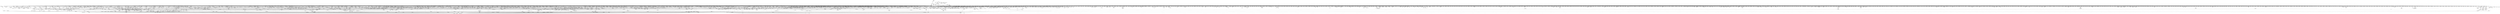 digraph kerncollapsed {
    "auditd_test_task" [color="black"];
    "try_check_zero" [color="black"];
    "mas_wr_node_walk" [color="black"];
    "__io_put_kbuf_list" [color="black"];
    "__cmpxchg_case_8" [color="black"];
    "mas_next_setup.constprop.0" [color="black"];
    "tty_driver_flush_buffer" [color="black"];
    "nsec_to_clock_t" [color="black"];
    "mas_prev_slot" [color="black"];
    "skb_zcopy_downgrade_managed" [color="black"];
    "fsnotify_file" [color="black"];
    "fsnotify_data_inode" [color="black"];
    "mt_find" [color="black"];
    "Indirect call40" [color="black"];
    "__raw_read_unlock.constprop.0" [color="black"];
    "count_vm_events_2" [color="black"];
    "pagetable_pte_dtor" [color="black"];
    "arch_local_irq_save_1" [color="black"];
    "mte_update_gcr_excl.isra.0" [color="black"];
    "__raw_spin_lock_irqsave_19" [color="black"];
    "rcu_seq_end_1" [color="black"];
    "wb_stat_error" [color="black"];
    "__sw_hweight32" [color="black"];
    "fsnotify_connector_sb" [color="black"];
    "__percpu_add_case_64_1" [color="black"];
    "init_multi_vma_prep" [color="black"];
    "__raw_spin_lock_irq_23" [color="black"];
    "__rb_change_child.constprop.0" [color="black"];
    "inode_add_lru" [color="black"];
    "__raw_spin_unlock_irq_19" [color="black"];
    "io_timeout_extract" [color="black"];
    "Indirect call200" [color="black"];
    "mas_bulk_rebalance" [color="black"];
    "pcpu_update_empty_pages" [color="black"];
    "csum_partial" [color="black"];
    "Indirect call155" [color="black"];
    "fsnotify_compare_groups" [color="black"];
    "group_classify" [color="black"];
    "rcu_segcblist_add_len" [color="black"];
    "kernfs_name_hash" [color="black"];
    "dl_rq_of_se" [color="black"];
    "mutex_can_spin_on_owner" [color="black"];
    "Indirect call20" [color="black"];
    "pwq_activate_inactive_work" [color="black"];
    "tty_update_time" [color="black"];
    "Indirect call11" [color="black"];
    "file_end_write.isra.0" [color="black"];
    "lock_parent" [color="black"];
    "arch_local_irq_restore_3" [color="black"];
    "io_should_retry_thread" [color="black"];
    "ktime_get" [color="black"];
    "__set_task_comm" [color="black"];
    "__list_del_entry_2" [color="black"];
    "xa_load" [color="black"];
    "timespec64_equal" [color="black"];
    "sig_handler_ignored" [color="black"];
    "__wake_up_locked_key" [color="black"];
    "access_ok_18" [color="black"];
    "pid_nr_ns" [color="black"];
    "netlink_lock_table" [color="black"];
    "pcpu_chunk_relocate" [color="black"];
    "get_arm64_ftr_reg_nowarn" [color="black"];
    "clear_ti_thread_flag" [color="black"];
    "xas_init_marks" [color="black"];
    "Indirect call154" [color="black"];
    "add_wait_queue_exclusive" [color="black"];
    "tk_clock_read" [color="black"];
    "__prepare_to_swait" [color="black"];
    "do_raw_spin_lock_14" [color="black"];
    "timekeeping_get_ns" [color="black"];
    "skb_may_tx_timestamp.part.0" [color="black"];
    "mas_walk" [color="black"];
    "set_next_entity" [color="black"];
    "timer_delete" [color="black"];
    "skb_checksum" [color="black"];
    "hrtimer_start_expires" [color="black"];
    "Indirect call164" [color="black"];
    "Indirect call5" [color="black"];
    "memblock_is_map_memory" [color="black"];
    "anon_vma_interval_tree_iter_first" [color="black"];
    "pageblock_pfn_to_page" [color="black"];
    "lock_timer_base" [color="black"];
    "number" [color="black"];
    "Indirect call8" [color="black"];
    "device_pm_check_callbacks" [color="black"];
    "group_close_release" [color="black"];
    "skb_copy_bits" [color="black"];
    "purge_fragmented_block" [color="black"];
    "____do_softirq" [color="black"];
    "d_instantiate" [color="black"];
    "__folio_cancel_dirty" [color="black"];
    "cpumask_weight.constprop.0_5" [color="black"];
    "prepare_to_wait_event" [color="black"];
    "lowest_in_progress" [color="black"];
    "percpu_ref_get_many.constprop.0" [color="black"];
    "__raw_spin_trylock_1" [color="black"];
    "task_set_jobctl_pending" [color="black"];
    "__fget_light" [color="black"];
    "enqueue_hrtimer.constprop.0" [color="black"];
    "ptrauth_keys_install_user" [color="black"];
    "mas_next" [color="black"];
    "__kern_my_cpu_offset_26" [color="black"];
    "__bitmap_intersects" [color="black"];
    "Indirect call98" [color="black"];
    "pfn_is_map_memory" [color="black"];
    "Indirect call144" [color="black"];
    "Indirect call215" [color="black"];
    "xas_retry" [color="black"];
    "io_get_cqe_overflow" [color="black"];
    "count_vm_events" [color="black"];
    "folio_nr_pages_4" [color="black"];
    "__lookup_mnt" [color="black"];
    "__kern_my_cpu_offset_76" [color="black"];
    "workingset_refault" [color="black"];
    "Indirect call109" [color="black"];
    "local_bh_disable" [color="black"];
    "can_set_direct_map" [color="black"];
    "xas_reload" [color="black"];
    "__udelay" [color="black"];
    "vma_interval_tree_insert_after" [color="black"];
    "arm_timer" [color="black"];
    "sched_clock_cpu" [color="black"];
    "signal_pending_state_2" [color="black"];
    "find_submount" [color="black"];
    "dequeue_load_avg" [color="black"];
    "percpu_ref_put_many" [color="black"];
    "Indirect call184" [color="black"];
    "__raw_spin_lock_irqsave.constprop.0_8" [color="black"];
    "kmap_local_page" [color="black"];
    "update_sd_lb_stats" [color="black"];
    "update_newidle_cost" [color="black"];
    "read_seqbegin_or_lock" [color="black"];
    "__xa_clear_mark" [color="black"];
    "Indirect call68" [color="black"];
    "__kmem_obj_info" [color="black"];
    "xa_find_after" [color="black"];
    "__raw_spin_lock_irq_7" [color="black"];
    "cpu_timer_dequeue" [color="black"];
    "__raw_read_lock.constprop.0_1" [color="black"];
    "pm_runtime_get_noresume" [color="black"];
    "no_page_table" [color="black"];
    "Indirect call160" [color="black"];
    "sock_inuse_add" [color="black"];
    "do_raw_spin_lock_80" [color="black"];
    "clear_nonspinnable" [color="black"];
    "ktime_get_real_ts64" [color="black"];
    "folio_mapped_1" [color="black"];
    "dec_rlimit_ucounts" [color="black"];
    "mas_adopt_children.isra.0" [color="black"];
    "vma_needs_dirty_tracking" [color="black"];
    "arch_tlbbatch_should_defer.constprop.0" [color="black"];
    "ma_slots" [color="black"];
    "folio_pfn" [color="black"];
    "fd_install" [color="black"];
    "mas_wr_new_end" [color="black"];
    "__raw_spin_lock_irqsave_44" [color="black"];
    "__clear_open_fd" [color="black"];
    "dec_mm_counter" [color="black"];
    "Indirect call27" [color="black"];
    "Indirect call192" [color="black"];
    "__wait_on_bit" [color="black"];
    "virt_to_folio" [color="black"];
    "decay_load" [color="black"];
    "__raw_spin_lock_22" [color="black"];
    "space_used" [color="black"];
    "memset" [color="black"];
    "find_next_zero_bit_2" [color="black"];
    "fsnotify_perm.part.0" [color="black"];
    "__fdget_pos" [color="black"];
    "need_mlock_drain" [color="black"];
    "clear_ti_thread_flag_5" [color="black"];
    "__raw_spin_lock_irq_20" [color="black"];
    "cfs_rq_of" [color="black"];
    "timer_delete_hook" [color="black"];
    "percpu_counter_dec" [color="black"];
    "lru_deactivate_file_fn" [color="black"];
    "test_ti_thread_flag_10" [color="black"];
    "rcu_segcblist_accelerate" [color="black"];
    "console_srcu_read_unlock" [color="black"];
    "__cmpxchg_case_acq_32.constprop.0_21" [color="black"];
    "system_supports_address_auth_1" [color="black"];
    "generic_exec_single" [color="black"];
    "Indirect call86" [color="black"];
    "task_sched_runtime" [color="black"];
    "hrtimer_active" [color="black"];
    "osq_wait_next" [color="black"];
    "printk_parse_prefix" [color="black"];
    "audit_string_contains_control" [color="black"];
    "find_next_bit_17" [color="black"];
    "__posix_timers_find" [color="black"];
    "__raw_spin_unlock_irqrestore_1" [color="black"];
    "io_poll_get_ownership" [color="black"];
    "other_cpu_in_panic" [color="black"];
    "tag_get" [color="black"];
    "__lock_parent" [color="black"];
    "need_seqretry" [color="black"];
    "kobj_child_ns_ops" [color="black"];
    "__do_once_start" [color="black"];
    "rcu_segcblist_advance" [color="black"];
    "folio_mapped_3" [color="black"];
    "kthread_is_per_cpu" [color="black"];
    "__attach_to_pi_owner" [color="black"];
    "__wake_up_pollfree" [color="black"];
    "efi_reboot" [color="black"];
    "security_release_secctx" [color="black"];
    "chacha_block_generic" [color="black"];
    "__raw_spin_unlock_irqrestore_14" [color="black"];
    "irq_set_thread_affinity" [color="black"];
    "Indirect call161" [color="black"];
    "Indirect call48" [color="black"];
    "device_links_read_unlock" [color="black"];
    "do_csum" [color="black"];
    "free_pcppages_bulk" [color="black"];
    "arch_local_irq_save_4" [color="black"];
    "task_join_group_stop" [color="black"];
    "page_ref_add_1" [color="black"];
    "find_alive_thread.isra.0" [color="black"];
    "finish_swait" [color="black"];
    "vma_interval_tree_iter_next" [color="black"];
    "__enqueue_entity" [color="black"];
    "cpumask_and.isra.0_3" [color="black"];
    "__raw_spin_unlock_irq_18" [color="black"];
    "vma_last_pgoff" [color="black"];
    "Indirect call2" [color="black"];
    "rb_next" [color="black"];
    "add_timer" [color="black"];
    "xas_next_offset" [color="black"];
    "percpu_counter_add" [color="black"];
    "forward_timer_base" [color="black"];
    "arch_smp_send_reschedule" [color="black"];
    "task_clear_jobctl_pending" [color="black"];
    "__raw_spin_unlock_irqrestore_21" [color="black"];
    "srcu_gp_start" [color="black"];
    "d_find_any_alias" [color="black"];
    "rwsem_read_trylock" [color="black"];
    "__raw_spin_trylock" [color="black"];
    "pte_to_swp_entry_2" [color="black"];
    "clear_buddies.isra.0" [color="black"];
    "__kern_my_cpu_offset_42" [color="black"];
    "do_raw_spin_lock_72" [color="black"];
    "security_task_kill" [color="black"];
    "__reuseport_detach_sock.isra.0" [color="black"];
    "__bitmap_and" [color="black"];
    "file_start_write.isra.0" [color="black"];
    "min_deadline_cb_propagate" [color="black"];
    "__raw_spin_lock.constprop.0_2" [color="black"];
    "lru_add_fn" [color="black"];
    "__kern_my_cpu_offset_36" [color="black"];
    "sock_rmem_free" [color="black"];
    "exit_rcu" [color="black"];
    "vfs_write" [color="black"];
    "Indirect call87" [color="black"];
    "io_prep_async_work" [color="black"];
    "do_raw_spin_lock_61" [color="black"];
    "mas_wr_walk" [color="black"];
    "list_del_init_6" [color="black"];
    "__cmpxchg_case_mb_64_2" [color="black"];
    "folio_activate_fn" [color="black"];
    "internal_add_timer" [color="black"];
    "get_sd_balance_interval" [color="black"];
    "__raw_spin_lock_irq" [color="black"];
    "move_queued_task.constprop.0" [color="black"];
    "fetch_robust_entry" [color="black"];
    "Indirect call188" [color="black"];
    "set_work_data" [color="black"];
    "Indirect call54" [color="black"];
    "slab_want_init_on_alloc" [color="black"];
    "__raw_spin_unlock_irqrestore_17" [color="black"];
    "find_task_by_pid_ns" [color="black"];
    "sk_error_report" [color="black"];
    "__kern_my_cpu_offset_38" [color="black"];
    "put_dec" [color="black"];
    "do_raw_spin_lock_46" [color="black"];
    "flush_tlb_kernel_range" [color="black"];
    "get_work_pwq" [color="black"];
    "pmd_install" [color="black"];
    "wake_all_kswapds" [color="black"];
    "desc_read_finalized_seq" [color="black"];
    "rseq_migrate" [color="black"];
    "hlist_del_init" [color="black"];
    "vma_fs_can_writeback" [color="black"];
    "Indirect call149" [color="black"];
    "__cmpxchg_case_acq_32.constprop.0_18" [color="black"];
    "sme_save_state" [color="black"];
    "xa_is_node" [color="black"];
    "io_poll_remove_entry" [color="black"];
    "page_ref_dec_and_test_1" [color="black"];
    "Indirect call189" [color="black"];
    "__var_waitqueue" [color="black"];
    "Indirect call139" [color="black"];
    "lock_hrtimer_base" [color="black"];
    "__raw_spin_unlock_irq_5" [color="black"];
    "posixtimer_rearm" [color="black"];
    "aio_nr_sub" [color="black"];
    "_find_first_zero_bit" [color="black"];
    "__raw_spin_lock_irqsave_5" [color="black"];
    "pfn_swap_entry_to_page" [color="black"];
    "count_vm_event_2" [color="black"];
    "Indirect call113" [color="black"];
    "wb_update_bandwidth" [color="black"];
    "__mutex_remove_waiter" [color="black"];
    "Indirect call191" [color="black"];
    "is_cpu_allowed" [color="black"];
    "inc_tlb_flush_pending" [color="black"];
    "kthread_data" [color="black"];
    "__percpu_down_write_trylock" [color="black"];
    "do_init_timer.constprop.0" [color="black"];
    "Indirect call102" [color="black"];
    "Indirect call152" [color="black"];
    "mm_set_has_pinned_flag" [color="black"];
    "plist_del" [color="black"];
    "__raw_spin_lock_5" [color="black"];
    "skb_header_pointer_2" [color="black"];
    "io_poll_mark_cancelled" [color="black"];
    "_prb_commit" [color="black"];
    "list_del_init_2" [color="black"];
    "Indirect call83" [color="black"];
    "__raw_spin_lock_irq_43" [color="black"];
    "__kern_my_cpu_offset_17" [color="black"];
    "timerqueue_add" [color="black"];
    "netdev_name" [color="black"];
    "vmf_pte_changed" [color="black"];
    "mas_wr_walk_index.isra.0" [color="black"];
    "__kern_my_cpu_offset_28" [color="black"];
    "do_raw_spin_lock_15" [color="black"];
    "add_nr_running" [color="black"];
    "__irq_domain_deactivate_irq" [color="black"];
    "__raw_spin_lock.constprop.0_1" [color="black"];
    "__free_one_page" [color="black"];
    "find_next_bit.constprop.0_8" [color="black"];
    "pm_qos_read_value" [color="black"];
    "__mod_lruvec_state" [color="black"];
    "Indirect call63" [color="black"];
    "rcu_seq_set_state" [color="black"];
    "__raw_spin_unlock_irqrestore_18" [color="black"];
    "__fprop_add_percpu_max" [color="black"];
    "__wake_up_sync_key" [color="black"];
    "wq_worker_running" [color="black"];
    "sched_asym_prefer" [color="black"];
    "entity_eligible" [color="black"];
    "mast_split_data" [color="black"];
    "Indirect call165" [color="black"];
    "Indirect call19" [color="black"];
    "audit_serial" [color="black"];
    "sched_cgroup_fork" [color="black"];
    "io_run_local_work_continue" [color="black"];
    "sched_ttwu_pending" [color="black"];
    "rcu_segcblist_inc_len" [color="black"];
    "pagefault_enable" [color="black"];
    "clear_ti_thread_flag_1" [color="black"];
    "__mod_zone_page_state" [color="black"];
    "memblock_search" [color="black"];
    "irq_work_claim" [color="black"];
    "free_vmap_area_rb_augment_cb_rotate" [color="black"];
    "xas_find_conflict" [color="black"];
    "io_fill_cqe_aux" [color="black"];
    "kernfs_root" [color="black"];
    "do_raw_spin_lock.constprop.0_13" [color="black"];
    "next_mnt" [color="black"];
    "rcu_jiffies_till_stall_check" [color="black"];
    "get_ucounts_or_wrap" [color="black"];
    "arch_local_irq_enable_2" [color="black"];
    "do_raw_spin_lock_8" [color="black"];
    "mas_put_in_tree" [color="black"];
    "zone_watermark_ok_safe" [color="black"];
    "strncmp" [color="black"];
    "ma_dead_node" [color="black"];
    "__raw_spin_lock_irqsave_50" [color="black"];
    "Indirect call116" [color="black"];
    "tlb_remove_table_smp_sync" [color="black"];
    "___d_drop" [color="black"];
    "test_ti_thread_flag_11" [color="black"];
    "slab_want_init_on_free" [color="black"];
    "put_dec_full8" [color="black"];
    "mas_prev_setup.constprop.0" [color="black"];
    "klist_node_attached" [color="black"];
    "__try_to_del_timer_sync" [color="black"];
    "signal_set_stop_flags" [color="black"];
    "__arch_copy_from_user" [color="black"];
    "Indirect call146" [color="black"];
    "Indirect call106" [color="black"];
    "__rpm_get_callback" [color="black"];
    "_compound_head_3" [color="black"];
    "__nr_to_section" [color="black"];
    "do_raw_spin_lock_63" [color="black"];
    "__skb_dequeue_3" [color="black"];
    "wb_has_dirty_io" [color="black"];
    "cleanup_timerqueue" [color="black"];
    "__kern_my_cpu_offset_54" [color="black"];
    "__timer_delete" [color="black"];
    "percpu_ref_get_many" [color="black"];
    "do_raw_spin_lock_66" [color="black"];
    "__kern_my_cpu_offset_18" [color="black"];
    "move_linked_works" [color="black"];
    "Indirect call43" [color="black"];
    "cpumask_next.constprop.0" [color="black"];
    "cpumask_copy_1" [color="black"];
    "__cmpxchg_case_mb_32_8" [color="black"];
    "__cmpxchg_case_mb_64_7" [color="black"];
    "Indirect call124" [color="black"];
    "get_state_synchronize_rcu_full" [color="black"];
    "put_ldops.constprop.0" [color="black"];
    "fatal_signal_pending_5" [color="black"];
    "flush_tlb_mm_1" [color="black"];
    "d_walk" [color="black"];
    "__cmpxchg_case_mb_64_1" [color="black"];
    "next_online_pgdat" [color="black"];
    "find_vm_area" [color="black"];
    "do_raw_spin_lock_73" [color="black"];
    "__kern_my_cpu_offset_24" [color="black"];
    "_compound_head_5" [color="black"];
    "__kern_my_cpu_offset_56" [color="black"];
    "arch_asym_cpu_priority" [color="black"];
    "__bitmap_weight" [color="black"];
    "node_tag_clear" [color="black"];
    "free_unref_page_commit" [color="black"];
    "unmask_irq" [color="black"];
    "__page_cache_release" [color="black"];
    "wb_io_lists_depopulated" [color="black"];
    "Indirect call190" [color="black"];
    "recalc_sigpending_tsk" [color="black"];
    "tsk_fork_get_node" [color="black"];
    "prep_compound_page" [color="black"];
    "inode_io_list_move_locked" [color="black"];
    "Indirect call38" [color="black"];
    "mas_store_prealloc.part.0" [color="black"];
    "__update_load_avg_cfs_rq" [color="black"];
    "thread_group_cputime" [color="black"];
    "do_raw_spin_lock_17" [color="black"];
    "can_migrate_task" [color="black"];
    "__kern_my_cpu_offset_91" [color="black"];
    "copyin" [color="black"];
    "inode_io_list_del" [color="black"];
    "__percpu_add_case_64_4" [color="black"];
    "__wake_up_common_lock" [color="black"];
    "do_raw_spin_lock_7" [color="black"];
    "get_next_ino" [color="black"];
    "take_dentry_name_snapshot" [color="black"];
    "__mnt_drop_write" [color="black"];
    "arch_local_irq_restore_1" [color="black"];
    "__raw_spin_lock_irq_21" [color="black"];
    "find_first_bit_6" [color="black"];
    "zone_reclaimable_pages" [color="black"];
    "__dl_update" [color="black"];
    "update_curr" [color="black"];
    "fpsimd_flush_task_state" [color="black"];
    "capacity_of" [color="black"];
    "rb_insert_color_cached" [color="black"];
    "__flush_tlb_kernel_pgtable" [color="black"];
    "find_lock_task_mm" [color="black"];
    "__skb_header_pointer" [color="black"];
    "hrtimer_sleeper_start_expires" [color="black"];
    "copy_highpage" [color="black"];
    "_find_next_and_bit" [color="black"];
    "xas_update.isra.0" [color="black"];
    "smp_call_function_many_cond" [color="black"];
    "__raw_spin_lock_irq_35" [color="black"];
    "find_vma_prev" [color="black"];
    "__raw_spin_lock_irq_19" [color="black"];
    "osq_lock" [color="black"];
    "Indirect call91" [color="black"];
    "do_raw_spin_lock_27" [color="black"];
    "pde_subdir_first" [color="black"];
    "mapping_shrinkable_1" [color="black"];
    "mte_dead_leaves.constprop.0" [color="black"];
    "__printk_safe_exit" [color="black"];
    "find_busiest_group" [color="black"];
    "folio_isolate_lru" [color="black"];
    "Indirect call100" [color="black"];
    "collect_posix_cputimers" [color="black"];
    "radix_tree_next_chunk" [color="black"];
    "Indirect call52" [color="black"];
    "xas_load" [color="black"];
    "xas_error.isra.0_1" [color="black"];
    "data_alloc" [color="black"];
    "spin_lock_irqsave_ssp_contention" [color="black"];
    "__raw_spin_lock_irqsave.constprop.0_7" [color="black"];
    "__wake_up_common" [color="black"];
    "set_next_task" [color="black"];
    "__local_bh_enable_ip" [color="black"];
    "__d_drop" [color="black"];
    "Indirect call198" [color="black"];
    "mas_set_height" [color="black"];
    "copy_page" [color="black"];
    "list_del_2" [color="black"];
    "fatal_signal_pending" [color="black"];
    "int_sqrt" [color="black"];
    "local_bh_enable" [color="black"];
    "__raw_spin_unlock_irqrestore_38" [color="black"];
    "pcpu_block_refresh_hint" [color="black"];
    "task_sigpending_2" [color="black"];
    "mod_node_state" [color="black"];
    "_compound_head_2" [color="black"];
    "security_secid_to_secctx" [color="black"];
    "anon_vma_interval_tree_iter_next" [color="black"];
    "mab_set_b_end" [color="black"];
    "__raw_spin_unlock_irq_6" [color="black"];
    "strscpy" [color="black"];
    "task_participate_group_stop" [color="black"];
    "page_ref_inc_1" [color="black"];
    "do_raw_spin_lock_52" [color="black"];
    "arch_local_irq_restore_2" [color="black"];
    "__raw_spin_lock_41" [color="black"];
    "__task_will_free_mem" [color="black"];
    "Indirect call41" [color="black"];
    "__hrtimer_next_event_base.constprop.0" [color="black"];
    "arch_local_irq_save_3" [color="black"];
    "__percpu_add_case_32_20" [color="black"];
    "pfn_valid_2" [color="black"];
    "futex_hb_waiters_dec" [color="black"];
    "io_cancel_req_match" [color="black"];
    "tlb_gather_mmu_fullmm" [color="black"];
    "xas_next_entry.constprop.0" [color="black"];
    "put_unused_fd" [color="black"];
    "sub_running_bw.isra.0" [color="black"];
    "find_task_by_vpid" [color="black"];
    "d_set_d_op" [color="black"];
    "fsnotify_put_sb_connectors" [color="black"];
    "__cmpxchg_case_acq_64_1" [color="black"];
    "__update_min_deadline" [color="black"];
    "__accumulate_pelt_segments" [color="black"];
    "__cmpxchg_case_mb_32_3" [color="black"];
    "files_lookup_fd_raw" [color="black"];
    "Indirect call103" [color="black"];
    "folio_lruvec_relock_irq.constprop.0" [color="black"];
    "extract_entropy.constprop.0" [color="black"];
    "read_seqbegin.constprop.0" [color="black"];
    "__irq_get_desc_lock" [color="black"];
    "__fdget" [color="black"];
    "jiffies_to_msecs" [color="black"];
    "futex_q_lock" [color="black"];
    "__mutex_trylock_common" [color="black"];
    "Indirect call71" [color="black"];
    "netlink_overrun" [color="black"];
    "u64_stats_add_2" [color="black"];
    "do_raw_spin_lock_25" [color="black"];
    "list_move_1" [color="black"];
    "__radix_tree_lookup" [color="black"];
    "ma_data_end" [color="black"];
    "retain_dentry" [color="black"];
    "mod_timer" [color="black"];
    "update_rt_rq_load_avg" [color="black"];
    "__raw_spin_lock_irqsave_21" [color="black"];
    "rt_mutex_futex_trylock" [color="black"];
    "__pi_strcmp" [color="black"];
    "mas_split_final_node.isra.0" [color="black"];
    "mte_set_pivot" [color="black"];
    "__percpu_counter_sum" [color="black"];
    "__raw_spin_unlock_irqrestore_2" [color="black"];
    "deny_write_access.isra.0" [color="black"];
    "fsnotify_free_mark" [color="black"];
    "attach_entity_load_avg" [color="black"];
    "update_group_capacity" [color="black"];
    "Indirect call35" [color="black"];
    "mapping_shrinkable" [color="black"];
    "hrtimer_cancel" [color="black"];
    "d_shrink_add" [color="black"];
    "folio_wake_bit" [color="black"];
    "__audit_uring_entry" [color="black"];
    "raw_spin_rq_lock_nested" [color="black"];
    "hrtimer_force_reprogram.constprop.0" [color="black"];
    "io_req_complete_defer" [color="black"];
    "__raw_spin_trylock_3" [color="black"];
    "split_page" [color="black"];
    "__raw_spin_unlock_irqrestore.constprop.0_1" [color="black"];
    "Indirect call185" [color="black"];
    "__raw_spin_unlock_irq_23" [color="black"];
    "folio_unlock" [color="black"];
    "rcu_stall_is_suppressed" [color="black"];
    "Indirect call172" [color="black"];
    "find_lock_later_rq" [color="black"];
    "pcpu_chunk_refresh_hint" [color="black"];
    "cpu_clock_sample" [color="black"];
    "cpu_timer_task_rcu" [color="black"];
    "find_suitable_fallback" [color="black"];
    "arch_local_irq_save_8" [color="black"];
    "folio_nr_pages" [color="black"];
    "Indirect call206" [color="black"];
    "test_ti_thread_flag_6" [color="black"];
    "mte_clear_page_tags" [color="black"];
    "sched_clock" [color="black"];
    "access_ok_16" [color="black"];
    "Indirect call58" [color="black"];
    "folio_try_get_rcu" [color="black"];
    "this_cpu_has_cap.part.0" [color="black"];
    "xas_find_marked" [color="black"];
    "skb_frag_ref" [color="black"];
    "sock_flag_1" [color="black"];
    "update_pm_runtime_accounting" [color="black"];
    "__isolate_free_page" [color="black"];
    "cpu_online" [color="black"];
    "mas_find_child" [color="black"];
    "__raw_spin_lock_irq_6" [color="black"];
    "__raw_spin_lock_irqsave_34" [color="black"];
    "rcu_advance_cbs" [color="black"];
    "netlink_unlock_table" [color="black"];
    "__mnt_want_write" [color="black"];
    "__skb_fill_page_desc" [color="black"];
    "spin_lock_irqsave_check_contention" [color="black"];
    "Indirect call36" [color="black"];
    "folio_nr_pages_2" [color="black"];
    "Indirect call39" [color="black"];
    "__cmpwait_case_32_1" [color="black"];
    "srcu_get_delay.isra.0" [color="black"];
    "mas_is_err" [color="black"];
    "__percpu_add_case_64_3" [color="black"];
    "do_raw_spin_lock_93" [color="black"];
    "clear_siginfo" [color="black"];
    "mas_prev" [color="black"];
    "task_pid_vnr_1" [color="black"];
    "page_ref_inc_3" [color="black"];
    "ksize" [color="black"];
    "update_cached_migrate" [color="black"];
    "list_lru_del" [color="black"];
    "check_cb_ovld_locked" [color="black"];
    "fast_dput" [color="black"];
    "cpumask_any_and_distribute" [color="black"];
    "__sk_mem_reduce_allocated" [color="black"];
    "__get_cpu_fpsimd_context" [color="black"];
    "fsnotify_group_assert_locked" [color="black"];
    "__raw_spin_lock_63" [color="black"];
    "signalfd_cleanup" [color="black"];
    "rb_prev" [color="black"];
    "set_pud" [color="black"];
    "task_fits_cpu" [color="black"];
    "Indirect call88" [color="black"];
    "mnt_dec_writers" [color="black"];
    "page_ref_dec_and_test_2" [color="black"];
    "get_new_cred" [color="black"];
    "pm_runtime_autosuspend_expiration" [color="black"];
    "__raw_spin_lock_54" [color="black"];
    "__raw_spin_lock_irqsave_12" [color="black"];
    "__raw_spin_unlock_irq_11" [color="black"];
    "__kern_my_cpu_offset_16" [color="black"];
    "fdget_pos" [color="black"];
    "Indirect call61" [color="black"];
    "mas_start" [color="black"];
    "zone_page_state_snapshot.constprop.0" [color="black"];
    "Indirect call151" [color="black"];
    "Indirect call4" [color="black"];
    "irq_work_queue" [color="black"];
    "cpumask_intersects.constprop.0_1" [color="black"];
    "Indirect call73" [color="black"];
    "mab_shift_right" [color="black"];
    "__cmpxchg_case_acq_32.constprop.0_5" [color="black"];
    "arch_get_random_seed_longs" [color="black"];
    "rt_mutex_slowtrylock" [color="black"];
    "Indirect call131" [color="black"];
    "__put_cpu_fpsimd_context" [color="black"];
    "reweight_task" [color="black"];
    "radix_tree_load_root" [color="black"];
    "cpu_util.constprop.0" [color="black"];
    "expand" [color="black"];
    "__integrity_iint_find" [color="black"];
    "find_first_bit_1" [color="black"];
    "security_current_getsecid_subj" [color="black"];
    "_prb_read_valid" [color="black"];
    "sve_state_size" [color="black"];
    "Indirect call127" [color="black"];
    "__raw_spin_lock_irq_4" [color="black"];
    "__kern_my_cpu_offset_89" [color="black"];
    "tty_ldisc_open" [color="black"];
    "update_dl_migration" [color="black"];
    "fpsimd_save" [color="black"];
    "redirty_tail_locked" [color="black"];
    "dget" [color="black"];
    "compound_order_2" [color="black"];
    "test_and_set_ti_thread_flag_1" [color="black"];
    "down_trylock" [color="black"];
    "backing_file_real_path" [color="black"];
    "igrab" [color="black"];
    "sock_flag_3" [color="black"];
    "arch_get_random_longs" [color="black"];
    "__raw_spin_unlock_irq_1" [color="black"];
    "__irq_put_desc_unlock" [color="black"];
    "__anon_vma_interval_tree_subtree_search" [color="black"];
    "mmgrab_2" [color="black"];
    "__acct_reclaim_writeback" [color="black"];
    "rcu_segcblist_first_pend_cb" [color="black"];
    "should_failslab" [color="black"];
    "pcpu_find_block_fit" [color="black"];
    "__skb_flow_get_ports" [color="black"];
    "kmalloc_slab" [color="black"];
    "pfn_valid_1" [color="black"];
    "__dev_fwnode" [color="black"];
    "do_raw_spin_lock_28" [color="black"];
    "do_raw_spin_lock_11" [color="black"];
    "__kern_my_cpu_offset_60" [color="black"];
    "is_vmalloc_addr" [color="black"];
    "sync_icache_aliases" [color="black"];
    "__wake_up_klogd.part.0" [color="black"];
    "hlist_del_init_4" [color="black"];
    "mas_update_gap" [color="black"];
    "__finish_swait" [color="black"];
    "simple_xattr_space" [color="black"];
    "__raw_write_unlock_irq_5" [color="black"];
    "fdput.isra.0_1" [color="black"];
    "__fsnotify_update_child_dentry_flags" [color="black"];
    "get_data" [color="black"];
    "do_raw_spin_lock_41" [color="black"];
    "__raw_spin_lock_irqsave_3" [color="black"];
    "set_cpu_online" [color="black"];
    "__percpu_add_case_64_2" [color="black"];
    "task_work_cancel_match" [color="black"];
    "__cmpxchg_case_acq_32.constprop.0_9" [color="black"];
    "__raw_spin_lock_irq_11" [color="black"];
    "__rb_insert_augmented" [color="black"];
    "sched_clock_noinstr" [color="black"];
    "rwsem_spin_on_owner" [color="black"];
    "Indirect call212" [color="black"];
    "__raw_spin_lock_irq_5" [color="black"];
    "do_raw_spin_lock_85" [color="black"];
    "device_match_devt" [color="black"];
    "update_blocked_averages" [color="black"];
    "Indirect call130" [color="black"];
    "Indirect call213" [color="black"];
    "rcu_poll_gp_seq_start" [color="black"];
    "file_ns_capable" [color="black"];
    "Indirect call158" [color="black"];
    "fdput_pos.isra.0" [color="black"];
    "kobj_ns_ops" [color="black"];
    "console_trylock" [color="black"];
    "min_deadline_cb_rotate" [color="black"];
    "xas_clear_mark" [color="black"];
    "prepare_to_swait_event" [color="black"];
    "__remove_shared_vm_struct.constprop.0" [color="black"];
    "arch_local_irq_save_7" [color="black"];
    "__kern_my_cpu_offset_51" [color="black"];
    "__raw_read_unlock.constprop.0_6" [color="black"];
    "set_ti_thread_flag_5" [color="black"];
    "set_swapper_pgd" [color="black"];
    "blake2s.constprop.0" [color="black"];
    "__kern_my_cpu_offset_71" [color="black"];
    "__raw_spin_unlock_irq_36" [color="black"];
    "__kern_my_cpu_offset_49" [color="black"];
    "rcu_segcblist_entrain" [color="black"];
    "__timer_delete_sync" [color="black"];
    "Indirect call62" [color="black"];
    "Indirect call92" [color="black"];
    "page_mapping" [color="black"];
    "maybe_mkwrite.isra.0" [color="black"];
    "__io_acct_run_queue" [color="black"];
    "inode_lru_list_del" [color="black"];
    "__mnt_drop_write_file" [color="black"];
    "net_eq_idr" [color="black"];
    "ktime_get_coarse_real_ts64" [color="black"];
    "tlb_flush_1" [color="black"];
    "__wake_q_add" [color="black"];
    "xas_not_node" [color="black"];
    "wake_up_klogd" [color="black"];
    "ihold" [color="black"];
    "local_cpu_stop" [color="black"];
    "audit_comparator" [color="black"];
    "__cmpxchg_case_acq_32" [color="black"];
    "device_links_read_lock" [color="black"];
    "anon_vma_interval_tree_remove" [color="black"];
    "find_next_bit.constprop.0_1" [color="black"];
    "vma_interval_tree_augment_propagate" [color="black"];
    "enqueue_pushable_dl_task" [color="black"];
    "__raw_spin_lock_15" [color="black"];
    "folio_mark_dirty" [color="black"];
    "arch_local_irq_restore" [color="black"];
    "__cmpxchg_case_acq_32.constprop.0_10" [color="black"];
    "gup_folio_next" [color="black"];
    "fsnotify_update_flags" [color="black"];
    "compact_lock_irqsave" [color="black"];
    "wants_signal" [color="black"];
    "pmd_set_huge" [color="black"];
    "__raw_spin_unlock_irq_43" [color="black"];
    "memmove" [color="black"];
    "Indirect call21" [color="black"];
    "__raw_spin_lock_bh.constprop.0_5" [color="black"];
    "check_preempt_curr_dl" [color="black"];
    "Indirect call211" [color="black"];
    "__raw_spin_unlock_irqrestore_37" [color="black"];
    "Indirect call46" [color="black"];
    "__pageblock_pfn_to_page" [color="black"];
    "flush_tlb_batched_pending" [color="black"];
    "Indirect call72" [color="black"];
    "fatal_signal_pending_3" [color="black"];
    "is_zero_page" [color="black"];
    "__anon_vma_interval_tree_augment_propagate" [color="black"];
    "mapping_shrinkable_2" [color="black"];
    "radix_tree_tag_get" [color="black"];
    "arm64_kernel_unmapped_at_el0_3" [color="black"];
    "__raw_spin_unlock_irqrestore_33" [color="black"];
    "__kern_my_cpu_offset_14" [color="black"];
    "update_rq_clock" [color="black"];
    "drain_pages_zone" [color="black"];
    "mmget" [color="black"];
    "mas_set_split_parent.isra.0" [color="black"];
    "lockref_mark_dead" [color="black"];
    "__lock_timer" [color="black"];
    "init_timer_key" [color="black"];
    "test_ti_thread_flag_7" [color="black"];
    "posix_cpu_timers_exit_group" [color="black"];
    "__cmpxchg_case_acq_32_1" [color="black"];
    "set_tlb_ubc_flush_pending" [color="black"];
    "Indirect call44" [color="black"];
    "cpuhp_invoke_callback" [color="black"];
    "irq_chip_retrigger_hierarchy" [color="black"];
    "lru_move_tail_fn" [color="black"];
    "mab_mas_cp" [color="black"];
    "kernfs_release_file.part.0.isra.0" [color="black"];
    "mutex_spin_on_owner" [color="black"];
    "do_raw_spin_lock_97" [color="black"];
    "Indirect call194" [color="black"];
    "list_del_init_7" [color="black"];
    "mas_store_b_node" [color="black"];
    "__raw_spin_unlock_irqrestore.constprop.0_2" [color="black"];
    "flush_dcache_folio" [color="black"];
    "set_pfnblock_flags_mask" [color="black"];
    "do_raw_spin_lock_50" [color="black"];
    "se_weight.isra.0" [color="black"];
    "sk_memory_allocated_sub" [color="black"];
    "pcpu_init_md_blocks" [color="black"];
    "try_to_unmap_flush_dirty" [color="black"];
    "req_set_fail_3" [color="black"];
    "timerqueue_iterate_next" [color="black"];
    "migrate_disable" [color="black"];
    "cpu_clock_sample_group" [color="black"];
    "raw_spin_rq_unlock" [color="black"];
    "Indirect call167" [color="black"];
    "do_raw_spin_lock_29" [color="black"];
    "prb_reserve_in_last" [color="black"];
    "desc_make_reusable" [color="black"];
    "test_ti_thread_flag_22" [color="black"];
    "do_raw_spin_lock.constprop.0_10" [color="black"];
    "get_group_info.isra.0" [color="black"];
    "lazy_max_pages" [color="black"];
    "io_wq_work_match_item" [color="black"];
    "mas_max_gap" [color="black"];
    "xas_result" [color="black"];
    "__skb_checksum" [color="black"];
    "__xchg_case_mb_64.constprop.0_3" [color="black"];
    "folio_total_mapcount" [color="black"];
    "list_splice_tail_init" [color="black"];
    "_double_lock_balance" [color="black"];
    "arch_local_irq_save" [color="black"];
    "__raw_spin_lock.constprop.0" [color="black"];
    "rw_verify_area" [color="black"];
    "u64_stats_add_1" [color="black"];
    "tty_termios_baud_rate" [color="black"];
    "Indirect call214" [color="black"];
    "xas_error.isra.0" [color="black"];
    "__wake_up_locked_key_bookmark" [color="black"];
    "pvm_determine_end_from_reverse" [color="black"];
    "strchr" [color="black"];
    "kmalloc_size_roundup" [color="black"];
    "tag_set" [color="black"];
    "mast_ascend" [color="black"];
    "mte_dead_walk" [color="black"];
    "qdisc_qstats_cpu_qlen_inc" [color="black"];
    "clear_inode" [color="black"];
    "find_next_bit.constprop.0_5" [color="black"];
    "__percpu_add_case_32_5" [color="black"];
    "will_become_orphaned_pgrp" [color="black"];
    "__dev_pm_qos_resume_latency" [color="black"];
    "tcp_get_info_chrono_stats" [color="black"];
    "io_prep_async_link" [color="black"];
    "Indirect call42" [color="black"];
    "__raw_spin_lock_irqsave_17" [color="black"];
    "unreserve_highatomic_pageblock" [color="black"];
    "copy_fd_bitmaps" [color="black"];
    "__raw_spin_lock_23" [color="black"];
    "Indirect call187" [color="black"];
    "__raw_spin_lock_irq_1" [color="black"];
    "Indirect call132" [color="black"];
    "kthread_should_stop" [color="black"];
    "__fprop_add_percpu" [color="black"];
    "do_raw_spin_lock_12" [color="black"];
    "list_lru_add" [color="black"];
    "__raw_spin_lock_irqsave_51" [color="black"];
    "__percpu_add_case_32" [color="black"];
    "active_load_balance_cpu_stop" [color="black"];
    "page_ref_inc_2" [color="black"];
    "rcu_segcblist_init" [color="black"];
    "__count_vm_events" [color="black"];
    "cpu_util_cfs_boost" [color="black"];
    "set_pageblock_migratetype" [color="black"];
    "pid_task" [color="black"];
    "__d_instantiate" [color="black"];
    "test_and_set_bit_lock.constprop.0" [color="black"];
    "check_vma_flags" [color="black"];
    "rcu_poll_gp_seq_start_unlocked" [color="black"];
    "fpsimd_thread_switch" [color="black"];
    "io_file_get_flags" [color="black"];
    "resched_curr" [color="black"];
    "audit_mark_compare" [color="black"];
    "steal_suitable_fallback" [color="black"];
    "do_raw_spin_lock_13" [color="black"];
    "__hlist_del" [color="black"];
    "pagefault_enable_2" [color="black"];
    "__raw_spin_lock_28" [color="black"];
    "__kern_my_cpu_offset_134" [color="black"];
    "Indirect call80" [color="black"];
    "xas_start" [color="black"];
    "ktime_get_mono_fast_ns" [color="black"];
    "freezing" [color="black"];
    "idr_find" [color="black"];
    "__raw_spin_lock_26" [color="black"];
    "inode_maybe_inc_iversion" [color="black"];
    "prb_reserve" [color="black"];
    "d_hash" [color="black"];
    "__kern_my_cpu_offset_6" [color="black"];
    "cpudl_find" [color="black"];
    "Indirect call123" [color="black"];
    "Indirect call0" [color="black"];
    "Indirect call69" [color="black"];
    "skb_tailroom" [color="black"];
    "tk_xtime.constprop.0" [color="black"];
    "kill_super_notify" [color="black"];
    "find_last_bit" [color="black"];
    "vm_unacct_memory_1" [color="black"];
    "vma_interval_tree_iter_first" [color="black"];
    "__update_gt_cputime" [color="black"];
    "clear_page" [color="black"];
    "pgdat_balanced" [color="black"];
    "ttwu_do_activate.constprop.0" [color="black"];
    "prb_next_seq" [color="black"];
    "get_pfnblock_flags_mask" [color="black"];
    "do_raw_spin_lock_58" [color="black"];
    "wake_up_bit" [color="black"];
    "mtree_range_walk" [color="black"];
    "Indirect call7" [color="black"];
    "find_next_bit_7" [color="black"];
    "do_raw_spin_lock_2" [color="black"];
    "__smp_call_single_queue" [color="black"];
    "isolation_suitable.isra.0" [color="black"];
    "arch_teardown_dma_ops" [color="black"];
    "move_freepages_block" [color="black"];
    "anon_vma_interval_tree_insert" [color="black"];
    "audit_rate_check.part.0" [color="black"];
    "__raw_write_lock_irq_1" [color="black"];
    "io_cqe_cache_refill" [color="black"];
    "mte_copy_page_tags" [color="black"];
    "page_vma_mapped_walk_done_1" [color="black"];
    "list_del_3" [color="black"];
    "__raw_spin_unlock_irqrestore_4" [color="black"];
    "Indirect call26" [color="black"];
    "fsnotify" [color="black"];
    "__raw_spin_unlock_irqrestore_10" [color="black"];
    "do_raw_spin_lock_16" [color="black"];
    "mas_prev_range" [color="black"];
    "mas_set_parent.constprop.0" [color="black"];
    "Indirect call24" [color="black"];
    "Indirect call150" [color="black"];
    "cpupri_set" [color="black"];
    "count_vm_event_1" [color="black"];
    "percpu_counter_add_batch" [color="black"];
    "lru_lazyfree_fn" [color="black"];
    "Indirect call25" [color="black"];
    "mm_counter" [color="black"];
    "convert_prio" [color="black"];
    "noop_dirty_folio" [color="black"];
    "__flow_hash_from_keys" [color="black"];
    "queued_write_lock_slowpath" [color="black"];
    "task_rq_unlock" [color="black"];
    "__kern_my_cpu_offset_25" [color="black"];
    "skb_tailroom_2" [color="black"];
    "folio_size_2" [color="black"];
    "mutex_is_locked" [color="black"];
    "__raw_spin_lock_irq.constprop.0_2" [color="black"];
    "__percpu_add_case_64_7" [color="black"];
    "proto_memory_pcpu_drain" [color="black"];
    "dev_nit_active" [color="black"];
    "next_zone" [color="black"];
    "pcpu_size_to_slot" [color="black"];
    "flush_dcache_page" [color="black"];
    "srcu_read_unlock.constprop.0" [color="black"];
    "is_bad_inode" [color="black"];
    "queued_read_unlock.constprop.0_2" [color="black"];
    "mapping_unmap_writable" [color="black"];
    "lock_mount_hash" [color="black"];
    "hlist_bl_unlock" [color="black"];
    "_mix_pool_bytes" [color="black"];
    "raw_spin_rq_unlock_irqrestore" [color="black"];
    "__peernet2id" [color="black"];
    "workingset_activation" [color="black"];
    "__raw_spin_lock_34" [color="black"];
    "rcu_exp_need_qs" [color="black"];
    "lockref_get" [color="black"];
    "Indirect call17" [color="black"];
    "page_ref_inc" [color="black"];
    "node_dirty_ok" [color="black"];
    "__raw_spin_lock_irqsave.constprop.0_9" [color="black"];
    "dl_set_overload.part.0" [color="black"];
    "list_del_init_3" [color="black"];
    "__kern_my_cpu_offset_83" [color="black"];
    "do_raw_spin_lock_38" [color="black"];
    "Indirect call99" [color="black"];
    "is_migration_entry" [color="black"];
    "__irq_disable" [color="black"];
    "ptep_clear_flush" [color="black"];
    "io_req_defer_failed" [color="black"];
    "mas_safe_pivot" [color="black"];
    "queued_read_lock_slowpath" [color="black"];
    "dev_xmit_recursion_dec" [color="black"];
    "__efistub_caches_clean_inval_pou" [color="black"];
    "do_raw_spin_lock_31" [color="black"];
    "__set_open_fd" [color="black"];
    "iov_iter_revert" [color="black"];
    "find_vmap_area" [color="black"];
    "mas_next_range" [color="black"];
    "mmgrab_1" [color="black"];
    "move_freelist_tail" [color="black"];
    "io_poll_add_hash" [color="black"];
    "folio_anon_vma" [color="black"];
    "__raw_spin_lock_irqsave_25" [color="black"];
    "wb_io_lists_populated" [color="black"];
    "Indirect call162" [color="black"];
    "propagation_next" [color="black"];
    "notifier_call_chain" [color="black"];
    "_compound_head" [color="black"];
    "mas_parent_type" [color="black"];
    "__note_gp_changes" [color="black"];
    "strcpy" [color="black"];
    "Indirect call30" [color="black"];
    "__get_task_comm" [color="black"];
    "__raw_spin_unlock_irqrestore_29" [color="black"];
    "__percpu_add_case_32_21" [color="black"];
    "workingset_update_node" [color="black"];
    "__kern_my_cpu_offset_35" [color="black"];
    "rcu_start_this_gp" [color="black"];
    "test_tsk_need_resched" [color="black"];
    "sb_clear_inode_writeback" [color="black"];
    "prb_first_valid_seq" [color="black"];
    "change_page_range" [color="black"];
    "exit_oom_victim" [color="black"];
    "pte_offset_kernel.isra.0" [color="black"];
    "to_desc" [color="black"];
    "ksys_write" [color="black"];
    "online_section_nr" [color="black"];
    "pcpu_chunk_populated" [color="black"];
    "__remove_inode_hash" [color="black"];
    "list_del_4" [color="black"];
    "get_ldops" [color="black"];
    "__raw_spin_lock_irqsave_32" [color="black"];
    "Indirect call125" [color="black"];
    "__to_kthread" [color="black"];
    "dev_pm_disable_wake_irq_check" [color="black"];
    "dev_driver_string" [color="black"];
    "__raw_spin_unlock_irq" [color="black"];
    "Indirect call76" [color="black"];
    "get_cred_1" [color="black"];
    "__cmpxchg_case_acq_32.constprop.0_2" [color="black"];
    "Indirect call174" [color="black"];
    "do_raw_spin_lock_34" [color="black"];
    "should_fail_alloc_page" [color="black"];
    "skb_headers_offset_update" [color="black"];
    "flush_signal_handlers" [color="black"];
    "task_curr" [color="black"];
    "__fswab32_10" [color="black"];
    "security_audit_rule_match" [color="black"];
    "__raw_spin_unlock_irqrestore_5" [color="black"];
    "set_ptes.constprop.0.isra.0_1" [color="black"];
    "Indirect call136" [color="black"];
    "skb_zcopy" [color="black"];
    "vm_stat_account" [color="black"];
    "__skb_zcopy_downgrade_managed" [color="black"];
    "__cmpxchg_case_acq_64" [color="black"];
    "find_buddy_page_pfn" [color="black"];
    "irq_enable" [color="black"];
    "__wake_up" [color="black"];
    "Indirect call107" [color="black"];
    "pcpu_post_unmap_tlb_flush" [color="black"];
    "Indirect call37" [color="black"];
    "__cmpxchg_case_mb_64_6" [color="black"];
    "page_ref_inc_4" [color="black"];
    "system_supports_mte_1" [color="black"];
    "Indirect call210" [color="black"];
    "list_del_1" [color="black"];
    "io_acct_cancel_pending_work" [color="black"];
    "__raw_spin_lock_24" [color="black"];
    "mas_data_end" [color="black"];
    "compaction_defer_reset" [color="black"];
    "pcpu_chunk_slot" [color="black"];
    "percpu_counter_set" [color="black"];
    "rcu_exp_jiffies_till_stall_check" [color="black"];
    "Indirect call176" [color="black"];
    "__raw_spin_lock_31" [color="black"];
    "page_ref_add" [color="black"];
    "jiffies_to_usecs" [color="black"];
    "rcu_seq_end" [color="black"];
    "compound_order_1" [color="black"];
    "add_wait_queue" [color="black"];
    "down_read_trylock" [color="black"];
    "deactivate_task" [color="black"];
    "wakeup_kswapd" [color="black"];
    "rcu_seq_start" [color="black"];
    "Indirect call166" [color="black"];
    "Indirect call128" [color="black"];
    "__wake_up_bit" [color="black"];
    "__mutex_init" [color="black"];
    "prb_final_commit" [color="black"];
    "io_cqring_wake" [color="black"];
    "tty_termios_input_baud_rate" [color="black"];
    "__do_set_cpus_allowed" [color="black"];
    "vma_iter_config" [color="black"];
    "update_sctlr_el1" [color="black"];
    "inode_cgwb_move_to_attached" [color="black"];
    "__kern_my_cpu_offset_67" [color="black"];
    "percpu_ref_put_many.constprop.0_1" [color="black"];
    "hrtimer_reprogram.constprop.0" [color="black"];
    "get_arm64_ftr_reg" [color="black"];
    "do_softirq" [color="black"];
    "__cmpxchg_case_acq_32.constprop.0_7" [color="black"];
    "__mutex_add_waiter" [color="black"];
    "free_vmap_area_rb_augment_cb_propagate" [color="black"];
    "get_state_synchronize_rcu" [color="black"];
    "zone_page_state_add" [color="black"];
    "pcpu_next_fit_region.constprop.0" [color="black"];
    "__raw_read_unlock.constprop.0_2" [color="black"];
    "__raw_spin_trylock_5" [color="black"];
    "avg_vruntime" [color="black"];
    "llist_del_first" [color="black"];
    "__raw_spin_lock_27" [color="black"];
    "irq_work_single" [color="black"];
    "plist_add" [color="black"];
    "page_vma_mapped_walk_done" [color="black"];
    "cpu_util_cfs" [color="black"];
    "fsnotify_handle_inode_event.isra.0" [color="black"];
    "virt_to_slab" [color="black"];
    "task_sigpending_1" [color="black"];
    "do_raw_spin_lock_35" [color="black"];
    "mte_thread_switch" [color="black"];
    "audit_gid_comparator" [color="black"];
    "Indirect call10" [color="black"];
    "PageMovable" [color="black"];
    "__kern_my_cpu_offset_55" [color="black"];
    "prb_read_valid" [color="black"];
    "kmem_valid_obj" [color="black"];
    "rt_mutex_init_proxy_locked" [color="black"];
    "__raw_spin_lock_irqsave_52" [color="black"];
    "do_raw_spin_lock.constprop.0_14" [color="black"];
    "security_capable" [color="black"];
    "pud_clear_huge" [color="black"];
    "dl_bw_cpus" [color="black"];
    "prepend_path" [color="black"];
    "pcpu_next_md_free_region" [color="black"];
    "security_d_instantiate" [color="black"];
    "mab_calc_split" [color="black"];
    "__raw_spin_lock_irqsave_42" [color="black"];
    "__finalize_skb_around" [color="black"];
    "mas_wr_walk_descend" [color="black"];
    "zone_watermark_fast.constprop.0" [color="black"];
    "__raw_spin_unlock_irq_7" [color="black"];
    "next_signal" [color="black"];
    "Indirect call141" [color="black"];
    "__raw_write_lock_irq" [color="black"];
    "req_set_fail" [color="black"];
    "unlock_mount_hash" [color="black"];
    "rcu_seq_snap" [color="black"];
    "clear_ti_thread_flag_6" [color="black"];
    "folio_nr_pages_3" [color="black"];
    "anon_vma_interval_tree_pre_update_vma" [color="black"];
    "__raw_spin_lock_irqsave.constprop.0_2" [color="black"];
    "Indirect call197" [color="black"];
    "kernfs_get" [color="black"];
    "cpu_mitigations_off" [color="black"];
    "freezing_slow_path" [color="black"];
    "__kern_my_cpu_offset_44" [color="black"];
    "vm_commit_limit" [color="black"];
    "__raw_write_lock.constprop.0_1" [color="black"];
    "cpu_do_switch_mm" [color="black"];
    "eth_type_vlan" [color="black"];
    "lookup_mountpoint" [color="black"];
    "search_cmp_ftr_reg" [color="black"];
    "__gfp_pfmemalloc_flags" [color="black"];
    "pcpu_page_idx" [color="black"];
    "task_will_free_mem" [color="black"];
    "cpu_active" [color="black"];
    "zone_page_state_snapshot" [color="black"];
    "folio_trylock_2" [color="black"];
    "Indirect call138" [color="black"];
    "__cmpxchg_case_acq_32.constprop.0_17" [color="black"];
    "d_ancestor" [color="black"];
    "__raw_spin_lock_irq_25" [color="black"];
    "prepend" [color="black"];
    "io_wq_hash_work" [color="black"];
    "Indirect call49" [color="black"];
    "kill_device" [color="black"];
    "do_raw_spin_lock_32" [color="black"];
    "put_dec_trunc8" [color="black"];
    "__const_udelay" [color="black"];
    "tick_get_wakeup_device" [color="black"];
    "strnlen" [color="black"];
    "workingset_test_recent" [color="black"];
    "find_next_bit.constprop.0_14" [color="black"];
    "rcu_segcblist_pend_cbs" [color="black"];
    "post_alloc_hook" [color="black"];
    "Indirect call74" [color="black"];
    "cpu_online_1" [color="black"];
    "Indirect call57" [color="black"];
    "domain_dirty_limits" [color="black"];
    "gup_signal_pending" [color="black"];
    "__down_trylock_console_sem.constprop.0" [color="black"];
    "__cmpxchg_case_rel_32" [color="black"];
    "find_first_bit_3" [color="black"];
    "irq_to_desc" [color="black"];
    "pick_next_task_idle" [color="black"];
    "Indirect call110" [color="black"];
    "Indirect call93" [color="black"];
    "skb_header_cloned" [color="black"];
    "skb_cloned" [color="black"];
    "io_wq_cancel_pending_work" [color="black"];
    "__reuseport_detach_closed_sock" [color="black"];
    "__ptrace_link" [color="black"];
    "count_vm_event" [color="black"];
    "__mnt_is_readonly" [color="black"];
    "lru_deactivate_fn" [color="black"];
    "__percpu_add_case_64.constprop.0_1" [color="black"];
    "memzero_explicit" [color="black"];
    "rcu_is_cpu_rrupt_from_idle" [color="black"];
    "Indirect call13" [color="black"];
    "list_move_tail" [color="black"];
    "load_unaligned_zeropad_1" [color="black"];
    "__add_wait_queue" [color="black"];
    "Indirect call175" [color="black"];
    "pick_next_pushable_dl_task" [color="black"];
    "Indirect call118" [color="black"];
    "__disable_irq_nosync" [color="black"];
    "posix_cpu_timer_rearm" [color="black"];
    "timer_wait_running" [color="black"];
    "io_acct_run_queue" [color="black"];
    "lru_note_cost" [color="black"];
    "__clear_close_on_exec.isra.0" [color="black"];
    "data_check_size" [color="black"];
    "should_zap_page" [color="black"];
    "Indirect call186" [color="black"];
    "__cmpxchg_case_mb_64" [color="black"];
    "post_init_entity_util_avg" [color="black"];
    "Indirect call163" [color="black"];
    "rb_first" [color="black"];
    "__percpu_add_case_32_15" [color="black"];
    "u64_stats_inc" [color="black"];
    "Indirect call122" [color="black"];
    "pmd_clear_huge" [color="black"];
    "cpumask_and" [color="black"];
    "dl_task_is_earliest_deadline" [color="black"];
    "mas_pause" [color="black"];
    "__cmpxchg_case_mb_32.constprop.0" [color="black"];
    "mas_push_node" [color="black"];
    "cpu_online_2" [color="black"];
    "__raw_spin_lock_4" [color="black"];
    "mas_next_sibling" [color="black"];
    "__init_rwsem" [color="black"];
    "attach_pid" [color="black"];
    "__init_waitqueue_head" [color="black"];
    "__kern_my_cpu_offset_27" [color="black"];
    "class_raw_spinlock_irqsave_destructor" [color="black"];
    "irqd_irq_disabled.isra.0" [color="black"];
    "__percpu_add_return_case_32_1" [color="black"];
    "test_ti_thread_flag_19" [color="black"];
    "__cmpxchg_case_mb_64_4" [color="black"];
    "find_next_bit.constprop.0_21" [color="black"];
    "security_file_permission" [color="black"];
    "cpudl_set" [color="black"];
    "invalid_mkclean_vma" [color="black"];
    "console_srcu_read_lock" [color="black"];
    "__raw_spin_lock_2" [color="black"];
    "__anon_vma_interval_tree_augment_rotate" [color="black"];
    "__kern_my_cpu_offset_15" [color="black"];
    "Indirect call64" [color="black"];
    "set_area_direct_map" [color="black"];
    "debug_locks_off" [color="black"];
    "do_raw_spin_lock_86" [color="black"];
    "mtree_load" [color="black"];
    "__raw_spin_lock_62" [color="black"];
    "__cmpxchg_case_acq_32.constprop.0_16" [color="black"];
    "copy_user_highpage" [color="black"];
    "invalid_folio_referenced_vma" [color="black"];
    "set_load_weight" [color="black"];
    "__xchg_case_mb_64.constprop.0_2" [color="black"];
    "wb_dirty_limits" [color="black"];
    "get_pwq" [color="black"];
    "__raw_spin_lock_irqsave_41" [color="black"];
    "__cmpwait_case_32_3" [color="black"];
    "split_map_pages" [color="black"];
    "process_shares_mm" [color="black"];
    "fill_contig_page_info" [color="black"];
    "do_raw_spin_lock_65" [color="black"];
    "__kern_my_cpu_offset_62" [color="black"];
    "__raw_write_unlock_irq_4" [color="black"];
    "__cmpxchg_case_acq_32.constprop.0_14" [color="black"];
    "Indirect call201" [color="black"];
    "compaction_free" [color="black"];
    "override_creds" [color="black"];
    "__raw_spin_lock_irq_17" [color="black"];
    "__disable_irq" [color="black"];
    "update_min_vruntime" [color="black"];
    "find_next_bit_18" [color="black"];
    "is_current_pgrp_orphaned" [color="black"];
    "strscpy_pad" [color="black"];
    "__raw_spin_lock_irq_34" [color="black"];
    "Indirect call85" [color="black"];
    "__put_unused_fd" [color="black"];
    "Indirect call196" [color="black"];
    "timer_reduce" [color="black"];
    "first_zones_zonelist" [color="black"];
    "__cmpxchg_case_mb_32_5" [color="black"];
    "cpumask_weight" [color="black"];
    "get_file_2" [color="black"];
    "oom_unkillable_task.isra.0" [color="black"];
    "Indirect call135" [color="black"];
    "flush_tlb_mm" [color="black"];
    "rwsem_set_nonspinnable" [color="black"];
    "security_file_set_fowner" [color="black"];
    "mas_set_alloc_req" [color="black"];
    "vma_interval_tree_subtree_search" [color="black"];
    "__cmpxchg_case_mb_32_13" [color="black"];
    "kernfs_should_drain_open_files" [color="black"];
    "skip_atoi" [color="black"];
    "do_raw_spin_lock_9" [color="black"];
    "rb_erase_cached.isra.0" [color="black"];
    "Indirect call170" [color="black"];
    "xa_err" [color="black"];
    "pm_runtime_put_noidle_2" [color="black"];
    "Indirect call15" [color="black"];
    "req_set_fail_4" [color="black"];
    "__raw_spin_lock_irqsave_15" [color="black"];
    "wakeup_kcompactd" [color="black"];
    "node_page_state_add" [color="black"];
    "Indirect call111" [color="black"];
    "ptep_set_access_flags" [color="black"];
    "clear_bit_unlock.constprop.0" [color="black"];
    "__preempt_count_add.constprop.0_1" [color="black"];
    "mte_parent_slot" [color="black"];
    "get_task_exe_file" [color="black"];
    "pmd_offset.isra.0_1" [color="black"];
    "hrtimer_try_to_cancel" [color="black"];
    "__raw_spin_lock_irq_26" [color="black"];
    "mte_sync_tags" [color="black"];
    "check_preempt_curr" [color="black"];
    "wakeup_source_deactivate" [color="black"];
    "unlock_page" [color="black"];
    "sk_mem_reclaim" [color="black"];
    "io_schedule_prepare" [color="black"];
    "__cmpxchg_case_mb_32_4" [color="black"];
    "cd_forget" [color="black"];
    "pm_qos_update_flags" [color="black"];
    "Indirect call173" [color="black"];
    "__kern_my_cpu_offset_21" [color="black"];
    "remove_nodes.constprop.0" [color="black"];
    "__page_set_anon_rmap" [color="black"];
    "find_next_and_bit" [color="black"];
    "__cmpxchg_case_64.isra.0" [color="black"];
    "do_raw_spin_lock_37" [color="black"];
    "_compound_head_7" [color="black"];
    "__raw_spin_lock_irq_31" [color="black"];
    "__raw_spin_lock_64" [color="black"];
    "ldsem_down_read_trylock" [color="black"];
    "vma_interval_tree_augment_rotate" [color="black"];
    "vma_address" [color="black"];
    "__siphash_unaligned" [color="black"];
    "__d_find_any_alias" [color="black"];
    "Indirect call12" [color="black"];
    "chacha_permute" [color="black"];
    "gup_must_unshare" [color="black"];
    "Indirect call96" [color="black"];
    "__reset_isolation_pfn" [color="black"];
    "signal_pending_11" [color="black"];
    "prepare_to_wait_exclusive" [color="black"];
    "mm_counter_file" [color="black"];
    "zone_watermark_ok" [color="black"];
    "Indirect call133" [color="black"];
    "get_mm_exe_file" [color="black"];
    "Indirect call168" [color="black"];
    "__lock_task_sighand" [color="black"];
    "pm_runtime_deactivate_timer" [color="black"];
    "unlock_task_sighand.isra.0_1" [color="black"];
    "lockref_put_return" [color="black"];
    "__lshrti3" [color="black"];
    "do_raw_spin_lock_45" [color="black"];
    "hlist_bl_lock" [color="black"];
    "__raw_spin_lock_18" [color="black"];
    "__raw_spin_lock_30" [color="black"];
    "double_unlock_balance" [color="black"];
    "__kern_my_cpu_offset_74" [color="black"];
    "__list_del_entry_1" [color="black"];
    "__raw_spin_lock_irqsave_39" [color="black"];
    "rpm_check_suspend_allowed" [color="black"];
    "skb_queue_tail" [color="black"];
    "set_task_cpu" [color="black"];
    "desc_read" [color="black"];
    "__kern_my_cpu_offset_37" [color="black"];
    "sock_flag.constprop.0" [color="black"];
    "folio_evictable_1" [color="black"];
    "__task_rq_lock" [color="black"];
    "prep_new_page" [color="black"];
    "rcu_cblist_init" [color="black"];
    "desc_make_final" [color="black"];
    "qdisc_qstats_cpu_backlog_dec" [color="black"];
    "Indirect call147" [color="black"];
    "first_zones_zonelist_1" [color="black"];
    "mte_zero_clear_page_tags" [color="black"];
    "do_raw_spin_lock_99" [color="black"];
    "folio_trylock_1" [color="black"];
    "Indirect call81" [color="black"];
    "Indirect call56" [color="black"];
    "mask_irq" [color="black"];
    "do_raw_spin_lock_10" [color="black"];
    "__srcu_read_unlock" [color="black"];
    "Indirect call121" [color="black"];
    "__printk_safe_enter" [color="black"];
    "_raw_spin_rq_lock_irqsave" [color="black"];
    "do_raw_spin_lock_69" [color="black"];
    "__sw_hweight64" [color="black"];
    "__wb_writeout_add" [color="black"];
    "____core____" [color="kernel"];
    "do_raw_spin_lock.constprop.0_3" [color="black"];
    "Indirect call29" [color="black"];
    "get_file.isra.0" [color="black"];
    "qdisc_qstats_cpu_qlen_dec" [color="black"];
    "Indirect call79" [color="black"];
    "radix_tree_lookup" [color="black"];
    "del_page_from_free_list" [color="black"];
    "lockref_get_not_zero" [color="black"];
    "rcu_segcblist_move_seglen" [color="black"];
    "do_raw_spin_lock_5" [color="black"];
    "Indirect call145" [color="black"];
    "clear_ti_thread_flag_8" [color="black"];
    "mntget" [color="black"];
    "check_stable_address_space" [color="black"];
    "test_ti_thread_flag_21" [color="black"];
    "__raw_spin_unlock_irqrestore_6" [color="black"];
    "dcache_clean_pou" [color="black"];
    "skb_orphan_1" [color="black"];
    "find_next_bit_3" [color="black"];
    "__cmpxchg_case_acq_32.constprop.0_12" [color="black"];
    "__mutex_trylock" [color="black"];
    "tick_get_broadcast_device" [color="black"];
    "__mod_node_page_state" [color="black"];
    "do_softirq_own_stack" [color="black"];
    "raw_spin_rq_trylock" [color="black"];
    "rcu_segcblist_extract_done_cbs" [color="black"];
    "__srcu_read_lock" [color="black"];
    "mnt_set_mountpoint" [color="black"];
    "put_cpu_fpsimd_context" [color="black"];
    "__preempt_count_sub" [color="black"];
    "__pfn_to_section" [color="black"];
    "__msecs_to_jiffies" [color="black"];
    "pcpu_alloc_area" [color="black"];
    "io_cancel_ctx_cb" [color="black"];
    "atomic_notifier_call_chain" [color="black"];
    "cpu_online_3" [color="black"];
    "__raw_spin_lock_46" [color="black"];
    "select_collect2" [color="black"];
    "do_raw_spin_lock_88" [color="black"];
    "sync_rcu_exp_done_unlocked" [color="black"];
    "do_raw_spin_lock.constprop.0_6" [color="black"];
    "d_find_alias" [color="black"];
    "__raw_spin_unlock_irqrestore_11" [color="black"];
    "folio_trylock_4" [color="black"];
    "__cmpxchg_case_acq_32.constprop.0_15" [color="black"];
    "path_get" [color="black"];
    "do_raw_spin_lock_117" [color="black"];
    "Indirect call94" [color="black"];
    "__raw_spin_lock_irqsave_23" [color="black"];
    "Indirect call51" [color="black"];
    "is_subdir" [color="black"];
    "system_supports_tlb_range_1" [color="black"];
    "__rt_mutex_futex_trylock" [color="black"];
    "get_page" [color="black"];
    "disable_irq_nosync" [color="black"];
    "mas_ascend" [color="black"];
    "find_next_and_bit.constprop.0" [color="black"];
    "defer_console_output" [color="black"];
    "futex_hash" [color="black"];
    "__io_disarm_linked_timeout" [color="black"];
    "irq_get_irq_data" [color="black"];
    "__count_vm_events_2" [color="black"];
    "mas_descend" [color="black"];
    "mnt_add_count" [color="black"];
    "xas_set_mark" [color="black"];
    "allow_direct_reclaim" [color="black"];
    "mod_zone_state" [color="black"];
    "_find_last_bit" [color="black"];
    "arch_local_irq_disable_2" [color="black"];
    "set_tsk_need_resched" [color="black"];
    "test_ti_thread_flag_4" [color="black"];
    "folio_invalidate" [color="black"];
    "print_tainted" [color="black"];
    "__count_vm_events_1" [color="black"];
    "__wake_up_parent" [color="black"];
    "mas_find_setup.constprop.0" [color="black"];
    "timer_delete_sync" [color="black"];
    "srcu_funnel_exp_start" [color="black"];
    "add_timer_on" [color="black"];
    "__raw_spin_lock_irq_32" [color="black"];
    "do_raw_spin_lock_33" [color="black"];
    "_find_next_bit" [color="black"];
    "do_raw_spin_lock_30" [color="black"];
    "folio_order" [color="black"];
    "__rb_erase_color" [color="black"];
    "kthread_insert_work_sanity_check" [color="black"];
    "__f_unlock_pos" [color="black"];
    "do_raw_spin_lock_56" [color="black"];
    "__raw_spin_unlock_irq.constprop.0_1" [color="black"];
    "access_ok_14" [color="black"];
    "mas_wr_store_setup" [color="black"];
    "io_cancel_task_cb" [color="black"];
    "get_file" [color="black"];
    "__arm64_sys_write" [color="black"];
    "io_put_kbuf_comp.isra.0" [color="black"];
    "bump_cpu_timer" [color="black"];
    "find_next_bit.constprop.0_7" [color="black"];
    "__init_swait_queue_head" [color="black"];
    "__irq_can_set_affinity" [color="black"];
    "vma_is_secretmem" [color="black"];
    "do_raw_spin_lock_51" [color="black"];
    "__percpu_add_case_64_6" [color="black"];
    "filemap_check_errors" [color="black"];
    "find_mergeable_anon_vma" [color="black"];
    "Indirect call18" [color="black"];
    "__irq_startup" [color="black"];
    "find_vma" [color="black"];
    "ttwu_queue_wakelist" [color="black"];
    "pgattr_change_is_safe" [color="black"];
    "find_next_bit_29" [color="black"];
    "mast_spanning_rebalance.isra.0" [color="black"];
    "rcu_poll_gp_seq_end_unlocked" [color="black"];
    "lock_mnt_tree" [color="black"];
    "__cmpxchg_case_mb_32_10" [color="black"];
    "arch_local_irq_save_2" [color="black"];
    "group_balance_cpu" [color="black"];
    "virt_to_head_page.isra.0" [color="black"];
    "__raw_spin_lock_irqsave.constprop.0_3" [color="black"];
    "Indirect call53" [color="black"];
    "folio_evictable" [color="black"];
    "arch_send_call_function_single_ipi" [color="black"];
    "do_raw_spin_lock_18" [color="black"];
    "io_cancel_cb" [color="black"];
    "mte_destroy_descend.constprop.0" [color="black"];
    "crng_fast_key_erasure" [color="black"];
    "__remove_hrtimer" [color="black"];
    "finish_wait" [color="black"];
    "__percpu_add_case_64.constprop.0_3" [color="black"];
    "pcpu_unit_page_offset" [color="black"];
    "do_raw_spin_lock_43" [color="black"];
    "fasync_insert_entry" [color="black"];
    "xas_set_order.part.0" [color="black"];
    "tty_driver_name" [color="black"];
    "Indirect call216" [color="black"];
    "__dput_to_list" [color="black"];
    "io_poll_can_finish_inline.isra.0" [color="black"];
    "enqueue_task" [color="black"];
    "errseq_sample" [color="black"];
    "sibling_imbalance.isra.0" [color="black"];
    "folio_account_cleaned" [color="black"];
    "detach_entity_load_avg" [color="black"];
    "tty_name" [color="black"];
    "current_is_kswapd" [color="black"];
    "global_dirtyable_memory" [color="black"];
    "init_entity_runnable_average" [color="black"];
    "mas_new_ma_node" [color="black"];
    "__bpf_free_used_maps" [color="black"];
    "attach_task" [color="black"];
    "Indirect call59" [color="black"];
    "fsnotify_detach_connector_from_object" [color="black"];
    "update_load_avg" [color="black"];
    "__pick_first_entity" [color="black"];
    "get_cred" [color="black"];
    "__pm_relax" [color="black"];
    "Indirect call207" [color="black"];
    "tag_clear" [color="black"];
    "percpu_ref_noop_confirm_switch" [color="black"];
    "copy_from_kernel_nofault_allowed" [color="black"];
    "Indirect call182" [color="black"];
    "arch_local_irq_save_5" [color="black"];
    "mas_leaf_set_meta" [color="black"];
    "access_ok_39" [color="black"];
    "__printk_cpu_sync_try_get" [color="black"];
    "mas_leaf_max_gap" [color="black"];
    "Indirect call47" [color="black"];
    "io_wq_exit_start" [color="black"];
    "Indirect call33" [color="black"];
    "sk_leave_memory_pressure" [color="black"];
    "xas_pause" [color="black"];
    "__rt_mutex_slowtrylock" [color="black"];
    "task_pid_vnr" [color="black"];
    "shrink_lock_dentry" [color="black"];
    "Indirect call117" [color="black"];
    "task_call_func" [color="black"];
    "pud_set_huge" [color="black"];
    "Indirect call9" [color="black"];
    "find_unlink_vmap_area" [color="black"];
    "__printk_cpu_sync_put" [color="black"];
    "find_next_bit.constprop.0_6" [color="black"];
    "smp_call_function_single" [color="black"];
    "__find_vmap_area.constprop.0" [color="black"];
    "__tlb_reset_range" [color="black"];
    "__raw_spin_trylock_4" [color="black"];
    "_find_first_bit" [color="black"];
    "Indirect call180" [color="black"];
    "idle_cpu" [color="black"];
    "kernfs_leftmost_descendant" [color="black"];
    "do_raw_spin_lock" [color="black"];
    "do_raw_spin_lock_64" [color="black"];
    "blake2s_compress" [color="black"];
    "dequeue_task" [color="black"];
    "audit_uid_comparator" [color="black"];
    "current_wq_worker" [color="black"];
    "mast_fill_bnode" [color="black"];
    "io_wq_get_acct" [color="black"];
    "posix_cputimers_group_init" [color="black"];
    "__wait_for_common" [color="black"];
    "__raw_spin_unlock_irq.constprop.0_2" [color="black"];
    "Indirect call159" [color="black"];
    "__kern_my_cpu_offset_53" [color="black"];
    "_atomic_dec_and_lock" [color="black"];
    "xa_find" [color="black"];
    "mas_allocated.isra.0" [color="black"];
    "rcu_dynticks_snap" [color="black"];
    "Indirect call16" [color="black"];
    "access_ok_12" [color="black"];
    "folio_mapped_2" [color="black"];
    "mas_find" [color="black"];
    "folio_trylock" [color="black"];
    "signal_pending_state" [color="black"];
    "__raw_spin_lock_irqsave_7" [color="black"];
    "__cmpxchg_case_acq_32.constprop.0_13" [color="black"];
    "pmd_offset.isra.0" [color="black"];
    "__hrtimer_get_next_event" [color="black"];
    "tty_port_kopened" [color="black"];
    "this_cpu_has_cap" [color="black"];
    "strreplace" [color="black"];
    "__cmpxchg_case_acq_32.constprop.0_6" [color="black"];
    "rcu_poll_gp_seq_end" [color="black"];
    "xa_mk_value" [color="black"];
    "Indirect call32" [color="black"];
    "tick_get_device" [color="black"];
    "prepare_alloc_pages.constprop.0" [color="black"];
    "__kern_my_cpu_offset_52" [color="black"];
    "Indirect call6" [color="black"];
    "pagefault_disable" [color="black"];
    "__raw_spin_lock_43" [color="black"];
    "dl_clear_overload.part.0" [color="black"];
    "fatal_signal_pending_6" [color="black"];
    "wp_page_reuse" [color="black"];
    "__raw_spin_lock_irqsave.constprop.0_1" [color="black"];
    "Indirect call199" [color="black"];
    "panic_smp_self_stop" [color="black"];
    "__pi_memcmp" [color="black"];
    "skb_pfmemalloc" [color="black"];
    "__kern_my_cpu_offset_80" [color="black"];
    "ktime_add_safe" [color="black"];
    "strcspn" [color="black"];
    "__bitmap_clear" [color="black"];
    "do_raw_spin_lock_24" [color="black"];
    "set_page_dirty" [color="black"];
    "mas_alloc_req.isra.0" [color="black"];
    "kmsg_dump" [color="black"];
    "vmalloc_to_page" [color="black"];
    "blake2s_update" [color="black"];
    "d_flags_for_inode" [color="black"];
    "__kern_my_cpu_offset_23" [color="black"];
    "test_taint" [color="black"];
    "Indirect call153" [color="black"];
    "Indirect call104" [color="black"];
    "to_kthread" [color="black"];
    "tlb_flush_mmu_tlbonly_1" [color="black"];
    "__count_vm_events_3" [color="black"];
    "remove_wait_queue" [color="black"];
    "__inode_add_lru" [color="black"];
    "Indirect call134" [color="black"];
    "__delay" [color="black"];
    "__cmpwait_case_32_2" [color="black"];
    "Indirect call60" [color="black"];
    "_get_random_bytes" [color="black"];
    "Indirect call70" [color="black"];
    "_copy_from_iter" [color="black"];
    "user_disable_single_step" [color="black"];
    "__raw_spin_unlock_irqrestore_31" [color="black"];
    "qdisc_run_begin" [color="black"];
    "io_match_task_safe" [color="black"];
    "IS_ERR_OR_NULL_3" [color="black"];
    "__page_dup_rmap.constprop.0" [color="black"];
    "do_raw_spin_lock_42" [color="black"];
    "Indirect call178" [color="black"];
    "__dl_add" [color="black"];
    "_atomic_dec_and_lock_irqsave" [color="black"];
    "get_task_mm" [color="black"];
    "dev_xmit_recursion_inc" [color="black"];
    "mas_next_slot" [color="black"];
    "Indirect call50" [color="black"];
    "cpudl_heapify_up" [color="black"];
    "system_supports_generic_auth" [color="black"];
    "has_managed_dma" [color="black"];
    "mm_trace_rss_stat" [color="black"];
    "io_is_timeout_noseq" [color="black"];
    "fatal_signal_pending_1" [color="black"];
    "pi_state_update_owner" [color="black"];
    "Indirect call55" [color="black"];
    "rcu_gpnum_ovf" [color="black"];
    "find_next_bit_15" [color="black"];
    "_compound_head_1" [color="black"];
    "io_wq_work_match_all" [color="black"];
    "__mnt_want_write_file" [color="black"];
    "do_raw_spin_lock_36" [color="black"];
    "workingset_eviction" [color="black"];
    "Indirect call137" [color="black"];
    "cpudl_heapify" [color="black"];
    "auditsc_get_stamp" [color="black"];
    "call_function_single_prep_ipi" [color="black"];
    "idr_for_each" [color="black"];
    "Indirect call66" [color="black"];
    "get_work_pool" [color="black"];
    "try_release_thread_stack_to_cache" [color="black"];
    "do_raw_spin_lock_116" [color="black"];
    "mnt_get_count" [color="black"];
    "tty_ldisc_close" [color="black"];
    "pcpu_free_area.isra.0" [color="black"];
    "Indirect call67" [color="black"];
    "hrtimer_forward" [color="black"];
    "Indirect call90" [color="black"];
    "fsnotify_grab_connector" [color="black"];
    "siginfo_layout" [color="black"];
    "smp_call_function_many" [color="black"];
    "__set_fixmap" [color="black"];
    "propagate_mount_unlock" [color="black"];
    "io_wq_worker_running" [color="black"];
    "futex_cmpxchg_value_locked" [color="black"];
    "futex_top_waiter" [color="black"];
    "__raise_softirq_irqoff" [color="black"];
    "__set_task_special" [color="black"];
    "__raw_spin_lock_irqsave_4" [color="black"];
    "Indirect call209" [color="black"];
    "csum_block_add_ext" [color="black"];
    "new_context" [color="black"];
    "allow_write_access" [color="black"];
    "memchr" [color="black"];
    "__irq_work_queue_local" [color="black"];
    "Indirect call140" [color="black"];
    "bsearch" [color="black"];
    "__sk_mem_reclaim" [color="black"];
    "__raw_spin_unlock_irq_4" [color="black"];
    "__raw_spin_unlock_irq_45" [color="black"];
    "rwsem_set_reader_owned" [color="black"];
    "copy_to_user_page" [color="black"];
    "__fsnotify_recalc_mask" [color="black"];
    "Indirect call14" [color="black"];
    "rt_mutex_setprio" [color="black"];
    "Indirect call157" [color="black"];
    "Indirect call143" [color="black"];
    "folio_mapping" [color="black"];
    "update_dl_rq_load_avg" [color="black"];
    "mte_update_sctlr_user" [color="black"];
    "Indirect call77" [color="black"];
    "tlb_remove_table_sync_one" [color="black"];
    "tlb_flush" [color="black"];
    "cpumask_empty_3" [color="black"];
    "signal_pending" [color="black"];
    "_find_next_zero_bit" [color="black"];
    "Indirect call28" [color="black"];
    "__dl_sub" [color="black"];
    "__task_pid_nr_ns" [color="black"];
    "__percpu_add_case_32_13" [color="black"];
    "do_raw_spin_lock_67" [color="black"];
    "reusable_anon_vma" [color="black"];
    "synchronize_rcu.part.0" [color="black"];
    "fragmentation_index" [color="black"];
    "rt_mutex_proxy_unlock" [color="black"];
    "percpu_ref_put_many.constprop.0" [color="black"];
    "__cmpxchg_case_acq_32_3" [color="black"];
    "Indirect call179" [color="black"];
    "__mod_timer" [color="black"];
    "__raw_spin_unlock_irq_25" [color="black"];
    "arch_send_call_function_ipi_mask" [color="black"];
    "extfrag_for_order" [color="black"];
    "dev_bus_name" [color="black"];
    "init_completion" [color="black"];
    "blake2s_final" [color="black"];
    "find_next_bit_6" [color="black"];
    "__list_del_entry" [color="black"];
    "kthread_probe_data" [color="black"];
    "detach_if_pending" [color="black"];
    "do_raw_spin_lock_6" [color="black"];
    "mas_state_walk" [color="black"];
    "prepend_char" [color="black"];
    "test_ti_thread_flag_1" [color="black"];
    "__kern_my_cpu_offset_22" [color="black"];
    "Indirect call126" [color="black"];
    "dl_bw_of" [color="black"];
    "sched_post_fork" [color="black"];
    "mas_prev_sibling" [color="black"];
    "__raw_spin_lock_irqsave_29" [color="black"];
    "put_filesystem" [color="black"];
    "radix_tree_iter_tag_clear" [color="black"];
    "__xas_next" [color="black"];
    "copy_thread" [color="black"];
    "find_next_zero_bit_1" [color="black"];
    "tty_audit_fork" [color="black"];
    "list_del_init_8" [color="black"];
    "__cmpxchg_case_acq_32_2" [color="black"];
    "set_ti_thread_flag" [color="black"];
    "skb_flow_get_icmp_tci" [color="black"];
    "__kern_my_cpu_offset_11" [color="black"];
    "xas_find" [color="black"];
    "enqueue_timer" [color="black"];
    "inactive_is_low.constprop.0" [color="black"];
    "fprop_reflect_period_percpu.isra.0" [color="black"];
    "netdev_start_xmit" [color="black"];
    "__io_put_kbuf" [color="black"];
    "stackinfo_on_stack" [color="black"];
    "Indirect call82" [color="black"];
    "Indirect call95" [color="black"];
    "group_open_release" [color="black"];
    "arch_irq_work_raise" [color="black"];
    "cpumask_first" [color="black"];
    "workingset_age_nonresident" [color="black"];
    "__cmpwait_case_32" [color="black"];
    "do_raw_spin_lock_44" [color="black"];
    "drain_local_pages" [color="black"];
    "folio_mapped" [color="black"];
    "find_later_rq" [color="black"];
    "Indirect call129" [color="black"];
    "__kern_my_cpu_offset_77" [color="black"];
    "check_class_changed" [color="black"];
    "mas_mab_cp" [color="black"];
    "num_other_online_cpus" [color="black"];
    "fsnotify_first_mark" [color="black"];
    "ktime_get_with_offset" [color="black"];
    "skb_tailroom_1" [color="black"];
    "find_next_zero_bit" [color="black"];
    "calc_delta_fair" [color="black"];
    "fatal_signal_pending_4" [color="black"];
    "signal_pending_state_1" [color="black"];
    "folio_trylock_flag" [color="black"];
    "llist_reverse_order" [color="black"];
    "prepare_to_wait" [color="black"];
    "__kern_my_cpu_offset_58" [color="black"];
    "__raw_spin_unlock_irqrestore" [color="black"];
    "Indirect call183" [color="black"];
    "Indirect call148" [color="black"];
    "rcu_inkernel_boot_has_ended" [color="black"];
    "do_kernel_restart" [color="black"];
    "Indirect call101" [color="black"];
    "Indirect call3" [color="black"];
    "do_raw_spin_lock_3" [color="black"];
    "tlb_flush_mmu_tlbonly" [color="black"];
    "__next_zones_zonelist" [color="black"];
    "mas_rewalk_if_dead" [color="black"];
    "__raw_spin_lock_irq_41" [color="black"];
    "__raw_spin_lock_14" [color="black"];
    "mas_push_data" [color="black"];
    "__raw_spin_lock_12" [color="black"];
    "Indirect call205" [color="black"];
    "__dl_clear_params" [color="black"];
    "d_path" [color="black"];
    "__raw_spin_lock_42" [color="black"];
    "__kern_my_cpu_offset_79" [color="black"];
    "__flush_tlb_page_nosync" [color="black"];
    "llist_add_batch" [color="black"];
    "arm_smccc_1_1_get_conduit" [color="black"];
    "mas_safe_min" [color="black"];
    "__printk_cpu_sync_wait" [color="black"];
    "__zone_watermark_ok" [color="black"];
    "__kern_my_cpu_offset_78" [color="black"];
    "tick_get_broadcast_mask" [color="black"];
    "system_supports_tlb_range" [color="black"];
    "__bitmap_equal" [color="black"];
    "peernet2id" [color="black"];
    "do_raw_spin_lock_83" [color="black"];
    "__bitmap_subset" [color="black"];
    "__raw_spin_lock_irqsave_1" [color="black"];
    "pte_mkdirty" [color="black"];
    "do_raw_spin_lock_60" [color="black"];
    "inode_to_bdi" [color="black"];
    "pcpu_block_update" [color="black"];
    "__io_prep_linked_timeout" [color="black"];
    "fpsimd_save_state" [color="black"];
    "arch_timer_evtstrm_available" [color="black"];
    "lru_note_cost_refault" [color="black"];
    "security_inode_init_security_anon" [color="black"];
    "access_ok_2" [color="black"];
    "slab_is_available" [color="black"];
    "Indirect call119" [color="black"];
    "cpumask_next_and" [color="black"];
    "sve_save_state" [color="black"];
    "_compound_head_13" [color="black"];
    "find_next_bit_13" [color="black"];
    "anon_vma_interval_tree_post_update_vma" [color="black"];
    "tls_preserve_current_state" [color="black"];
    "task_get_vl" [color="black"];
    "__raw_spin_lock_21" [color="black"];
    "memcg_charge_kernel_stack.part.0" [color="black"];
    "invalid_migration_vma" [color="black"];
    "__kern_my_cpu_offset_19" [color="black"];
    "sane_fdtable_size" [color="black"];
    "try_to_take_rt_mutex" [color="black"];
    "__skb_set_length" [color="black"];
    "__raw_spin_unlock_irqrestore_32" [color="black"];
    "Indirect call108" [color="black"];
    "rcu_segcblist_ready_cbs" [color="black"];
    "find_next_bit_11" [color="black"];
    "Indirect call204" [color="black"];
    "__irq_domain_activate_irq" [color="black"];
    "sync_exp_work_done" [color="black"];
    "req_ref_put_and_test" [color="black"];
    "drain_pages" [color="black"];
    "_find_first_and_bit" [color="black"];
    "do_raw_spin_lock_118" [color="black"];
    "activate_task" [color="black"];
    "posix_cpu_timers_exit" [color="black"];
    "fpsimd_preserve_current_state" [color="black"];
    "__kern_my_cpu_offset_133" [color="black"];
    "pageblock_skip_persistent" [color="black"];
    "netlink_has_listeners" [color="black"];
    "clear_ti_thread_flag_3" [color="black"];
    "__percpu_add_case_32_1" [color="black"];
    "double_rq_lock" [color="black"];
    "__kern_my_cpu_offset_29" [color="black"];
    "__raw_spin_lock_irq.constprop.0_1" [color="black"];
    "mas_pop_node" [color="black"];
    "rcu_cblist_dequeue" [color="black"];
    "futex_q_unlock" [color="black"];
    "rt_mutex_top_waiter" [color="black"];
    "__raw_spin_lock_irqsave_6" [color="black"];
    "membarrier_update_current_mm" [color="black"];
    "rcu_segcblist_enqueue" [color="black"];
    "_task_util_est" [color="black"];
    "Indirect call112" [color="black"];
    "__rb_rotate_set_parents" [color="black"];
    "Indirect call89" [color="black"];
    "count_vm_events_1" [color="black"];
    "queued_spin_lock_slowpath" [color="black"];
    "__raw_spin_lock" [color="black"];
    "wb_stat_mod" [color="black"];
    "sve_get_vl" [color="black"];
    "vma_interval_tree_remove" [color="black"];
    "csum_partial_ext" [color="black"];
    "cpumask_and.isra.0_1" [color="black"];
    "check_and_switch_context" [color="black"];
    "rb_erase" [color="black"];
    "Indirect call1" [color="black"];
    "Indirect call181" [color="black"];
    "compaction_zonelist_suitable" [color="black"];
    "io_put_kbuf" [color="black"];
    "find_next_bit_10" [color="black"];
    "security_task_getsecid_obj" [color="black"];
    "lockref_put_or_lock" [color="black"];
    "update_misfit_status" [color="black"];
    "__ksize" [color="black"];
    "do_raw_spin_lock.constprop.0_7" [color="black"];
    "do_raw_spin_lock_57" [color="black"];
    "Indirect call169" [color="black"];
    "task_rq_lock" [color="black"];
    "task_active_pid_ns" [color="black"];
    "arm64_kernel_unmapped_at_el0_4" [color="black"];
    "cpumask_first_and" [color="black"];
    "try_to_unmap_flush" [color="black"];
    "is_software_node" [color="black"];
    "find_first_bit_4" [color="black"];
    "xas_next_entry" [color="black"];
    "__raw_spin_unlock_irq_37" [color="black"];
    "__sync_icache_dcache" [color="black"];
    "crng_make_state" [color="black"];
    "pagefault_enable_1" [color="black"];
    "set_task_reclaim_state" [color="black"];
    "__cmpxchg_case_mb_32_2" [color="black"];
    "do_raw_spin_lock_26" [color="black"];
    "try_grab_page" [color="black"];
    "__raw_spin_lock_6" [color="black"];
    "__raw_spin_unlock_irq_38" [color="black"];
    "__cmpxchg_case_acq_32.constprop.0_8" [color="black"];
    "__raw_spin_unlock_irqrestore_3" [color="black"];
    "xas_set_offset" [color="black"];
    "__percpu_add_case_64" [color="black"];
    "__raw_spin_unlock_bh.constprop.0" [color="black"];
    "sock_rfree" [color="black"];
    "add_device_randomness" [color="black"];
    "cpu_switch_to" [color="black"];
    "__raw_spin_lock_20" [color="black"];
    "d_lru_del" [color="black"];
    "__cmpxchg_case_acq_32.constprop.0" [color="black"];
    "__raw_spin_lock_52" [color="black"];
    "ktime_get_real_seconds" [color="black"];
    "smp_call_function" [color="black"];
    "compound_order" [color="black"];
    "Indirect call78" [color="black"];
    "irq_disable" [color="black"];
    "get_file_1" [color="black"];
    "osq_unlock" [color="black"];
    "post_ttbr_update_workaround" [color="black"];
    "add_mm_rss_vec" [color="black"];
    "__cmpxchg_case_acq_32.constprop.0_4" [color="black"];
    "oom_badness" [color="black"];
    "page_move_anon_rmap" [color="black"];
    "__raw_spin_unlock_irqrestore_15" [color="black"];
    "get_cpu_fpsimd_context" [color="black"];
    "find_next_bit_8" [color="black"];
    "__raw_read_lock.constprop.0_5" [color="black"];
    "unhash_mnt" [color="black"];
    "console_verbose" [color="black"];
    "__wb_update_bandwidth.constprop.0" [color="black"];
    "__ipi_send_mask" [color="black"];
    "__dequeue_entity" [color="black"];
    "queued_write_lock.constprop.0_1" [color="black"];
    "__raw_spin_lock_49" [color="black"];
    "__raw_spin_lock_irqsave" [color="black"];
    "pde_subdir_find" [color="black"];
    "mutex_trylock" [color="black"];
    "__balance_callbacks" [color="black"];
    "__raw_spin_unlock_irq_20" [color="black"];
    "do_raw_spin_lock_48" [color="black"];
    "__wb_calc_thresh" [color="black"];
    "tlb_gather_mmu" [color="black"];
    "__dev_put.part.0" [color="black"];
    "list_del_init" [color="black"];
    "mnt_get_writers" [color="black"];
    "security_sk_free" [color="black"];
    "exit_task_stack_account" [color="black"];
    "pcpu_block_update_hint_alloc" [color="black"];
    "do_raw_spin_lock_87" [color="black"];
    "mod_node_page_state" [color="black"];
    "__bitmap_set" [color="black"];
    "__raw_spin_lock_irqsave_11" [color="black"];
    "set_ptes.isra.0" [color="black"];
    "page_ref_dec_and_test" [color="black"];
    "irqd_set.isra.0_1" [color="black"];
    "arch_stack_walk" [color="black"];
    "skb_has_frag_list" [color="black"];
    "Indirect call84" [color="black"];
    "Indirect call208" [color="black"];
    "recalc_sigpending" [color="black"];
    "arm64_kernel_unmapped_at_el0_2" [color="black"];
    "first_online_pgdat" [color="black"];
    "prb_commit" [color="black"];
    "__raw_spin_lock_irqsave_18" [color="black"];
    "Indirect call142" [color="black"];
    "find_next_bit.constprop.0_11" [color="black"];
    "task_ppid_nr" [color="black"];
    "qdisc_maybe_clear_missed" [color="black"];
    "sub_rq_bw.isra.0" [color="black"];
    "rb_insert_color" [color="black"];
    "folio_size" [color="black"];
    "timerqueue_del" [color="black"];
    "d_shrink_del" [color="black"];
    "__percpu_add_case_32_2" [color="black"];
    "__kern_my_cpu_offset_61" [color="black"];
    "_compound_head_4" [color="black"];
    "timer_base.isra.0" [color="black"];
    "hlist_del_init_2" [color="black"];
    "__xchg_case_64.constprop.0" [color="black"];
    "mapping_allow_writable" [color="black"];
    "Indirect call23" [color="black"];
    "call_on_irq_stack" [color="black"];
    "cpumask_any_distribute" [color="black"];
    "__raw_spin_unlock_irq_3" [color="black"];
    "__skb_set_length_1" [color="black"];
    "__kern_my_cpu_offset_70" [color="black"];
    "inc_rlimit_ucounts" [color="black"];
    "show_mem_node_skip" [color="black"];
    "rcu_is_watching" [color="black"];
    "rcu_seq_start_1" [color="black"];
    "__raw_spin_lock_irqsave_22" [color="black"];
    "cpumask_subset" [color="black"];
    "__futex_unqueue" [color="black"];
    "__cmpxchg_case_mb_32_6" [color="black"];
    "__cmpxchg_case_64" [color="black"];
    "__kern_my_cpu_offset_2" [color="black"];
    "Indirect call105" [color="black"];
    "__cmpxchg_case_rel_64" [color="black"];
    "set_ptes.constprop.0.isra.0" [color="black"];
    "__xchg_case_acq_64.isra.0" [color="black"];
    "__pi_strlen" [color="black"];
    "addr_to_vb_xa" [color="black"];
    "dev_to_swnode" [color="black"];
    "folio_nr_pages_1" [color="black"];
    "__raw_spin_unlock_irq_12" [color="black"];
    "Indirect call120" [color="black"];
    "pte_to_swp_entry" [color="black"];
    "__raw_spin_unlock_irqrestore_24" [color="black"];
    "io_poll_remove_entries" [color="black"];
    "read_sanitised_ftr_reg" [color="black"];
    "__raw_spin_unlock_irqrestore_8" [color="black"];
    "Indirect call115" [color="black"];
    "__raw_read_lock_irqsave.constprop.0_1" [color="black"];
    "__raw_spin_lock_irq_18" [color="black"];
    "Indirect call114" [color="black"];
    "replace_mark_chunk" [color="black"];
    "compaction_suitable" [color="black"];
    "__raw_spin_unlock_irqrestore_9" [color="black"];
    "pvm_find_va_enclose_addr" [color="black"];
    "raw_spin_rq_lock" [color="black"];
    "calc_wheel_index" [color="black"];
    "__raw_spin_lock_16" [color="black"];
    "Indirect call22" [color="black"];
    "__raw_spin_lock_3" [color="black"];
    "Indirect call203" [color="black"];
    "bstats_update" [color="black"];
    "super_wake" [color="black"];
    "gfp_pfmemalloc_allowed" [color="black"];
    "update_cfs_rq_load_avg.isra.0" [color="black"];
    "do_raw_spin_lock_1" [color="black"];
    "eventfd_signal_mask" [color="black"];
    "init_sync_kiocb" [color="black"];
    "rcu_gp_is_normal" [color="black"];
    "do_raw_spin_lock_23" [color="black"];
    "Indirect call65" [color="black"];
    "__raw_spin_unlock_irq_28" [color="black"];
    "security_sock_rcv_skb" [color="black"];
    "__percpu_add_case_64.constprop.0" [color="black"];
    "page_ref_inc_6" [color="black"];
    "Indirect call34" [color="black"];
    "select_collect" [color="black"];
    "__raw_spin_unlock_irq_21" [color="black"];
    "futex_get_value_locked" [color="black"];
    "rcu_accelerate_cbs" [color="black"];
    "get_random_bytes" [color="black"];
    "__cmpxchg_case_acq_32.constprop.0_19" [color="black"];
    "wake_up_var" [color="black"];
    "task_clear_jobctl_trapping" [color="black"];
    "Indirect call195" [color="black"];
    "Indirect call45" [color="black"];
    "kernel_init_pages" [color="black"];
    "__attach_mnt" [color="black"];
    "list_splice" [color="black"];
    "is_rlimit_overlimit" [color="black"];
    "page_try_share_anon_rmap" [color="black"];
    "__raw_write_lock_irq.constprop.0" [color="black"];
    "__percpu_add_case_32_8" [color="black"];
    "do_raw_spin_lock_47" [color="black"];
    "irq_domain_activate_irq" [color="black"];
    "folio_add_new_anon_rmap" [color="black"];
    "copy_from_kernel_nofault" [color="black"];
    "clear_ti_thread_flag_4" [color="black"];
    "kick_process" [color="black"];
    "mod_zone_page_state" [color="black"];
    "__cmpxchg_case_acq_32.constprop.0_20" [color="black"];
    "pm_ops_is_empty" [color="black"];
    "set_kpti_asid_bits" [color="black"];
    "fsnotify_file.isra.0_1" [color="black"];
    "raw_spin_rq_lock_1" [color="black"];
    "__raw_spin_lock_32" [color="black"];
    "__kern_my_cpu_offset_4" [color="black"];
    "__xchg_case_mb_32.constprop.0" [color="black"];
    "Indirect call193" [color="black"];
    "kernfs_next_descendant_post" [color="black"];
    "no_blink" [color="black"];
    "ma_pivots" [color="black"];
    "__futex_queue" [color="black"];
    "release_thread" [color="black"];
    "security_audit_rule_free" [color="black"];
    "set_ti_thread_flag_4" [color="black"];
    "__iget" [color="black"];
    "Indirect call202" [color="black"];
    "put_prev_task" [color="black"];
    "mas_wr_end_piv" [color="black"];
    "fprop_fraction_percpu" [color="black"];
    "__kern_my_cpu_offset_47" [color="black"];
    "data_push_tail" [color="black"];
    "__kern_my_cpu_offset_50" [color="black"];
    "account_pipe_buffers" [color="black"];
    "need_active_balance" [color="black"];
    "filemap_release_folio" [color="black"];
    "Indirect call171" [color="black"];
    "vma_interval_tree_insert" [color="black"];
    "io_run_cancel" [color="black"];
    "__update_load_avg_se" [color="black"];
    "console_is_usable" [color="black"];
    "__raw_spin_lock_irq_3" [color="black"];
    "cpus_share_cache" [color="black"];
    "__raw_spin_unlock_irqrestore_12" [color="black"];
    "_find_next_or_bit" [color="black"];
    "__cmpxchg_case_acq_32.constprop.0_1" [color="black"];
    "prepend_name" [color="black"];
    "__raw_spin_unlock_irq_35" [color="black"];
    "set_secondary_fwnode" [color="black"];
    "list_del_init_5" [color="black"];
    "find_worker_executing_work" [color="black"];
    "Indirect call156" [color="black"];
    "Indirect call177" [color="black"];
    "__set_close_on_exec.isra.0" [color="black"];
    "mab_no_null_split" [color="black"];
    "Indirect call75" [color="black"];
    "is_valid_gup_args" [color="black"];
    "bit_waitqueue" [color="black"];
    "io_poll_find.constprop.0" [color="black"];
    "Indirect call31" [color="black"];
    "Indirect call97" [color="black"];
    "system_supports_mte" [color="black"];
    "tag_clear_highpage" [color="black"];
    "__percpu_add_case_32_3" [color="black"];
    "dput_to_list" [color="black"];
    "kmap_atomic_1" [color="black"];
    "skb_zcopy_clear" [color="black"];
    "folio_not_mapped" [color="black"];
    "__raw_spin_unlock_irq_29" [color="black"];
    "folio_test_uptodate" [color="black"];
    "rcu_gp_is_expedited" [color="black"];
    "hrtimer_start_range_ns" [color="black"];
    "__raw_spin_lock_irq_12" [color="black"];
    "queued_read_lock.constprop.0" [color="black"];
    "__raw_spin_unlock_irq_17" [color="black"];
    "set_ptes.constprop.0.isra.0" -> "__sync_icache_dcache" [color="black"];
    "set_ptes.constprop.0.isra.0" -> "mte_sync_tags" [color="black"];
    "file_ns_capable" -> "security_capable" [color="black"];
    "copyin" -> "access_ok_39" [color="black"];
    "copyin" -> "__arch_copy_from_user" [color="black"];
    "prepend_path" -> "prepend_char" [color="black"];
    "prepend_path" -> "need_seqretry" [color="black"];
    "prepend_path" -> "read_seqbegin_or_lock" [color="black"];
    "prepend_path" -> "prepend_name" [color="black"];
    "init_entity_runnable_average" -> "memset" [color="black"];
    "copy_thread" -> "system_supports_address_auth_1" [color="black"];
    "copy_thread" -> "get_random_bytes" [color="black"];
    "copy_thread" -> "memmove" [color="black"];
    "copy_thread" -> "memset" [color="black"];
    "copy_thread" -> "fpsimd_flush_task_state" [color="black"];
    "wakeup_kcompactd" -> "__wake_up" [color="black"];
    "wakeup_kcompactd" -> "compaction_suitable" [color="black"];
    "wakeup_kcompactd" -> "zone_watermark_ok" [color="black"];
    "skb_zcopy_downgrade_managed" -> "__skb_zcopy_downgrade_managed" [color="black"];
    "mab_mas_cp" -> "memmove" [color="black"];
    "mab_mas_cp" -> "ma_pivots" [color="black"];
    "mab_mas_cp" -> "ma_slots" [color="black"];
    "mab_mas_cp" -> "mas_leaf_set_meta" [color="black"];
    "find_next_bit_15" -> "_find_next_bit" [color="black"];
    "pi_state_update_owner" -> "do_raw_spin_lock_31" [color="black"];
    "__rb_insert_augmented" -> "Indirect call28" [color="black"];
    "__rb_insert_augmented" -> "__rb_rotate_set_parents" [color="black"];
    "fpsimd_save" -> "test_ti_thread_flag_1" [color="black"];
    "fpsimd_save" -> "fpsimd_save_state" [color="black"];
    "fpsimd_save" -> "sve_save_state" [color="black"];
    "fpsimd_save" -> "sve_get_vl" [color="black"];
    "fpsimd_save" -> "sme_save_state" [color="black"];
    "fpsimd_save" -> "__kern_my_cpu_offset_4" [color="black"];
    "find_next_bit_6" -> "_find_next_bit" [color="black"];
    "get_cred" -> "get_new_cred" [color="black"];
    "number" -> "put_dec" [color="black"];
    "__anon_vma_interval_tree_augment_rotate" -> "vma_last_pgoff" [color="black"];
    "folio_activate_fn" -> "list_del_1" [color="black"];
    "folio_activate_fn" -> "folio_nr_pages_2" [color="black"];
    "folio_activate_fn" -> "__count_vm_events" [color="black"];
    "folio_activate_fn" -> "__mod_lruvec_state" [color="black"];
    "folio_activate_fn" -> "__mod_zone_page_state" [color="black"];
    "is_current_pgrp_orphaned" -> "will_become_orphaned_pgrp" [color="black"];
    "is_current_pgrp_orphaned" -> "__raw_read_unlock.constprop.0" [color="black"];
    "is_current_pgrp_orphaned" -> "queued_read_lock.constprop.0" [color="black"];
    "__bpf_free_used_maps" -> "Indirect call93" [color="black"];
    "arch_smp_send_reschedule" -> "__ipi_send_mask" [color="black"];
    "activate_task" -> "enqueue_task" [color="black"];
    "idr_find" -> "radix_tree_lookup" [color="black"];
    "find_later_rq" -> "cpumask_any_distribute" [color="black"];
    "find_later_rq" -> "__kern_my_cpu_offset_23" [color="black"];
    "find_later_rq" -> "cpudl_find" [color="black"];
    "find_later_rq" -> "cpumask_any_and_distribute" [color="black"];
    "retain_dentry" -> "__kern_my_cpu_offset_60" [color="black"];
    "retain_dentry" -> "__percpu_add_case_64_3" [color="black"];
    "retain_dentry" -> "Indirect call35" [color="black"];
    "retain_dentry" -> "list_lru_add" [color="black"];
    "__dput_to_list" -> "d_lru_del" [color="black"];
    "__dput_to_list" -> "d_shrink_add" [color="black"];
    "hrtimer_force_reprogram.constprop.0" -> "__hrtimer_get_next_event" [color="black"];
    "__task_rq_lock" -> "raw_spin_rq_lock" [color="black"];
    "__mnt_want_write_file" -> "__mnt_is_readonly" [color="black"];
    "__mnt_want_write_file" -> "__mnt_want_write" [color="black"];
    "copy_highpage" -> "mte_copy_page_tags" [color="black"];
    "copy_highpage" -> "copy_page" [color="black"];
    "do_raw_spin_lock_117" -> "queued_spin_lock_slowpath" [color="black"];
    "__printk_safe_enter" -> "__kern_my_cpu_offset_29" [color="black"];
    "__printk_safe_enter" -> "__percpu_add_case_32_2" [color="black"];
    "skb_frag_ref" -> "get_page" [color="black"];
    "pud_clear_huge" -> "set_pud" [color="black"];
    "do_raw_spin_lock_46" -> "__cmpxchg_case_acq_32.constprop.0_13" [color="black"];
    "do_raw_spin_lock_46" -> "queued_spin_lock_slowpath" [color="black"];
    "cpumask_and" -> "__bitmap_and" [color="black"];
    "bsearch" -> "Indirect call159" [color="black"];
    "xas_start" -> "xa_is_node" [color="black"];
    "xas_start" -> "xas_error.isra.0_1" [color="black"];
    "recalc_sigpending_tsk" -> "set_ti_thread_flag_4" [color="black"];
    "__raw_spin_lock_18" -> "do_raw_spin_lock_48" [color="black"];
    "print_tainted" -> "strcpy" [color="black"];
    "kthread_probe_data" -> "__to_kthread" [color="black"];
    "kthread_probe_data" -> "copy_from_kernel_nofault" [color="black"];
    "skb_orphan_1" -> "Indirect call106" [color="black"];
    "add_device_randomness" -> "Indirect call176" [color="black"];
    "add_device_randomness" -> "__raw_spin_unlock_irqrestore_29" [color="black"];
    "add_device_randomness" -> "_mix_pool_bytes" [color="black"];
    "add_device_randomness" -> "__raw_spin_lock_irqsave_39" [color="black"];
    "dget" -> "lockref_get" [color="black"];
    "arm_timer" -> "timer_base.isra.0" [color="black"];
    "arm_timer" -> "timerqueue_add" [color="black"];
    "__raw_spin_lock_irqsave" -> "do_raw_spin_lock_3" [color="black"];
    "cpumask_and.isra.0_1" -> "__bitmap_and" [color="black"];
    "strscpy_pad" -> "strscpy" [color="black"];
    "strscpy_pad" -> "memset" [color="black"];
    "__mnt_drop_write" -> "mnt_dec_writers" [color="black"];
    "find_task_by_pid_ns" -> "idr_find" [color="black"];
    "find_task_by_pid_ns" -> "pid_task" [color="black"];
    "__raw_spin_lock_irqsave_52" -> "queued_spin_lock_slowpath" [color="black"];
    "__raw_read_lock.constprop.0_1" -> "queued_read_lock_slowpath" [color="black"];
    "wb_update_bandwidth" -> "memset" [color="black"];
    "wb_update_bandwidth" -> "__wb_update_bandwidth.constprop.0" [color="black"];
    "__dl_sub" -> "__dl_update" [color="black"];
    "do_raw_spin_lock_42" -> "queued_spin_lock_slowpath" [color="black"];
    "__flow_hash_from_keys" -> "__pi_memcmp" [color="black"];
    "__flow_hash_from_keys" -> "__siphash_unaligned" [color="black"];
    "__irq_disable" -> "Indirect call143" [color="black"];
    "__irq_disable" -> "irqd_set.isra.0_1" [color="black"];
    "__irq_disable" -> "irqd_irq_disabled.isra.0" [color="black"];
    "__irq_disable" -> "mask_irq" [color="black"];
    "inode_io_list_del" -> "__raw_spin_lock_26" [color="black"];
    "inode_io_list_del" -> "list_del_init_7" [color="black"];
    "inode_io_list_del" -> "inode_to_bdi" [color="black"];
    "inode_io_list_del" -> "wb_io_lists_depopulated" [color="black"];
    "do_raw_spin_lock_9" -> "__cmpxchg_case_acq_32" [color="black"];
    "do_raw_spin_lock_9" -> "queued_spin_lock_slowpath" [color="black"];
    "vma_interval_tree_insert_after" -> "__rb_insert_augmented" [color="black"];
    "vma_interval_tree_insert_after" -> "vma_last_pgoff" [color="black"];
    "vma_interval_tree_insert_after" -> "vma_interval_tree_augment_rotate" [color="black"];
    "remove_nodes.constprop.0" -> "group_open_release" [color="black"];
    "remove_nodes.constprop.0" -> "group_close_release" [color="black"];
    "__raw_spin_lock_12" -> "queued_spin_lock_slowpath" [color="black"];
    "mas_next_range" -> "mas_next_setup.constprop.0" [color="black"];
    "mas_next_range" -> "mas_next_slot" [color="black"];
    "find_first_bit_1" -> "_find_first_bit" [color="black"];
    "__mod_lruvec_state" -> "__mod_node_page_state" [color="black"];
    "do_raw_spin_lock_35" -> "queued_spin_lock_slowpath" [color="black"];
    "__wake_up_locked_key" -> "__wake_up_common" [color="black"];
    "find_next_bit_3" -> "_find_next_bit" [color="black"];
    "strcspn" -> "strchr" [color="black"];
    "should_zap_page" -> "_compound_head_5" [color="black"];
    "_copy_from_iter" -> "kmap_local_page" [color="black"];
    "_copy_from_iter" -> "xas_retry" [color="black"];
    "_copy_from_iter" -> "xas_next_entry.constprop.0" [color="black"];
    "_copy_from_iter" -> "copyin" [color="black"];
    "_copy_from_iter" -> "memmove" [color="black"];
    "_copy_from_iter" -> "xas_find" [color="black"];
    "_copy_from_iter" -> "folio_size_2" [color="black"];
    "down_read_trylock" -> "__cmpxchg_case_acq_64_1" [color="black"];
    "down_read_trylock" -> "rwsem_set_reader_owned" [color="black"];
    "mod_zone_page_state" -> "mod_zone_state" [color="black"];
    "cpumask_next.constprop.0" -> "find_next_bit_11" [color="black"];
    "ktime_get_with_offset" -> "timekeeping_get_ns" [color="black"];
    "io_req_defer_failed" -> "__io_put_kbuf" [color="black"];
    "io_req_defer_failed" -> "Indirect call185" [color="black"];
    "io_req_defer_failed" -> "req_set_fail" [color="black"];
    "io_req_defer_failed" -> "io_req_complete_defer" [color="black"];
    "find_vma_prev" -> "mas_next" [color="black"];
    "find_vma_prev" -> "mas_prev" [color="black"];
    "find_vma_prev" -> "mas_walk" [color="black"];
    "__mutex_trylock" -> "__mutex_trylock_common" [color="black"];
    "ktime_get" -> "timekeeping_get_ns" [color="black"];
    "rcu_segcblist_enqueue" -> "rcu_segcblist_inc_len" [color="black"];
    "vm_unacct_memory_1" -> "percpu_counter_add_batch" [color="black"];
    "__isolate_free_page" -> "set_pageblock_migratetype" [color="black"];
    "__isolate_free_page" -> "zone_watermark_ok" [color="black"];
    "__isolate_free_page" -> "__mod_zone_page_state" [color="black"];
    "__isolate_free_page" -> "del_page_from_free_list" [color="black"];
    "__isolate_free_page" -> "get_pfnblock_flags_mask" [color="black"];
    "sched_clock_cpu" -> "sched_clock" [color="black"];
    "pcpu_alloc_area" -> "find_next_bit_17" [color="black"];
    "pcpu_alloc_area" -> "pcpu_block_update" [color="black"];
    "pcpu_alloc_area" -> "find_next_zero_bit_1" [color="black"];
    "pcpu_alloc_area" -> "pcpu_chunk_relocate" [color="black"];
    "pcpu_alloc_area" -> "__bitmap_set" [color="black"];
    "pcpu_alloc_area" -> "pcpu_chunk_slot" [color="black"];
    "pcpu_alloc_area" -> "__bitmap_clear" [color="black"];
    "pcpu_alloc_area" -> "pcpu_block_update_hint_alloc" [color="black"];
    "pcpu_alloc_area" -> "find_last_bit" [color="black"];
    "hrtimer_cancel" -> "hrtimer_try_to_cancel" [color="black"];
    "mnt_dec_writers" -> "__kern_my_cpu_offset_62" [color="black"];
    "mnt_dec_writers" -> "__percpu_add_case_32_8" [color="black"];
    "find_next_bit.constprop.0_6" -> "_find_next_bit" [color="black"];
    "__raw_spin_lock_2" -> "do_raw_spin_lock_5" [color="black"];
    "__irq_domain_deactivate_irq" -> "Indirect call142" [color="black"];
    "__irq_domain_deactivate_irq" -> "__irq_domain_deactivate_irq" [color="black"];
    "do_raw_spin_lock.constprop.0_10" -> "queued_spin_lock_slowpath" [color="black"];
    "futex_q_unlock" -> "futex_hb_waiters_dec" [color="black"];
    "lock_parent" -> "__raw_spin_trylock_4" [color="black"];
    "lock_parent" -> "__lock_parent" [color="black"];
    "attach_task" -> "check_preempt_curr" [color="black"];
    "attach_task" -> "activate_task" [color="black"];
    "posix_cpu_timers_exit" -> "cleanup_timerqueue" [color="black"];
    "check_preempt_curr" -> "Indirect call2" [color="black"];
    "check_preempt_curr" -> "test_ti_thread_flag_7" [color="black"];
    "check_preempt_curr" -> "resched_curr" [color="black"];
    "mab_set_b_end" -> "mas_max_gap" [color="black"];
    "put_prev_task" -> "Indirect call9" [color="black"];
    "lock_mount_hash" -> "__raw_spin_lock_24" [color="black"];
    "security_capable" -> "Indirect call32" [color="black"];
    "folio_not_mapped" -> "folio_mapped_2" [color="black"];
    "prb_next_seq" -> "_prb_read_valid" [color="black"];
    "prb_next_seq" -> "desc_read" [color="black"];
    "mas_next_slot" -> "mas_safe_pivot" [color="black"];
    "mas_next_slot" -> "ma_slots" [color="black"];
    "mas_next_slot" -> "ma_data_end" [color="black"];
    "mas_next_slot" -> "mas_state_walk" [color="black"];
    "mas_next_slot" -> "mas_rewalk_if_dead" [color="black"];
    "mas_next_slot" -> "mas_ascend" [color="black"];
    "mas_next_slot" -> "ma_dead_node" [color="black"];
    "mas_next_slot" -> "ma_pivots" [color="black"];
    "mnt_get_writers" -> "find_next_bit.constprop.0_11" [color="black"];
    "local_cpu_stop" -> "__kern_my_cpu_offset_11" [color="black"];
    "local_cpu_stop" -> "set_cpu_online" [color="black"];
    "cpu_util_cfs" -> "cpu_util.constprop.0" [color="black"];
    "pde_subdir_find" -> "__pi_memcmp" [color="black"];
    "__hrtimer_next_event_base.constprop.0" -> "timerqueue_iterate_next" [color="black"];
    "drain_pages_zone" -> "do_raw_spin_lock_46" [color="black"];
    "drain_pages_zone" -> "free_pcppages_bulk" [color="black"];
    "add_timer" -> "__mod_timer" [color="black"];
    "security_d_instantiate" -> "Indirect call65" [color="black"];
    "do_softirq" -> "do_softirq_own_stack" [color="black"];
    "do_softirq" -> "__kern_my_cpu_offset_2" [color="black"];
    "do_raw_spin_lock_3" -> "queued_spin_lock_slowpath" [color="black"];
    "mas_max_gap" -> "mas_leaf_max_gap" [color="black"];
    "find_next_bit_8" -> "_find_next_bit" [color="black"];
    "del_page_from_free_list" -> "list_del_3" [color="black"];
    "d_find_alias" -> "__d_find_any_alias" [color="black"];
    "d_find_alias" -> "__raw_spin_lock_21" [color="black"];
    "timerqueue_add" -> "rb_insert_color" [color="black"];
    "__raw_spin_lock_irq_18" -> "do_raw_spin_lock_31" [color="black"];
    "prepare_alloc_pages.constprop.0" -> "first_zones_zonelist_1" [color="black"];
    "prepare_alloc_pages.constprop.0" -> "should_fail_alloc_page" [color="black"];
    "do_raw_spin_lock_50" -> "__cmpxchg_case_acq_32.constprop.0_17" [color="black"];
    "do_raw_spin_lock_50" -> "queued_spin_lock_slowpath" [color="black"];
    "check_and_switch_context" -> "__kern_my_cpu_offset_14" [color="black"];
    "check_and_switch_context" -> "__raw_spin_lock_irqsave.constprop.0_1" [color="black"];
    "check_and_switch_context" -> "new_context" [color="black"];
    "check_and_switch_context" -> "cpu_do_switch_mm" [color="black"];
    "check_and_switch_context" -> "Indirect call179" [color="black"];
    "__sk_mem_reduce_allocated" -> "sk_leave_memory_pressure" [color="black"];
    "__sk_mem_reduce_allocated" -> "sk_memory_allocated_sub" [color="black"];
    "purge_fragmented_block" -> "__raw_spin_lock_15" [color="black"];
    "find_next_zero_bit" -> "_find_next_zero_bit" [color="black"];
    "__raw_spin_lock_irq_19" -> "do_raw_spin_lock_33" [color="black"];
    "__fprop_add_percpu" -> "percpu_counter_add_batch" [color="black"];
    "__fprop_add_percpu" -> "fprop_reflect_period_percpu.isra.0" [color="black"];
    "select_collect" -> "d_shrink_add" [color="black"];
    "select_collect" -> "d_lru_del" [color="black"];
    "__mod_node_page_state" -> "__kern_my_cpu_offset_52" [color="black"];
    "__mod_node_page_state" -> "node_page_state_add" [color="black"];
    "do_raw_spin_lock_32" -> "queued_spin_lock_slowpath" [color="black"];
    "find_next_bit_29" -> "_find_next_bit" [color="black"];
    "lru_deactivate_file_fn" -> "__mod_zone_page_state" [color="black"];
    "lru_deactivate_file_fn" -> "list_del_1" [color="black"];
    "lru_deactivate_file_fn" -> "folio_nr_pages_2" [color="black"];
    "lru_deactivate_file_fn" -> "__count_vm_events" [color="black"];
    "lru_deactivate_file_fn" -> "__mod_lruvec_state" [color="black"];
    "prb_first_valid_seq" -> "_prb_read_valid" [color="black"];
    "__wake_up_common_lock" -> "__raw_spin_unlock_irqrestore_4" [color="black"];
    "__wake_up_common_lock" -> "__raw_spin_lock_irqsave_5" [color="black"];
    "__wake_up_common_lock" -> "__wake_up_common" [color="black"];
    "__local_bh_enable_ip" -> "__preempt_count_sub" [color="black"];
    "__local_bh_enable_ip" -> "__kern_my_cpu_offset_2" [color="black"];
    "__local_bh_enable_ip" -> "do_softirq" [color="black"];
    "__raw_spin_lock_43" -> "queued_spin_lock_slowpath" [color="black"];
    "__wait_on_bit" -> "Indirect call51" [color="black"];
    "__wait_on_bit" -> "prepare_to_wait" [color="black"];
    "__wait_on_bit" -> "finish_wait" [color="black"];
    "check_vma_flags" -> "vma_needs_dirty_tracking" [color="black"];
    "check_vma_flags" -> "vma_is_secretmem" [color="black"];
    "rb_erase_cached.isra.0" -> "rb_next" [color="black"];
    "rb_erase_cached.isra.0" -> "rb_erase" [color="black"];
    "lock_hrtimer_base" -> "__raw_spin_lock_irqsave_15" [color="black"];
    "lock_hrtimer_base" -> "__raw_spin_unlock_irqrestore_12" [color="black"];
    "__d_find_any_alias" -> "lockref_get" [color="black"];
    "ttwu_queue_wakelist" -> "__kern_my_cpu_offset_21" [color="black"];
    "ttwu_queue_wakelist" -> "cpus_share_cache" [color="black"];
    "ttwu_queue_wakelist" -> "sched_clock_cpu" [color="black"];
    "ttwu_queue_wakelist" -> "__smp_call_single_queue" [color="black"];
    "desc_make_reusable" -> "__cmpxchg_case_64.isra.0" [color="black"];
    "desc_make_reusable" -> "to_desc" [color="black"];
    "anon_vma_interval_tree_insert" -> "vma_last_pgoff" [color="black"];
    "anon_vma_interval_tree_insert" -> "__anon_vma_interval_tree_augment_rotate" [color="black"];
    "anon_vma_interval_tree_insert" -> "__rb_insert_augmented" [color="black"];
    "freezing" -> "freezing_slow_path" [color="black"];
    "resched_curr" -> "arch_smp_send_reschedule" [color="black"];
    "resched_curr" -> "set_ti_thread_flag_5" [color="black"];
    "resched_curr" -> "__kern_my_cpu_offset_21" [color="black"];
    "resched_curr" -> "test_ti_thread_flag_7" [color="black"];
    "io_poll_remove_entry" -> "do_raw_spin_lock_63" [color="black"];
    "mas_wr_walk_index.isra.0" -> "mas_wr_walk_descend" [color="black"];
    "ptrauth_keys_install_user" -> "system_supports_address_auth_1" [color="black"];
    "ptrauth_keys_install_user" -> "system_supports_generic_auth" [color="black"];
    "dev_xmit_recursion_dec" -> "__kern_my_cpu_offset_79" [color="black"];
    "init_multi_vma_prep" -> "memset" [color="black"];
    "down_trylock" -> "__raw_spin_unlock_irqrestore_5" [color="black"];
    "down_trylock" -> "__raw_spin_lock_irqsave_6" [color="black"];
    "rcu_accelerate_cbs" -> "rcu_segcblist_pend_cbs" [color="black"];
    "rcu_accelerate_cbs" -> "rcu_segcblist_accelerate" [color="black"];
    "rcu_accelerate_cbs" -> "rcu_seq_snap" [color="black"];
    "rcu_accelerate_cbs" -> "rcu_start_this_gp" [color="black"];
    "timer_wait_running" -> "Indirect call183" [color="black"];
    "timer_wait_running" -> "__raw_spin_unlock_irqrestore_14" [color="black"];
    "timer_wait_running" -> "__lock_timer" [color="black"];
    "fprop_reflect_period_percpu.isra.0" -> "__raw_spin_lock_irqsave_51" [color="black"];
    "fprop_reflect_period_percpu.isra.0" -> "percpu_counter_add_batch" [color="black"];
    "fprop_reflect_period_percpu.isra.0" -> "percpu_counter_set" [color="black"];
    "fprop_reflect_period_percpu.isra.0" -> "__percpu_counter_sum" [color="black"];
    "set_page_dirty" -> "folio_mark_dirty" [color="black"];
    "set_page_dirty" -> "_compound_head_1" [color="black"];
    "arch_send_call_function_single_ipi" -> "__ipi_send_mask" [color="black"];
    "do_raw_spin_lock_61" -> "queued_spin_lock_slowpath" [color="black"];
    "init_timer_key" -> "do_init_timer.constprop.0" [color="black"];
    "do_raw_spin_lock_52" -> "queued_spin_lock_slowpath" [color="black"];
    "_prb_read_valid" -> "memmove" [color="black"];
    "_prb_read_valid" -> "to_desc" [color="black"];
    "_prb_read_valid" -> "desc_read" [color="black"];
    "_prb_read_valid" -> "desc_read_finalized_seq" [color="black"];
    "_prb_read_valid" -> "get_data" [color="black"];
    "_prb_read_valid" -> "memchr" [color="black"];
    "__raw_spin_lock_irqsave_39" -> "arch_local_irq_save_7" [color="black"];
    "__raw_spin_lock_irqsave_39" -> "do_raw_spin_lock_80" [color="black"];
    "copy_fd_bitmaps" -> "memmove" [color="black"];
    "copy_fd_bitmaps" -> "memset" [color="black"];
    "do_raw_spin_lock_56" -> "queued_spin_lock_slowpath" [color="black"];
    "chacha_block_generic" -> "chacha_permute" [color="black"];
    "chacha_block_generic" -> "memmove" [color="black"];
    "do_raw_spin_lock_26" -> "queued_spin_lock_slowpath" [color="black"];
    "hrtimer_try_to_cancel" -> "lock_hrtimer_base" [color="black"];
    "hrtimer_try_to_cancel" -> "__kern_my_cpu_offset_38" [color="black"];
    "hrtimer_try_to_cancel" -> "__raw_spin_unlock_irqrestore_12" [color="black"];
    "hrtimer_try_to_cancel" -> "hrtimer_active" [color="black"];
    "hrtimer_try_to_cancel" -> "__remove_hrtimer" [color="black"];
    "vma_interval_tree_augment_rotate" -> "vma_last_pgoff" [color="black"];
    "get_ldops" -> "__raw_spin_lock_irqsave.constprop.0_9" [color="black"];
    "find_first_bit_3" -> "_find_first_bit" [color="black"];
    "task_call_func" -> "__raw_spin_unlock_irqrestore_2" [color="black"];
    "task_call_func" -> "__raw_spin_lock_irqsave_3" [color="black"];
    "task_call_func" -> "__task_rq_lock" [color="black"];
    "task_call_func" -> "Indirect call206" [color="black"];
    "task_call_func" -> "__cmpwait_case_32" [color="black"];
    "mutex_trylock" -> "__mutex_trylock" [color="black"];
    "xas_next_entry.constprop.0" -> "xas_find" [color="black"];
    "__delay" -> "arch_timer_evtstrm_available" [color="black"];
    "__delay" -> "Indirect call15" [color="black"];
    "pcpu_chunk_slot" -> "pcpu_size_to_slot" [color="black"];
    "first_zones_zonelist" -> "__next_zones_zonelist" [color="black"];
    "do_raw_spin_lock_45" -> "queued_spin_lock_slowpath" [color="black"];
    "netlink_lock_table" -> "__raw_read_lock_irqsave.constprop.0_1" [color="black"];
    "netlink_lock_table" -> "queued_read_unlock.constprop.0_2" [color="black"];
    "do_raw_spin_lock_2" -> "queued_spin_lock_slowpath" [color="black"];
    "do_raw_spin_lock_2" -> "__cmpxchg_case_acq_32.constprop.0_2" [color="black"];
    "__pageblock_pfn_to_page" -> "pfn_valid_2" [color="black"];
    "cpumask_weight.constprop.0_5" -> "__bitmap_weight" [color="black"];
    "__raw_spin_lock_irqsave_29" -> "do_raw_spin_lock_67" [color="black"];
    "__mnt_drop_write_file" -> "__mnt_drop_write" [color="black"];
    "generic_exec_single" -> "cpu_online_3" [color="black"];
    "generic_exec_single" -> "__smp_call_single_queue" [color="black"];
    "generic_exec_single" -> "Indirect call62" [color="black"];
    "generic_exec_single" -> "__kern_my_cpu_offset_42" [color="black"];
    "mas_new_ma_node" -> "mas_pop_node" [color="black"];
    "netdev_start_xmit" -> "Indirect call111" [color="black"];
    "netdev_start_xmit" -> "__kern_my_cpu_offset_79" [color="black"];
    "tty_ldisc_close" -> "Indirect call201" [color="black"];
    "data_push_tail" -> "__cmpxchg_case_mb_64_1" [color="black"];
    "data_push_tail" -> "desc_read" [color="black"];
    "data_push_tail" -> "desc_make_reusable" [color="black"];
    "folio_account_cleaned" -> "wb_stat_mod" [color="black"];
    "folio_account_cleaned" -> "mod_zone_page_state" [color="black"];
    "folio_account_cleaned" -> "mod_node_page_state" [color="black"];
    "folio_account_cleaned" -> "folio_nr_pages_1" [color="black"];
    "mas_state_walk" -> "mtree_range_walk" [color="black"];
    "mas_state_walk" -> "mas_start" [color="black"];
    "fatal_signal_pending_1" -> "task_sigpending_2" [color="black"];
    "__raw_spin_lock_32" -> "do_raw_spin_lock_57" [color="black"];
    "compact_lock_irqsave" -> "__cmpxchg_case_acq_32.constprop.0_10" [color="black"];
    "compact_lock_irqsave" -> "__raw_spin_lock_irqsave_22" [color="black"];
    "__io_put_kbuf" -> "__io_put_kbuf_list" [color="black"];
    "__io_put_kbuf" -> "do_raw_spin_lock_64" [color="black"];
    "d_shrink_add" -> "__percpu_add_case_64_3" [color="black"];
    "d_shrink_add" -> "__kern_my_cpu_offset_60" [color="black"];
    "zone_page_state_snapshot.constprop.0" -> "find_next_bit_18" [color="black"];
    "__raw_spin_lock_irq_31" -> "do_raw_spin_lock_61" [color="black"];
    "__raw_spin_lock_irqsave_21" -> "do_raw_spin_lock_35" [color="black"];
    "steal_suitable_fallback" -> "set_pageblock_migratetype" [color="black"];
    "steal_suitable_fallback" -> "move_freepages_block" [color="black"];
    "steal_suitable_fallback" -> "get_pfnblock_flags_mask" [color="black"];
    "auditsc_get_stamp" -> "audit_serial" [color="black"];
    "prb_commit" -> "_prb_commit" [color="black"];
    "prb_commit" -> "desc_make_final" [color="black"];
    "io_poll_find.constprop.0" -> "do_raw_spin_lock_63" [color="black"];
    "percpu_counter_set" -> "__raw_spin_unlock_irqrestore_21" [color="black"];
    "percpu_counter_set" -> "__raw_spin_lock_irqsave_29" [color="black"];
    "percpu_counter_set" -> "_find_next_bit" [color="black"];
    "folio_evictable_1" -> "folio_mapping" [color="black"];
    "do_raw_spin_lock_13" -> "queued_spin_lock_slowpath" [color="black"];
    "count_vm_events_1" -> "__kern_my_cpu_offset_53" [color="black"];
    "count_vm_events_1" -> "__percpu_add_case_64_2" [color="black"];
    "mm_counter" -> "_compound_head_5" [color="black"];
    "mm_counter" -> "mm_counter_file" [color="black"];
    "find_next_bit.constprop.0_14" -> "_find_next_bit" [color="black"];
    "blake2s.constprop.0" -> "blake2s_update" [color="black"];
    "blake2s.constprop.0" -> "blake2s_final" [color="black"];
    "dec_mm_counter" -> "mm_trace_rss_stat" [color="black"];
    "dec_mm_counter" -> "percpu_counter_add_batch" [color="black"];
    "__fsnotify_recalc_mask" -> "ihold" [color="black"];
    "defer_console_output" -> "__wake_up_klogd.part.0" [color="black"];
    "arch_send_call_function_ipi_mask" -> "__ipi_send_mask" [color="black"];
    "pm_runtime_autosuspend_expiration" -> "ktime_get_mono_fast_ns" [color="black"];
    "mnt_get_count" -> "find_next_bit.constprop.0_11" [color="black"];
    "percpu_counter_add" -> "percpu_counter_add_batch" [color="black"];
    "timerqueue_iterate_next" -> "rb_next" [color="black"];
    "lockref_get_not_zero" -> "__cmpxchg_case_64" [color="black"];
    "lockref_get_not_zero" -> "__raw_spin_lock_43" [color="black"];
    "get_pfnblock_flags_mask" -> "__pfn_to_section" [color="black"];
    "pcpu_chunk_relocate" -> "pcpu_chunk_slot" [color="black"];
    "pcpu_chunk_relocate" -> "list_move_1" [color="black"];
    "drain_pages" -> "first_online_pgdat" [color="black"];
    "drain_pages" -> "next_zone" [color="black"];
    "drain_pages" -> "drain_pages_zone" [color="black"];
    "__wake_up_klogd.part.0" -> "__kern_my_cpu_offset_28" [color="black"];
    "__wake_up_klogd.part.0" -> "irq_work_queue" [color="black"];
    "anon_vma_interval_tree_iter_first" -> "__anon_vma_interval_tree_subtree_search" [color="black"];
    "kernfs_release_file.part.0.isra.0" -> "Indirect call125" [color="black"];
    "ktime_get_coarse_real_ts64" -> "tk_xtime.constprop.0" [color="black"];
    "rpm_check_suspend_allowed" -> "__dev_pm_qos_resume_latency" [color="black"];
    "is_cpu_allowed" -> "cpu_online_1" [color="black"];
    "is_cpu_allowed" -> "kthread_is_per_cpu" [color="black"];
    "hrtimer_sleeper_start_expires" -> "hrtimer_start_expires" [color="black"];
    "find_task_by_vpid" -> "task_active_pid_ns" [color="black"];
    "find_task_by_vpid" -> "find_task_by_pid_ns" [color="black"];
    "pfn_valid_2" -> "__pfn_to_section" [color="black"];
    "do_raw_spin_lock_72" -> "queued_spin_lock_slowpath" [color="black"];
    "io_prep_async_link" -> "io_prep_async_work" [color="black"];
    "io_prep_async_link" -> "do_raw_spin_lock_60" [color="black"];
    "rcu_segcblist_inc_len" -> "rcu_segcblist_add_len" [color="black"];
    "do_raw_spin_lock_67" -> "queued_spin_lock_slowpath" [color="black"];
    "hrtimer_start_expires" -> "hrtimer_start_range_ns" [color="black"];
    "ksys_write" -> "fdput_pos.isra.0" [color="black"];
    "ksys_write" -> "fdget_pos" [color="black"];
    "ksys_write" -> "vfs_write" [color="black"];
    "__raw_spin_lock_irqsave_34" -> "do_raw_spin_lock_73" [color="black"];
    "tk_clock_read" -> "Indirect call20" [color="black"];
    "folio_lruvec_relock_irq.constprop.0" -> "do_raw_spin_lock_43" [color="black"];
    "task_set_jobctl_pending" -> "fatal_signal_pending_1" [color="black"];
    "update_group_capacity" -> "capacity_of" [color="black"];
    "update_group_capacity" -> "find_next_bit_7" [color="black"];
    "update_group_capacity" -> "__msecs_to_jiffies" [color="black"];
    "rt_mutex_slowtrylock" -> "__raw_spin_unlock_irqrestore_6" [color="black"];
    "rt_mutex_slowtrylock" -> "__raw_spin_lock_irqsave_7" [color="black"];
    "rt_mutex_slowtrylock" -> "__rt_mutex_slowtrylock" [color="black"];
    "inode_lru_list_del" -> "list_lru_del" [color="black"];
    "inode_lru_list_del" -> "__kern_my_cpu_offset_61" [color="black"];
    "inode_lru_list_del" -> "__percpu_add_case_64_4" [color="black"];
    "pcpu_chunk_populated" -> "__bitmap_set" [color="black"];
    "pcpu_chunk_populated" -> "pcpu_update_empty_pages" [color="black"];
    "kill_super_notify" -> "super_wake" [color="black"];
    "kill_super_notify" -> "__raw_spin_lock_16" [color="black"];
    "__raw_spin_lock_46" -> "do_raw_spin_lock_69" [color="black"];
    "__count_vm_events_3" -> "__kern_my_cpu_offset_56" [color="black"];
    "_atomic_dec_and_lock" -> "__cmpxchg_case_mb_32_13" [color="black"];
    "_atomic_dec_and_lock" -> "do_raw_spin_lock_116" [color="black"];
    "__raw_spin_lock_irqsave_18" -> "queued_spin_lock_slowpath" [color="black"];
    "__raw_spin_lock_49" -> "do_raw_spin_lock_86" [color="black"];
    "__raw_spin_lock_54" -> "do_raw_spin_lock_99" [color="black"];
    "fsnotify_group_assert_locked" -> "mutex_is_locked" [color="black"];
    "update_blocked_averages" -> "raw_spin_rq_unlock" [color="black"];
    "update_blocked_averages" -> "update_rq_clock" [color="black"];
    "update_blocked_averages" -> "arch_local_irq_save_2" [color="black"];
    "update_blocked_averages" -> "raw_spin_rq_lock_1" [color="black"];
    "update_blocked_averages" -> "update_cfs_rq_load_avg.isra.0" [color="black"];
    "update_blocked_averages" -> "update_rt_rq_load_avg" [color="black"];
    "update_blocked_averages" -> "update_dl_rq_load_avg" [color="black"];
    "lru_move_tail_fn" -> "__mod_lruvec_state" [color="black"];
    "lru_move_tail_fn" -> "__mod_zone_page_state" [color="black"];
    "lru_move_tail_fn" -> "list_del_1" [color="black"];
    "lru_move_tail_fn" -> "folio_nr_pages_2" [color="black"];
    "lru_move_tail_fn" -> "__count_vm_events" [color="black"];
    "inode_io_list_move_locked" -> "wb_io_lists_depopulated" [color="black"];
    "inode_io_list_move_locked" -> "wb_io_lists_populated" [color="black"];
    "mas_put_in_tree" -> "ma_slots" [color="black"];
    "mas_put_in_tree" -> "mte_parent_slot" [color="black"];
    "mas_put_in_tree" -> "mas_set_height" [color="black"];
    "mas_put_in_tree" -> "mas_parent_type" [color="black"];
    "__wait_for_common" -> "Indirect call12" [color="black"];
    "__wait_for_common" -> "signal_pending_state" [color="black"];
    "__wait_for_common" -> "__raw_spin_unlock_irq_5" [color="black"];
    "__wait_for_common" -> "__raw_spin_lock_irq_5" [color="black"];
    "__wait_for_common" -> "__prepare_to_swait" [color="black"];
    "__wait_for_common" -> "__finish_swait" [color="black"];
    "__raw_spin_lock_irq_35" -> "do_raw_spin_lock_73" [color="black"];
    "io_wq_cancel_pending_work" -> "io_acct_cancel_pending_work" [color="black"];
    "do_raw_spin_lock_60" -> "queued_spin_lock_slowpath" [color="black"];
    "inode_add_lru" -> "__inode_add_lru" [color="black"];
    "radix_tree_next_chunk" -> "radix_tree_load_root" [color="black"];
    "radix_tree_next_chunk" -> "tag_get" [color="black"];
    "prb_final_commit" -> "_prb_commit" [color="black"];
    "security_audit_rule_match" -> "Indirect call120" [color="black"];
    "radix_tree_tag_get" -> "radix_tree_load_root" [color="black"];
    "radix_tree_tag_get" -> "tag_get" [color="black"];
    "__skb_zcopy_downgrade_managed" -> "skb_frag_ref" [color="black"];
    "other_cpu_in_panic" -> "__kern_my_cpu_offset_28" [color="black"];
    "do_raw_spin_lock.constprop.0_3" -> "queued_spin_lock_slowpath" [color="black"];
    "__remove_shared_vm_struct.constprop.0" -> "vma_interval_tree_remove" [color="black"];
    "__remove_shared_vm_struct.constprop.0" -> "mapping_unmap_writable" [color="black"];
    "__percpu_add_case_64_7" -> "__percpu_add_case_64_7" [color="black"];
    "get_page" -> "_compound_head_13" [color="black"];
    "mte_dead_walk" -> "ma_slots" [color="black"];
    "do_raw_spin_lock_15" -> "__cmpxchg_case_acq_32.constprop.0_7" [color="black"];
    "do_raw_spin_lock_15" -> "queued_spin_lock_slowpath" [color="black"];
    "do_raw_spin_lock_37" -> "queued_spin_lock_slowpath" [color="black"];
    "wb_io_lists_depopulated" -> "wb_has_dirty_io" [color="black"];
    "srcu_funnel_exp_start" -> "__raw_spin_unlock_irqrestore_8" [color="black"];
    "srcu_funnel_exp_start" -> "__raw_spin_lock_irqsave_11" [color="black"];
    "srcu_funnel_exp_start" -> "spin_lock_irqsave_ssp_contention" [color="black"];
    "mask_irq" -> "Indirect call144" [color="black"];
    "mask_irq" -> "irqd_set.isra.0_1" [color="black"];
    "find_unlink_vmap_area" -> "list_del_init_5" [color="black"];
    "find_unlink_vmap_area" -> "__find_vmap_area.constprop.0" [color="black"];
    "find_unlink_vmap_area" -> "__raw_spin_lock_15" [color="black"];
    "find_unlink_vmap_area" -> "rb_erase" [color="black"];
    "__raw_spin_lock_irqsave_44" -> "do_raw_spin_lock_88" [color="black"];
    "extract_entropy.constprop.0" -> "arch_get_random_seed_longs" [color="black"];
    "extract_entropy.constprop.0" -> "__raw_spin_lock_irqsave_39" [color="black"];
    "extract_entropy.constprop.0" -> "blake2s.constprop.0" [color="black"];
    "extract_entropy.constprop.0" -> "Indirect call26" [color="black"];
    "extract_entropy.constprop.0" -> "blake2s_final" [color="black"];
    "extract_entropy.constprop.0" -> "__raw_spin_unlock_irqrestore_29" [color="black"];
    "extract_entropy.constprop.0" -> "memzero_explicit" [color="black"];
    "extract_entropy.constprop.0" -> "arch_get_random_longs" [color="black"];
    "d_shrink_del" -> "__percpu_add_case_64_3" [color="black"];
    "d_shrink_del" -> "__kern_my_cpu_offset_60" [color="black"];
    "__update_load_avg_se" -> "decay_load" [color="black"];
    "__update_load_avg_se" -> "__accumulate_pelt_segments" [color="black"];
    "do_raw_spin_lock_80" -> "queued_spin_lock_slowpath" [color="black"];
    "find_vma" -> "mt_find" [color="black"];
    "this_cpu_has_cap" -> "this_cpu_has_cap.part.0" [color="black"];
    "ktime_get_real_ts64" -> "timekeeping_get_ns" [color="black"];
    "set_ptes.constprop.0.isra.0_1" -> "mte_sync_tags" [color="black"];
    "set_ptes.constprop.0.isra.0_1" -> "__sync_icache_dcache" [color="black"];
    "sched_cgroup_fork" -> "Indirect call82" [color="black"];
    "sched_cgroup_fork" -> "__kern_my_cpu_offset_21" [color="black"];
    "sched_cgroup_fork" -> "__raw_spin_unlock_irqrestore_2" [color="black"];
    "sched_cgroup_fork" -> "__raw_spin_lock_irqsave_3" [color="black"];
    "sched_cgroup_fork" -> "rseq_migrate" [color="black"];
    "__xa_clear_mark" -> "xas_load" [color="black"];
    "__xa_clear_mark" -> "xas_clear_mark" [color="black"];
    "__wb_writeout_add" -> "__fprop_add_percpu_max" [color="black"];
    "__wb_writeout_add" -> "mod_timer" [color="black"];
    "__wb_writeout_add" -> "wb_stat_mod" [color="black"];
    "access_ok_16" -> "test_ti_thread_flag_11" [color="black"];
    "fpsimd_flush_task_state" -> "set_ti_thread_flag" [color="black"];
    "io_should_retry_thread" -> "test_ti_thread_flag_21" [color="black"];
    "__enqueue_entity" -> "min_deadline_cb_rotate" [color="black"];
    "__enqueue_entity" -> "min_deadline_cb_propagate" [color="black"];
    "__enqueue_entity" -> "__rb_insert_augmented" [color="black"];
    "__bitmap_weight" -> "__sw_hweight64" [color="black"];
    "vma_address" -> "_compound_head_7" [color="black"];
    "find_vmap_area" -> "__raw_spin_lock_15" [color="black"];
    "find_vmap_area" -> "__find_vmap_area.constprop.0" [color="black"];
    "futex_q_lock" -> "do_raw_spin_lock_30" [color="black"];
    "futex_q_lock" -> "futex_hash" [color="black"];
    "__raw_spin_lock_30" -> "queued_spin_lock_slowpath" [color="black"];
    "kobj_ns_ops" -> "kobj_child_ns_ops" [color="black"];
    "dequeue_task" -> "Indirect call10" [color="black"];
    "dequeue_task" -> "update_rq_clock" [color="black"];
    "__raw_spin_lock_irq_1" -> "do_raw_spin_lock_1" [color="black"];
    "active_load_balance_cpu_stop" -> "raw_spin_rq_unlock" [color="black"];
    "active_load_balance_cpu_stop" -> "update_rq_clock" [color="black"];
    "active_load_balance_cpu_stop" -> "raw_spin_rq_lock_1" [color="black"];
    "active_load_balance_cpu_stop" -> "set_task_cpu" [color="black"];
    "active_load_balance_cpu_stop" -> "cpu_active" [color="black"];
    "active_load_balance_cpu_stop" -> "deactivate_task" [color="black"];
    "active_load_balance_cpu_stop" -> "__kern_my_cpu_offset_22" [color="black"];
    "active_load_balance_cpu_stop" -> "can_migrate_task" [color="black"];
    "active_load_balance_cpu_stop" -> "memset" [color="black"];
    "active_load_balance_cpu_stop" -> "attach_task" [color="black"];
    "timer_delete_hook" -> "Indirect call182" [color="black"];
    "try_to_unmap_flush_dirty" -> "try_to_unmap_flush" [color="black"];
    "_get_random_bytes" -> "chacha_block_generic" [color="black"];
    "_get_random_bytes" -> "memzero_explicit" [color="black"];
    "_get_random_bytes" -> "crng_make_state" [color="black"];
    "_get_random_bytes" -> "memmove" [color="black"];
    "_get_random_bytes" -> "memset" [color="black"];
    "xa_load" -> "xas_load" [color="black"];
    "pagetable_pte_dtor" -> "mod_node_page_state" [color="black"];
    "node_tag_clear" -> "tag_clear" [color="black"];
    "node_tag_clear" -> "tag_get" [color="black"];
    "device_links_read_unlock" -> "__srcu_read_unlock" [color="black"];
    "tlb_gather_mmu_fullmm" -> "__tlb_reset_range" [color="black"];
    "tlb_gather_mmu_fullmm" -> "inc_tlb_flush_pending" [color="black"];
    "dl_bw_cpus" -> "cpumask_weight" [color="black"];
    "dl_bw_cpus" -> "find_next_and_bit.constprop.0" [color="black"];
    "dl_bw_cpus" -> "__bitmap_subset" [color="black"];
    "dev_pm_disable_wake_irq_check" -> "disable_irq_nosync" [color="black"];
    "__printk_cpu_sync_try_get" -> "__cmpxchg_case_acq_32_2" [color="black"];
    "__printk_cpu_sync_try_get" -> "__kern_my_cpu_offset_28" [color="black"];
    "__percpu_add_case_64_6" -> "__percpu_add_case_64_6" [color="black"];
    "wb_io_lists_populated" -> "wb_has_dirty_io" [color="black"];
    "mod_node_state" -> "__cmpxchg_case_8" [color="black"];
    "mod_node_state" -> "__kern_my_cpu_offset_52" [color="black"];
    "mod_node_state" -> "node_page_state_add" [color="black"];
    "do_raw_spin_lock_88" -> "queued_spin_lock_slowpath" [color="black"];
    "posix_cpu_timers_exit_group" -> "cleanup_timerqueue" [color="black"];
    "netdev_name" -> "strchr" [color="black"];
    "arch_stack_walk" -> "Indirect call213" [color="black"];
    "arch_stack_walk" -> "__kern_my_cpu_offset_6" [color="black"];
    "arch_stack_walk" -> "stackinfo_on_stack" [color="black"];
    "arch_stack_walk" -> "memset" [color="black"];
    "__raise_softirq_irqoff" -> "__kern_my_cpu_offset_2" [color="black"];
    "try_to_take_rt_mutex" -> "rt_mutex_top_waiter" [color="black"];
    "try_to_take_rt_mutex" -> "__raw_spin_lock_5" [color="black"];
    "try_to_take_rt_mutex" -> "rb_erase_cached.isra.0" [color="black"];
    "try_to_take_rt_mutex" -> "__xchg_case_acq_64.isra.0" [color="black"];
    "try_to_take_rt_mutex" -> "rb_insert_color_cached" [color="black"];
    "tlb_flush" -> "flush_tlb_mm" [color="black"];
    "tlb_flush" -> "system_supports_tlb_range" [color="black"];
    "tlb_flush" -> "arm64_kernel_unmapped_at_el0_3" [color="black"];
    "__raw_spin_lock_irqsave_3" -> "arch_local_irq_save_1" [color="black"];
    "__raw_spin_lock_irqsave_3" -> "do_raw_spin_lock_9" [color="black"];
    "lock_mnt_tree" -> "next_mnt" [color="black"];
    "io_poll_add_hash" -> "do_raw_spin_lock_63" [color="black"];
    "__count_vm_events_1" -> "__kern_my_cpu_offset_51" [color="black"];
    "tlb_flush_1" -> "flush_tlb_mm_1" [color="black"];
    "tlb_flush_1" -> "system_supports_tlb_range_1" [color="black"];
    "tlb_flush_1" -> "arm64_kernel_unmapped_at_el0_4" [color="black"];
    "mas_prev_range" -> "mas_prev_setup.constprop.0" [color="black"];
    "mas_prev_range" -> "mas_prev_slot" [color="black"];
    "__raw_spin_lock_15" -> "__cmpxchg_case_acq_32.constprop.0_12" [color="black"];
    "__raw_spin_lock_15" -> "queued_spin_lock_slowpath" [color="black"];
    "post_init_entity_util_avg" -> "cfs_rq_of" [color="black"];
    "__anon_vma_interval_tree_subtree_search" -> "vma_last_pgoff" [color="black"];
    "drain_local_pages" -> "__kern_my_cpu_offset_56" [color="black"];
    "drain_local_pages" -> "drain_pages_zone" [color="black"];
    "drain_local_pages" -> "drain_pages" [color="black"];
    "wb_dirty_limits" -> "__percpu_counter_sum" [color="black"];
    "wb_dirty_limits" -> "wb_stat_error" [color="black"];
    "wb_dirty_limits" -> "__wb_calc_thresh" [color="black"];
    "kernfs_name_hash" -> "__pi_strlen" [color="black"];
    "do_raw_spin_lock_58" -> "__cmpxchg_case_acq_32.constprop.0_21" [color="black"];
    "do_raw_spin_lock_58" -> "queued_spin_lock_slowpath" [color="black"];
    "__percpu_add_case_32_21" -> "__percpu_add_case_32_21" [color="black"];
    "__const_udelay" -> "__delay" [color="black"];
    "irq_to_desc" -> "mtree_load" [color="black"];
    "kmsg_dump" -> "Indirect call18" [color="black"];
    "do_raw_spin_lock_5" -> "queued_spin_lock_slowpath" [color="black"];
    "kthread_is_per_cpu" -> "__to_kthread" [color="black"];
    "free_vmap_area_rb_augment_cb_propagate" -> "free_vmap_area_rb_augment_cb_propagate" [color="black"];
    "__raw_spin_lock_irqsave_7" -> "do_raw_spin_lock_15" [color="black"];
    "pfn_swap_entry_to_page" -> "_compound_head_5" [color="black"];
    "pfn_swap_entry_to_page" -> "is_migration_entry" [color="black"];
    "security_task_kill" -> "Indirect call86" [color="black"];
    "find_next_bit_7" -> "_find_next_bit" [color="black"];
    "vma_needs_dirty_tracking" -> "vma_fs_can_writeback" [color="black"];
    "smp_call_function_many_cond" -> "llist_add_batch" [color="black"];
    "smp_call_function_many_cond" -> "cpumask_next_and" [color="black"];
    "smp_call_function_many_cond" -> "cpumask_first_and" [color="black"];
    "smp_call_function_many_cond" -> "arch_send_call_function_single_ipi" [color="black"];
    "smp_call_function_many_cond" -> "find_next_bit_13" [color="black"];
    "smp_call_function_many_cond" -> "__bitmap_and" [color="black"];
    "smp_call_function_many_cond" -> "Indirect call70" [color="black"];
    "smp_call_function_many_cond" -> "arch_send_call_function_ipi_mask" [color="black"];
    "smp_call_function_many_cond" -> "__kern_my_cpu_offset_42" [color="black"];
    "smp_call_function_many_cond" -> "cpu_online_3" [color="black"];
    "smp_call_function_many_cond" -> "__cmpwait_case_32_3" [color="black"];
    "smp_call_function_many_cond" -> "call_function_single_prep_ipi" [color="black"];
    "cpudl_set" -> "__raw_spin_lock_irqsave_4" [color="black"];
    "cpudl_set" -> "__raw_spin_unlock_irqrestore_3" [color="black"];
    "cpudl_set" -> "cpudl_heapify_up" [color="black"];
    "cpudl_set" -> "cpudl_heapify" [color="black"];
    "copy_from_kernel_nofault" -> "pagefault_enable_1" [color="black"];
    "copy_from_kernel_nofault" -> "copy_from_kernel_nofault_allowed" [color="black"];
    "copy_from_kernel_nofault" -> "pagefault_disable" [color="black"];
    "prb_reserve_in_last" -> "data_push_tail" [color="black"];
    "prb_reserve_in_last" -> "data_alloc" [color="black"];
    "prb_reserve_in_last" -> "prb_commit" [color="black"];
    "prb_reserve_in_last" -> "__cmpxchg_case_mb_64_1" [color="black"];
    "prb_reserve_in_last" -> "get_data" [color="black"];
    "prb_reserve_in_last" -> "memmove" [color="black"];
    "prb_reserve_in_last" -> "desc_read" [color="black"];
    "prb_reserve_in_last" -> "to_desc" [color="black"];
    "prb_reserve_in_last" -> "data_check_size" [color="black"];
    "prb_reserve_in_last" -> "space_used" [color="black"];
    "lowest_in_progress" -> "__raw_spin_lock_irqsave.constprop.0_2" [color="black"];
    "do_raw_spin_lock_11" -> "__cmpxchg_case_acq_32.constprop.0_5" [color="black"];
    "do_raw_spin_lock_11" -> "queued_spin_lock_slowpath" [color="black"];
    "__srcu_read_unlock" -> "__kern_my_cpu_offset_35" [color="black"];
    "__srcu_read_unlock" -> "__percpu_add_case_64.constprop.0" [color="black"];
    "__pm_relax" -> "__raw_spin_unlock_irqrestore_33" [color="black"];
    "__pm_relax" -> "__raw_spin_lock_irqsave_44" [color="black"];
    "__pm_relax" -> "wakeup_source_deactivate" [color="black"];
    "__peernet2id" -> "net_eq_idr" [color="black"];
    "__peernet2id" -> "idr_for_each" [color="black"];
    "mas_find_setup.constprop.0" -> "mas_walk" [color="black"];
    "find_last_bit" -> "_find_last_bit" [color="black"];
    "prepend_name" -> "prepend_char" [color="black"];
    "prepend_name" -> "prepend" [color="black"];
    "prepare_to_wait_exclusive" -> "__raw_spin_unlock_irqrestore_4" [color="black"];
    "prepare_to_wait_exclusive" -> "__raw_spin_lock_irqsave_5" [color="black"];
    "tty_termios_input_baud_rate" -> "tty_termios_baud_rate" [color="black"];
    "folio_mark_dirty" -> "folio_mapping" [color="black"];
    "folio_mark_dirty" -> "Indirect call43" [color="black"];
    "folio_mark_dirty" -> "noop_dirty_folio" [color="black"];
    "vfs_write" -> "file_start_write.isra.0" [color="black"];
    "vfs_write" -> "Indirect call215" [color="black"];
    "vfs_write" -> "init_sync_kiocb" [color="black"];
    "vfs_write" -> "rw_verify_area" [color="black"];
    "vfs_write" -> "access_ok_18" [color="black"];
    "vfs_write" -> "fsnotify_file.isra.0_1" [color="black"];
    "vfs_write" -> "file_end_write.isra.0" [color="black"];
    "do_raw_spin_lock_57" -> "__cmpxchg_case_acq_32.constprop.0_19" [color="black"];
    "do_raw_spin_lock_57" -> "queued_spin_lock_slowpath" [color="black"];
    "current_wq_worker" -> "kthread_data" [color="black"];
    "membarrier_update_current_mm" -> "__kern_my_cpu_offset_24" [color="black"];
    "pmd_set_huge" -> "pgattr_change_is_safe" [color="black"];
    "__balance_callbacks" -> "Indirect call174" [color="black"];
    "read_seqbegin_or_lock" -> "queued_spin_lock_slowpath" [color="black"];
    "do_raw_spin_lock_63" -> "queued_spin_lock_slowpath" [color="black"];
    "blake2s_final" -> "memset" [color="black"];
    "blake2s_final" -> "blake2s_compress" [color="black"];
    "blake2s_final" -> "memmove" [color="black"];
    "__raw_write_lock_irq_1" -> "__cmpxchg_case_acq_32.constprop.0_18" [color="black"];
    "__raw_write_lock_irq_1" -> "queued_write_lock_slowpath" [color="black"];
    "pm_qos_update_flags" -> "__raw_spin_lock_irqsave.constprop.0_3" [color="black"];
    "mod_timer" -> "__mod_timer" [color="black"];
    "__down_trylock_console_sem.constprop.0" -> "__printk_safe_exit" [color="black"];
    "__down_trylock_console_sem.constprop.0" -> "down_trylock" [color="black"];
    "__down_trylock_console_sem.constprop.0" -> "arch_local_irq_save_3" [color="black"];
    "__down_trylock_console_sem.constprop.0" -> "arch_local_irq_restore_1" [color="black"];
    "__down_trylock_console_sem.constprop.0" -> "__printk_safe_enter" [color="black"];
    "rcu_poll_gp_seq_start" -> "rcu_seq_start_1" [color="black"];
    "__raw_spin_lock_irqsave.constprop.0_1" -> "queued_spin_lock_slowpath" [color="black"];
    "skb_flow_get_icmp_tci" -> "__skb_header_pointer" [color="black"];
    "this_cpu_has_cap.part.0" -> "Indirect call27" [color="black"];
    "kernel_init_pages" -> "clear_page" [color="black"];
    "__raw_spin_lock_irq_26" -> "do_raw_spin_lock_52" [color="black"];
    "__irq_domain_activate_irq" -> "__irq_domain_deactivate_irq" [color="black"];
    "__irq_domain_activate_irq" -> "__irq_domain_activate_irq" [color="black"];
    "__irq_domain_activate_irq" -> "Indirect call141" [color="black"];
    "__raw_spin_lock_irq_5" -> "do_raw_spin_lock_12" [color="black"];
    "flush_tlb_mm_1" -> "arm64_kernel_unmapped_at_el0_4" [color="black"];
    "mod_node_page_state" -> "mod_node_state" [color="black"];
    "__io_disarm_linked_timeout" -> "hrtimer_try_to_cancel" [color="black"];
    "try_release_thread_stack_to_cache" -> "__kern_my_cpu_offset_15" [color="black"];
    "__ipi_send_mask" -> "find_next_bit_10" [color="black"];
    "__ipi_send_mask" -> "Indirect call3" [color="black"];
    "__ipi_send_mask" -> "irq_get_irq_data" [color="black"];
    "find_next_zero_bit_1" -> "_find_next_zero_bit" [color="black"];
    "internal_add_timer" -> "enqueue_timer" [color="black"];
    "internal_add_timer" -> "calc_wheel_index" [color="black"];
    "do_raw_spin_lock_85" -> "queued_spin_lock_slowpath" [color="black"];
    "__remove_inode_hash" -> "__raw_spin_lock_22" [color="black"];
    "hrtimer_start_range_ns" -> "hrtimer_force_reprogram.constprop.0" [color="black"];
    "hrtimer_start_range_ns" -> "Indirect call81" [color="black"];
    "hrtimer_start_range_ns" -> "enqueue_hrtimer.constprop.0" [color="black"];
    "hrtimer_start_range_ns" -> "hrtimer_reprogram.constprop.0" [color="black"];
    "hrtimer_start_range_ns" -> "__raw_spin_unlock_irqrestore_12" [color="black"];
    "hrtimer_start_range_ns" -> "lock_hrtimer_base" [color="black"];
    "hrtimer_start_range_ns" -> "__kern_my_cpu_offset_38" [color="black"];
    "hrtimer_start_range_ns" -> "ktime_add_safe" [color="black"];
    "hrtimer_start_range_ns" -> "__remove_hrtimer" [color="black"];
    "hrtimer_start_range_ns" -> "do_raw_spin_lock_27" [color="black"];
    "irq_disable" -> "__irq_disable" [color="black"];
    "dev_to_swnode" -> "__dev_fwnode" [color="black"];
    "dev_to_swnode" -> "is_software_node" [color="black"];
    "get_sd_balance_interval" -> "__msecs_to_jiffies" [color="black"];
    "inode_cgwb_move_to_attached" -> "list_del_init_7" [color="black"];
    "inode_cgwb_move_to_attached" -> "wb_io_lists_depopulated" [color="black"];
    "rcu_is_watching" -> "__kern_my_cpu_offset_36" [color="black"];
    "min_deadline_cb_propagate" -> "__update_min_deadline" [color="black"];
    "__wb_calc_thresh" -> "fprop_fraction_percpu" [color="black"];
    "d_path" -> "Indirect call121" [color="black"];
    "d_path" -> "prepend_char" [color="black"];
    "d_path" -> "prepend" [color="black"];
    "d_path" -> "prepend_path" [color="black"];
    "path_get" -> "dget" [color="black"];
    "path_get" -> "mntget" [color="black"];
    "percpu_counter_add_batch" -> "__kern_my_cpu_offset_71" [color="black"];
    "percpu_counter_add_batch" -> "do_raw_spin_lock_67" [color="black"];
    "do_raw_spin_lock.constprop.0_14" -> "queued_spin_lock_slowpath" [color="black"];
    "__raw_spin_trylock_1" -> "__cmpxchg_case_acq_32.constprop.0_9" [color="black"];
    "__inode_add_lru" -> "mapping_shrinkable_2" [color="black"];
    "__inode_add_lru" -> "list_lru_add" [color="black"];
    "__inode_add_lru" -> "__kern_my_cpu_offset_61" [color="black"];
    "__inode_add_lru" -> "__percpu_add_case_64_4" [color="black"];
    "do_raw_spin_lock_69" -> "queued_spin_lock_slowpath" [color="black"];
    "osq_unlock" -> "__kern_my_cpu_offset_26" [color="black"];
    "osq_unlock" -> "__xchg_case_mb_64.constprop.0_2" [color="black"];
    "osq_unlock" -> "osq_wait_next" [color="black"];
    "call_on_irq_stack" -> "Indirect call24" [color="black"];
    "posixtimer_rearm" -> "Indirect call204" [color="black"];
    "posixtimer_rearm" -> "__raw_spin_unlock_irqrestore_14" [color="black"];
    "posixtimer_rearm" -> "__lock_timer" [color="black"];
    "__wake_up_pollfree" -> "__wake_up" [color="black"];
    "add_mm_rss_vec" -> "percpu_counter_add" [color="black"];
    "__sk_mem_reclaim" -> "__sk_mem_reduce_allocated" [color="black"];
    "skb_zcopy_clear" -> "Indirect call87" [color="black"];
    "skb_zcopy_clear" -> "skb_zcopy" [color="black"];
    "recalc_sigpending" -> "clear_ti_thread_flag_5" [color="black"];
    "recalc_sigpending" -> "recalc_sigpending_tsk" [color="black"];
    "recalc_sigpending" -> "freezing_slow_path" [color="black"];
    "futex_get_value_locked" -> "pagefault_enable" [color="black"];
    "futex_get_value_locked" -> "access_ok_12" [color="black"];
    "gfp_pfmemalloc_allowed" -> "__gfp_pfmemalloc_flags" [color="black"];
    "__raw_spin_trylock_5" -> "__cmpxchg_case_acq_32_3" [color="black"];
    "efi_reboot" -> "Indirect call17" [color="black"];
    "fdget_pos" -> "__fdget_pos" [color="black"];
    "lockref_put_or_lock" -> "__raw_spin_lock_43" [color="black"];
    "lockref_put_or_lock" -> "__cmpxchg_case_64" [color="black"];
    "smp_call_function_single" -> "__cmpwait_case_32_3" [color="black"];
    "smp_call_function_single" -> "__kern_my_cpu_offset_42" [color="black"];
    "smp_call_function_single" -> "cpu_online_3" [color="black"];
    "smp_call_function_single" -> "generic_exec_single" [color="black"];
    "mnt_add_count" -> "__percpu_add_case_32_8" [color="black"];
    "mnt_add_count" -> "__kern_my_cpu_offset_62" [color="black"];
    "has_managed_dma" -> "next_online_pgdat" [color="black"];
    "has_managed_dma" -> "first_online_pgdat" [color="black"];
    "ldsem_down_read_trylock" -> "__cmpxchg_case_mb_64_6" [color="black"];
    "rt_mutex_futex_trylock" -> "rt_mutex_slowtrylock" [color="black"];
    "device_pm_check_callbacks" -> "do_raw_spin_lock_87" [color="black"];
    "device_pm_check_callbacks" -> "pm_ops_is_empty" [color="black"];
    "__mod_zone_page_state" -> "__kern_my_cpu_offset_52" [color="black"];
    "__mod_zone_page_state" -> "zone_page_state_add" [color="black"];
    "__percpu_add_return_case_32_1" -> "__percpu_add_return_case_32_1" [color="black"];
    "get_arm64_ftr_reg_nowarn" -> "search_cmp_ftr_reg" [color="black"];
    "get_arm64_ftr_reg_nowarn" -> "bsearch" [color="black"];
    "wq_worker_running" -> "kthread_data" [color="black"];
    "pfn_valid_1" -> "__nr_to_section" [color="black"];
    "set_tlb_ubc_flush_pending" -> "__cmpxchg_case_mb_32_3" [color="black"];
    "set_tlb_ubc_flush_pending" -> "__flush_tlb_page_nosync" [color="black"];
    "mntget" -> "mnt_add_count" [color="black"];
    "rb_insert_color_cached" -> "rb_insert_color" [color="black"];
    "mas_push_node" -> "mas_set_alloc_req" [color="black"];
    "mas_push_node" -> "mas_alloc_req.isra.0" [color="black"];
    "mas_push_node" -> "mas_allocated.isra.0" [color="black"];
    "allow_direct_reclaim" -> "zone_page_state_snapshot" [color="black"];
    "allow_direct_reclaim" -> "zone_reclaimable_pages" [color="black"];
    "allow_direct_reclaim" -> "__wake_up" [color="black"];
    "tty_update_time" -> "ktime_get_real_seconds" [color="black"];
    "tty_update_time" -> "__raw_spin_lock_46" [color="black"];
    "finish_wait" -> "__raw_spin_unlock_irqrestore_4" [color="black"];
    "finish_wait" -> "__raw_spin_lock_irqsave_5" [color="black"];
    "finish_wait" -> "list_del_init_2" [color="black"];
    "__lock_parent" -> "__raw_spin_lock_21" [color="black"];
    "cpumask_first" -> "find_first_bit_4" [color="black"];
    "cpu_do_switch_mm" -> "post_ttbr_update_workaround" [color="black"];
    "_prb_commit" -> "to_desc" [color="black"];
    "_prb_commit" -> "__cmpxchg_case_mb_64_1" [color="black"];
    "__raw_spin_lock_5" -> "do_raw_spin_lock_15" [color="black"];
    "do_raw_spin_lock_36" -> "queued_spin_lock_slowpath" [color="black"];
    "rcu_advance_cbs" -> "rcu_segcblist_pend_cbs" [color="black"];
    "rcu_advance_cbs" -> "rcu_segcblist_advance" [color="black"];
    "rcu_advance_cbs" -> "rcu_accelerate_cbs" [color="black"];
    "__f_unlock_pos" -> "____core____" [color="black"];
    "set_pud" -> "set_swapper_pgd" [color="black"];
    "do_raw_spin_lock_99" -> "queued_spin_lock_slowpath" [color="black"];
    "do_raw_spin_lock" -> "__cmpxchg_case_acq_32.constprop.0" [color="black"];
    "do_raw_spin_lock" -> "queued_spin_lock_slowpath" [color="black"];
    "__xas_next" -> "xas_load" [color="black"];
    "__xas_next" -> "xa_is_node" [color="black"];
    "__xas_next" -> "xas_not_node" [color="black"];
    "__xas_next" -> "xas_set_offset" [color="black"];
    "io_fill_cqe_aux" -> "io_get_cqe_overflow" [color="black"];
    "__wb_update_bandwidth.constprop.0" -> "do_raw_spin_lock_35" [color="black"];
    "check_class_changed" -> "Indirect call173" [color="black"];
    "zone_watermark_fast.constprop.0" -> "__zone_watermark_ok" [color="black"];
    "hlist_bl_lock" -> "hlist_bl_lock" [color="black"];
    "cpumask_any_distribute" -> "__kern_my_cpu_offset_133" [color="black"];
    "cpumask_any_distribute" -> "find_next_bit_29" [color="black"];
    "cpumask_any_distribute" -> "_find_first_bit" [color="black"];
    "sched_clock" -> "sched_clock_noinstr" [color="black"];
    "blake2s_update" -> "memmove" [color="black"];
    "blake2s_update" -> "blake2s_compress" [color="black"];
    "mas_mab_cp" -> "ma_pivots" [color="black"];
    "mas_mab_cp" -> "mas_safe_pivot" [color="black"];
    "mas_mab_cp" -> "ma_slots" [color="black"];
    "mas_mab_cp" -> "memmove" [color="black"];
    "deactivate_task" -> "dequeue_task" [color="black"];
    "__raw_spin_lock_21" -> "__cmpxchg_case_acq_32.constprop.0_16" [color="black"];
    "__raw_spin_lock_21" -> "queued_spin_lock_slowpath" [color="black"];
    "folio_wake_bit" -> "__raw_spin_lock_irqsave_19" [color="black"];
    "folio_wake_bit" -> "__wake_up_locked_key_bookmark" [color="black"];
    "prepend" -> "copy_from_kernel_nofault" [color="black"];
    "prepend" -> "memset" [color="black"];
    "split_map_pages" -> "post_alloc_hook" [color="black"];
    "split_map_pages" -> "split_page" [color="black"];
    "console_trylock" -> "other_cpu_in_panic" [color="black"];
    "console_trylock" -> "__down_trylock_console_sem.constprop.0" [color="black"];
    "io_acct_cancel_pending_work" -> "Indirect call166" [color="black"];
    "io_acct_cancel_pending_work" -> "io_run_cancel" [color="black"];
    "io_acct_cancel_pending_work" -> "__raw_spin_lock_42" [color="black"];
    "enqueue_task" -> "Indirect call5" [color="black"];
    "enqueue_task" -> "update_rq_clock" [color="black"];
    "timerqueue_del" -> "rb_next" [color="black"];
    "timerqueue_del" -> "rb_erase" [color="black"];
    "__irq_put_desc_unlock" -> "Indirect call134" [color="black"];
    "xas_find_marked" -> "xa_is_node" [color="black"];
    "xas_find_marked" -> "xas_set_offset" [color="black"];
    "xas_find_marked" -> "xas_error.isra.0_1" [color="black"];
    "llist_add_batch" -> "__cmpxchg_case_mb_64_4" [color="black"];
    "page_mapping" -> "_compound_head_1" [color="black"];
    "page_mapping" -> "folio_mapping" [color="black"];
    "task_clear_jobctl_trapping" -> "wake_up_bit" [color="black"];
    "__percpu_add_case_32" -> "__percpu_add_case_32" [color="black"];
    "unhash_mnt" -> "hlist_del_init_2" [color="black"];
    "unhash_mnt" -> "list_del_init_6" [color="black"];
    "unhash_mnt" -> "__hlist_del" [color="black"];
    "hlist_del_init_2" -> "__hlist_del" [color="black"];
    "percpu_ref_put_many.constprop.0" -> "Indirect call157" [color="black"];
    "tty_driver_flush_buffer" -> "Indirect call200" [color="black"];
    "cpudl_heapify" -> "cpudl_heapify_up" [color="black"];
    "update_load_avg" -> "update_cfs_rq_load_avg.isra.0" [color="black"];
    "update_load_avg" -> "detach_entity_load_avg" [color="black"];
    "update_load_avg" -> "attach_entity_load_avg" [color="black"];
    "update_load_avg" -> "__update_load_avg_se" [color="black"];
    "wp_page_reuse" -> "count_vm_event_1" [color="black"];
    "wp_page_reuse" -> "maybe_mkwrite.isra.0" [color="black"];
    "wp_page_reuse" -> "ptep_set_access_flags" [color="black"];
    "wp_page_reuse" -> "pte_mkdirty" [color="black"];
    "get_state_synchronize_rcu_full" -> "rcu_seq_snap" [color="black"];
    "set_kpti_asid_bits" -> "memset" [color="black"];
    "osq_lock" -> "__kern_my_cpu_offset_26" [color="black"];
    "osq_lock" -> "osq_wait_next" [color="black"];
    "folio_invalidate" -> "Indirect call42" [color="black"];
    "double_rq_lock" -> "raw_spin_rq_lock_nested" [color="black"];
    "double_rq_lock" -> "raw_spin_rq_lock" [color="black"];
    "smp_call_function" -> "smp_call_function_many" [color="black"];
    "count_vm_event" -> "__kern_my_cpu_offset_51" [color="black"];
    "count_vm_event" -> "__percpu_add_case_64_1" [color="black"];
    "__attach_to_pi_owner" -> "rt_mutex_init_proxy_locked" [color="black"];
    "wb_stat_mod" -> "percpu_counter_add_batch" [color="black"];
    "security_sock_rcv_skb" -> "Indirect call101" [color="black"];
    "double_unlock_balance" -> "raw_spin_rq_unlock" [color="black"];
    "security_secid_to_secctx" -> "Indirect call118" [color="black"];
    "disable_irq_nosync" -> "__disable_irq_nosync" [color="black"];
    "clear_buddies.isra.0" -> "cfs_rq_of" [color="black"];
    "dev_driver_string" -> "dev_bus_name" [color="black"];
    "pud_set_huge" -> "set_pud" [color="black"];
    "pud_set_huge" -> "pgattr_change_is_safe" [color="black"];
    "sk_mem_reclaim" -> "__sk_mem_reclaim" [color="black"];
    "put_ldops.constprop.0" -> "__raw_spin_lock_irqsave.constprop.0_9" [color="black"];
    "__raw_spin_lock_irq.constprop.0_1" -> "do_raw_spin_lock.constprop.0_3" [color="black"];
    "synchronize_rcu.part.0" -> "rcu_poll_gp_seq_start_unlocked" [color="black"];
    "synchronize_rcu.part.0" -> "rcu_poll_gp_seq_end_unlocked" [color="black"];
    "synchronize_rcu.part.0" -> "arch_local_irq_save_4" [color="black"];
    "synchronize_rcu.part.0" -> "arch_local_irq_restore_2" [color="black"];
    "synchronize_rcu.part.0" -> "__kern_my_cpu_offset_36" [color="black"];
    "ktime_get_mono_fast_ns" -> "tk_clock_read" [color="black"];
    "wake_up_klogd" -> "__wake_up_klogd.part.0" [color="black"];
    "set_task_cpu" -> "Indirect call79" [color="black"];
    "set_task_cpu" -> "rseq_migrate" [color="black"];
    "cleanup_timerqueue" -> "timerqueue_del" [color="black"];
    "rcu_start_this_gp" -> "__raw_spin_lock_6" [color="black"];
    "signal_pending_state" -> "signal_pending" [color="black"];
    "update_pm_runtime_accounting" -> "ktime_get_mono_fast_ns" [color="black"];
    "prepare_to_wait" -> "__add_wait_queue" [color="black"];
    "prepare_to_wait" -> "__raw_spin_unlock_irqrestore_4" [color="black"];
    "prepare_to_wait" -> "__raw_spin_lock_irqsave_5" [color="black"];
    "page_try_share_anon_rmap" -> "_compound_head_7" [color="black"];
    "__disable_irq" -> "irq_disable" [color="black"];
    "io_cancel_task_cb" -> "io_match_task_safe" [color="black"];
    "calc_delta_fair" -> "__lshrti3" [color="black"];
    "do_raw_spin_lock_29" -> "queued_spin_lock_slowpath" [color="black"];
    "rt_mutex_init_proxy_locked" -> "__xchg_case_acq_64.isra.0" [color="black"];
    "cpumask_any_and_distribute" -> "_find_first_and_bit" [color="black"];
    "cpumask_any_and_distribute" -> "_find_next_and_bit" [color="black"];
    "cpumask_any_and_distribute" -> "__kern_my_cpu_offset_133" [color="black"];
    "gup_folio_next" -> "_compound_head_4" [color="black"];
    "add_wait_queue_exclusive" -> "__raw_spin_unlock_irqrestore_4" [color="black"];
    "add_wait_queue_exclusive" -> "__raw_spin_lock_irqsave_5" [color="black"];
    "kmalloc_size_roundup" -> "kmalloc_slab" [color="black"];
    "mtree_range_walk" -> "ma_data_end" [color="black"];
    "mtree_range_walk" -> "ma_dead_node" [color="black"];
    "mtree_range_walk" -> "ma_pivots" [color="black"];
    "mtree_range_walk" -> "ma_slots" [color="black"];
    "prepare_to_wait_event" -> "signal_pending_state" [color="black"];
    "prepare_to_wait_event" -> "__raw_spin_lock_irqsave_5" [color="black"];
    "prepare_to_wait_event" -> "__add_wait_queue" [color="black"];
    "prepare_to_wait_event" -> "list_del_init_2" [color="black"];
    "prepare_to_wait_event" -> "__raw_spin_unlock_irqrestore_4" [color="black"];
    "init_completion" -> "__init_swait_queue_head" [color="black"];
    "mte_sync_tags" -> "mte_clear_page_tags" [color="black"];
    "cpu_clock_sample_group" -> "thread_group_cputime" [color="black"];
    "cpu_clock_sample_group" -> "__update_gt_cputime" [color="black"];
    "add_timer_on" -> "__raw_spin_unlock_irqrestore_11" [color="black"];
    "add_timer_on" -> "forward_timer_base" [color="black"];
    "add_timer_on" -> "do_raw_spin_lock_26" [color="black"];
    "add_timer_on" -> "lock_timer_base" [color="black"];
    "add_timer_on" -> "internal_add_timer" [color="black"];
    "ttwu_do_activate.constprop.0" -> "activate_task" [color="black"];
    "ttwu_do_activate.constprop.0" -> "check_preempt_curr" [color="black"];
    "ttwu_do_activate.constprop.0" -> "Indirect call4" [color="black"];
    "update_rt_rq_load_avg" -> "decay_load" [color="black"];
    "update_rt_rq_load_avg" -> "__accumulate_pelt_segments" [color="black"];
    "posix_cputimers_group_init" -> "memset" [color="black"];
    "vma_fs_can_writeback" -> "inode_to_bdi" [color="black"];
    "vma_interval_tree_augment_propagate" -> "vma_last_pgoff" [color="black"];
    "__percpu_add_case_64_2" -> "__percpu_add_case_64_2" [color="black"];
    "mm_counter_file" -> "_compound_head_5" [color="black"];
    "__dev_put.part.0" -> "__kern_my_cpu_offset_80" [color="black"];
    "__dev_put.part.0" -> "__percpu_add_case_32_15" [color="black"];
    "io_match_task_safe" -> "do_raw_spin_lock_60" [color="black"];
    "mte_destroy_descend.constprop.0" -> "ma_slots" [color="black"];
    "zone_watermark_ok_safe" -> "zone_page_state_snapshot.constprop.0" [color="black"];
    "zone_watermark_ok_safe" -> "__zone_watermark_ok" [color="black"];
    "__raw_spin_lock_28" -> "queued_spin_lock_slowpath" [color="black"];
    "prb_reserve" -> "data_alloc" [color="black"];
    "prb_reserve" -> "memset" [color="black"];
    "prb_reserve" -> "__cmpxchg_case_mb_64_1" [color="black"];
    "prb_reserve" -> "desc_make_final" [color="black"];
    "prb_reserve" -> "desc_make_reusable" [color="black"];
    "prb_reserve" -> "data_push_tail" [color="black"];
    "prb_reserve" -> "prb_commit" [color="black"];
    "prb_reserve" -> "to_desc" [color="black"];
    "prb_reserve" -> "desc_read" [color="black"];
    "prb_reserve" -> "space_used" [color="black"];
    "prb_reserve" -> "data_check_size" [color="black"];
    "find_first_bit_4" -> "_find_first_bit" [color="black"];
    "find_first_bit_6" -> "_find_first_bit" [color="black"];
    "__put_cpu_fpsimd_context" -> "__kern_my_cpu_offset_4" [color="black"];
    "clear_inode" -> "do_raw_spin_lock_50" [color="black"];
    "console_is_usable" -> "__kern_my_cpu_offset_28" [color="black"];
    "sync_rcu_exp_done_unlocked" -> "__raw_spin_unlock_irqrestore_9" [color="black"];
    "sync_rcu_exp_done_unlocked" -> "__raw_spin_lock_irqsave_12" [color="black"];
    "pm_runtime_deactivate_timer" -> "hrtimer_try_to_cancel" [color="black"];
    "vma_interval_tree_remove" -> "rb_next" [color="black"];
    "vma_interval_tree_remove" -> "vma_interval_tree_augment_propagate" [color="black"];
    "vma_interval_tree_remove" -> "vma_interval_tree_augment_rotate" [color="black"];
    "vma_interval_tree_remove" -> "__rb_erase_color" [color="black"];
    "skb_queue_tail" -> "__raw_spin_unlock_irqrestore_37" [color="black"];
    "skb_queue_tail" -> "__raw_spin_lock_irqsave_50" [color="black"];
    "security_file_permission" -> "Indirect call216" [color="black"];
    "security_file_permission" -> "fsnotify_perm.part.0" [color="black"];
    "security_file_set_fowner" -> "Indirect call197" [color="black"];
    "fprop_fraction_percpu" -> "fprop_reflect_period_percpu.isra.0" [color="black"];
    "__raw_spin_lock_irq_23" -> "queued_spin_lock_slowpath" [color="black"];
    "llist_del_first" -> "__cmpxchg_case_mb_64_4" [color="black"];
    "sched_asym_prefer" -> "arch_asym_cpu_priority" [color="black"];
    "pcpu_find_block_fit" -> "pcpu_next_fit_region.constprop.0" [color="black"];
    "pcpu_find_block_fit" -> "find_next_bit_17" [color="black"];
    "pcpu_find_block_fit" -> "find_next_zero_bit_1" [color="black"];
    "io_put_kbuf" -> "__io_put_kbuf" [color="black"];
    "__percpu_add_case_64" -> "__percpu_add_case_64" [color="black"];
    "__raw_spin_lock_irq_32" -> "do_raw_spin_lock_65" [color="black"];
    "hrtimer_forward" -> "ktime_add_safe" [color="black"];
    "do_raw_spin_lock_43" -> "queued_spin_lock_slowpath" [color="black"];
    "__lock_task_sighand" -> "__raw_spin_unlock_irqrestore" [color="black"];
    "__lock_task_sighand" -> "__raw_spin_lock_irqsave" [color="black"];
    "__raw_spin_lock_irqsave_12" -> "arch_local_irq_save_4" [color="black"];
    "__raw_spin_lock_irqsave_12" -> "do_raw_spin_lock_25" [color="black"];
    "d_instantiate" -> "__raw_spin_lock_21" [color="black"];
    "d_instantiate" -> "__d_instantiate" [color="black"];
    "d_instantiate" -> "security_d_instantiate" [color="black"];
    "__wake_up" -> "__wake_up_common_lock" [color="black"];
    "addr_to_vb_xa" -> "__bitmap_weight" [color="black"];
    "kernfs_leftmost_descendant" -> "rb_first" [color="black"];
    "fsnotify_perm.part.0" -> "fsnotify_file" [color="black"];
    "thread_group_cputime" -> "task_sched_runtime" [color="black"];
    "thread_group_cputime" -> "__raw_spin_unlock_irqrestore_3" [color="black"];
    "thread_group_cputime" -> "__raw_spin_lock_irqsave_4" [color="black"];
    "notifier_call_chain" -> "Indirect call16" [color="black"];
    "__get_task_comm" -> "strscpy_pad" [color="black"];
    "__get_task_comm" -> "__raw_spin_lock_18" [color="black"];
    "fast_dput" -> "__raw_spin_lock_21" [color="black"];
    "fast_dput" -> "lockref_put_return" [color="black"];
    "fast_dput" -> "lockref_put_or_lock" [color="black"];
    "percpu_ref_get_many.constprop.0" -> "__percpu_add_case_64_7" [color="black"];
    "percpu_ref_get_many.constprop.0" -> "__kern_my_cpu_offset_70" [color="black"];
    "anon_vma_interval_tree_remove" -> "__rb_erase_color" [color="black"];
    "anon_vma_interval_tree_remove" -> "rb_next" [color="black"];
    "anon_vma_interval_tree_remove" -> "__anon_vma_interval_tree_augment_propagate" [color="black"];
    "anon_vma_interval_tree_remove" -> "__anon_vma_interval_tree_augment_rotate" [color="black"];
    "hrtimer_reprogram.constprop.0" -> "__kern_my_cpu_offset_38" [color="black"];
    "fd_install" -> "__raw_spin_lock_23" [color="black"];
    "__wake_up_locked_key_bookmark" -> "__wake_up_common" [color="black"];
    "io_poll_remove_entries" -> "io_poll_remove_entry" [color="black"];
    "task_sigpending_2" -> "test_ti_thread_flag_6" [color="black"];
    "aio_nr_sub" -> "__raw_spin_lock_32" [color="black"];
    "__raw_spin_trylock" -> "__cmpxchg_case_acq_32.constprop.0_8" [color="black"];
    "update_min_vruntime" -> "__pick_first_entity" [color="black"];
    "workingset_activation" -> "workingset_age_nonresident" [color="black"];
    "add_wait_queue" -> "__add_wait_queue" [color="black"];
    "add_wait_queue" -> "__raw_spin_unlock_irqrestore_4" [color="black"];
    "add_wait_queue" -> "__raw_spin_lock_irqsave_5" [color="black"];
    "copy_user_highpage" -> "copy_highpage" [color="black"];
    "copy_user_highpage" -> "flush_dcache_page" [color="black"];
    "dev_xmit_recursion_inc" -> "__kern_my_cpu_offset_79" [color="black"];
    "__raw_spin_lock_irq_4" -> "do_raw_spin_lock_5" [color="black"];
    "get_random_bytes" -> "_get_random_bytes" [color="black"];
    "__dequeue_entity" -> "min_deadline_cb_propagate" [color="black"];
    "__dequeue_entity" -> "__rb_erase_color" [color="black"];
    "__dequeue_entity" -> "rb_next" [color="black"];
    "__dequeue_entity" -> "min_deadline_cb_rotate" [color="black"];
    "__remove_hrtimer" -> "timerqueue_del" [color="black"];
    "__remove_hrtimer" -> "hrtimer_force_reprogram.constprop.0" [color="black"];
    "console_srcu_read_unlock" -> "__srcu_read_unlock" [color="black"];
    "find_lock_later_rq" -> "dl_task_is_earliest_deadline" [color="black"];
    "find_lock_later_rq" -> "double_unlock_balance" [color="black"];
    "find_lock_later_rq" -> "_double_lock_balance" [color="black"];
    "find_lock_later_rq" -> "find_later_rq" [color="black"];
    "mas_set_split_parent.isra.0" -> "mas_set_parent.constprop.0" [color="black"];
    "fragmentation_index" -> "fill_contig_page_info" [color="black"];
    "signalfd_cleanup" -> "__wake_up_pollfree" [color="black"];
    "__raw_spin_lock_irqsave_19" -> "do_raw_spin_lock_33" [color="black"];
    "mod_zone_state" -> "__kern_my_cpu_offset_52" [color="black"];
    "mod_zone_state" -> "zone_page_state_add" [color="black"];
    "mod_zone_state" -> "__cmpxchg_case_8" [color="black"];
    "debug_locks_off" -> "console_verbose" [color="black"];
    "__hrtimer_get_next_event" -> "__hrtimer_next_event_base.constprop.0" [color="black"];
    "__get_cpu_fpsimd_context" -> "__kern_my_cpu_offset_4" [color="black"];
    "reweight_task" -> "se_weight.isra.0" [color="black"];
    "reweight_task" -> "cfs_rq_of" [color="black"];
    "reweight_task" -> "dequeue_load_avg" [color="black"];
    "reweight_task" -> "__dequeue_entity" [color="black"];
    "reweight_task" -> "__enqueue_entity" [color="black"];
    "reweight_task" -> "update_min_vruntime" [color="black"];
    "reweight_task" -> "calc_delta_fair" [color="black"];
    "reweight_task" -> "avg_vruntime" [color="black"];
    "reweight_task" -> "update_curr" [color="black"];
    "__raw_spin_lock_26" -> "do_raw_spin_lock_51" [color="black"];
    "io_run_cancel" -> "Indirect call167" [color="black"];
    "rcu_poll_gp_seq_end" -> "rcu_seq_end_1" [color="black"];
    "io_wq_worker_running" -> "io_wq_get_acct" [color="black"];
    "mnt_set_mountpoint" -> "mnt_add_count" [color="black"];
    "do_raw_spin_lock_18" -> "queued_spin_lock_slowpath" [color="black"];
    "count_vm_events" -> "__percpu_add_case_64_1" [color="black"];
    "count_vm_events" -> "__kern_my_cpu_offset_51" [color="black"];
    "irq_domain_activate_irq" -> "__irq_domain_activate_irq" [color="black"];
    "find_next_bit_18" -> "_find_next_bit" [color="black"];
    "pfn_is_map_memory" -> "memblock_is_map_memory" [color="black"];
    "update_cfs_rq_load_avg.isra.0" -> "do_raw_spin_lock_10" [color="black"];
    "update_cfs_rq_load_avg.isra.0" -> "__update_load_avg_cfs_rq" [color="black"];
    "find_next_bit.constprop.0_11" -> "_find_next_bit" [color="black"];
    "igrab" -> "__raw_spin_lock_22" [color="black"];
    "igrab" -> "__iget" [color="black"];
    "do_raw_spin_lock_116" -> "queued_spin_lock_slowpath" [color="black"];
    "__timer_delete" -> "lock_timer_base" [color="black"];
    "__timer_delete" -> "__raw_spin_unlock_irqrestore_11" [color="black"];
    "__timer_delete" -> "detach_if_pending" [color="black"];
    "__raw_write_lock_irq.constprop.0" -> "__cmpxchg_case_acq_32.constprop.0_1" [color="black"];
    "__raw_write_lock_irq.constprop.0" -> "queued_write_lock_slowpath" [color="black"];
    "do_raw_spin_lock_118" -> "queued_spin_lock_slowpath" [color="black"];
    "do_raw_spin_lock_97" -> "__cmpxchg_case_acq_32_3" [color="black"];
    "do_raw_spin_lock_97" -> "queued_spin_lock_slowpath" [color="black"];
    "__raw_spin_lock_irqsave_51" -> "queued_spin_lock_slowpath" [color="black"];
    "desc_read_finalized_seq" -> "desc_read" [color="black"];
    "collect_posix_cputimers" -> "cpu_timer_dequeue" [color="black"];
    "__raw_spin_lock_irq" -> "do_raw_spin_lock" [color="black"];
    "unlock_page" -> "folio_unlock" [color="black"];
    "unlock_page" -> "_compound_head_1" [color="black"];
    "do_raw_spin_lock_93" -> "queued_spin_lock_slowpath" [color="black"];
    "xas_load" -> "xa_is_node" [color="black"];
    "xas_load" -> "xas_start" [color="black"];
    "mast_split_data" -> "mte_parent_slot" [color="black"];
    "mast_split_data" -> "mab_mas_cp" [color="black"];
    "mast_split_data" -> "mte_set_pivot" [color="black"];
    "mast_split_data" -> "mas_set_split_parent.isra.0" [color="black"];
    "do_raw_spin_lock_66" -> "queued_spin_lock_slowpath" [color="black"];
    "fpsimd_preserve_current_state" -> "put_cpu_fpsimd_context" [color="black"];
    "fpsimd_preserve_current_state" -> "get_cpu_fpsimd_context" [color="black"];
    "fpsimd_preserve_current_state" -> "fpsimd_save" [color="black"];
    "__anon_vma_interval_tree_augment_propagate" -> "vma_last_pgoff" [color="black"];
    "__fdget_pos" -> "__fdget" [color="black"];
    "__fdget_pos" -> "____core____" [color="black"];
    "anon_vma_interval_tree_pre_update_vma" -> "anon_vma_interval_tree_remove" [color="black"];
    "__smp_call_single_queue" -> "arch_send_call_function_single_ipi" [color="black"];
    "__smp_call_single_queue" -> "call_function_single_prep_ipi" [color="black"];
    "__smp_call_single_queue" -> "llist_add_batch" [color="black"];
    "security_audit_rule_free" -> "Indirect call163" [color="black"];
    "__raw_spin_trylock_4" -> "__cmpxchg_case_acq_32.constprop.0_16" [color="black"];
    "lru_add_fn" -> "__count_vm_events" [color="black"];
    "lru_add_fn" -> "__mod_lruvec_state" [color="black"];
    "lru_add_fn" -> "folio_mapping" [color="black"];
    "lru_add_fn" -> "__mod_zone_page_state" [color="black"];
    "lru_add_fn" -> "folio_nr_pages_2" [color="black"];
    "__skb_fill_page_desc" -> "_compound_head_13" [color="black"];
    "__skb_header_pointer" -> "skb_copy_bits" [color="black"];
    "qdisc_qstats_cpu_qlen_dec" -> "__kern_my_cpu_offset_89" [color="black"];
    "qdisc_qstats_cpu_qlen_dec" -> "__percpu_add_case_32_20" [color="black"];
    "percpu_ref_put_many.constprop.0_1" -> "Indirect call73" [color="black"];
    "percpu_ref_put_many.constprop.0_1" -> "__kern_my_cpu_offset_70" [color="black"];
    "percpu_ref_put_many.constprop.0_1" -> "__percpu_add_case_64_7" [color="black"];
    "_raw_spin_rq_lock_irqsave" -> "arch_local_irq_save_1" [color="black"];
    "_raw_spin_rq_lock_irqsave" -> "raw_spin_rq_lock" [color="black"];
    "task_fits_cpu" -> "capacity_of" [color="black"];
    "task_fits_cpu" -> "_task_util_est" [color="black"];
    "__fsnotify_update_child_dentry_flags" -> "__raw_spin_lock_28" [color="black"];
    "anon_vma_interval_tree_post_update_vma" -> "anon_vma_interval_tree_insert" [color="black"];
    "do_raw_spin_lock_47" -> "queued_spin_lock_slowpath" [color="black"];
    "do_raw_spin_lock_48" -> "__cmpxchg_case_acq_32.constprop.0_14" [color="black"];
    "do_raw_spin_lock_48" -> "queued_spin_lock_slowpath" [color="black"];
    "set_ptes.isra.0" -> "mte_sync_tags" [color="black"];
    "set_ptes.isra.0" -> "__sync_icache_dcache" [color="black"];
    "move_queued_task.constprop.0" -> "deactivate_task" [color="black"];
    "move_queued_task.constprop.0" -> "check_preempt_curr" [color="black"];
    "move_queued_task.constprop.0" -> "set_task_cpu" [color="black"];
    "move_queued_task.constprop.0" -> "raw_spin_rq_lock" [color="black"];
    "move_queued_task.constprop.0" -> "activate_task" [color="black"];
    "lockref_get" -> "__cmpxchg_case_64" [color="black"];
    "lockref_get" -> "__raw_spin_lock_43" [color="black"];
    "__wake_up_common" -> "Indirect call31" [color="black"];
    "do_raw_spin_lock.constprop.0_7" -> "queued_spin_lock_slowpath" [color="black"];
    "do_raw_spin_lock_65" -> "queued_spin_lock_slowpath" [color="black"];
    "__raw_spin_lock_irqsave.constprop.0_9" -> "queued_spin_lock_slowpath" [color="black"];
    "rcu_exp_jiffies_till_stall_check" -> "rcu_jiffies_till_stall_check" [color="black"];
    "rcu_exp_jiffies_till_stall_check" -> "jiffies_to_msecs" [color="black"];
    "rcu_exp_jiffies_till_stall_check" -> "__msecs_to_jiffies" [color="black"];
    "do_raw_spin_lock_12" -> "queued_spin_lock_slowpath" [color="black"];
    "__raw_spin_lock_irq_21" -> "do_raw_spin_lock_38" [color="black"];
    "vmalloc_to_page" -> "pmd_offset.isra.0_1" [color="black"];
    "vmalloc_to_page" -> "pte_offset_kernel.isra.0" [color="black"];
    "tlb_flush_mmu_tlbonly" -> "tlb_flush" [color="black"];
    "kthread_data" -> "to_kthread" [color="black"];
    "mast_ascend" -> "memset" [color="black"];
    "mast_ascend" -> "mas_wr_node_walk" [color="black"];
    "mast_ascend" -> "mas_ascend" [color="black"];
    "task_rq_lock" -> "__raw_spin_unlock_irqrestore_2" [color="black"];
    "task_rq_lock" -> "__raw_spin_lock_irqsave_3" [color="black"];
    "task_rq_lock" -> "raw_spin_rq_lock" [color="black"];
    "mas_wr_node_walk" -> "ma_pivots" [color="black"];
    "mas_wr_node_walk" -> "mas_safe_min" [color="black"];
    "mas_wr_node_walk" -> "ma_data_end" [color="black"];
    "anon_vma_interval_tree_iter_next" -> "__anon_vma_interval_tree_subtree_search" [color="black"];
    "anon_vma_interval_tree_iter_next" -> "vma_last_pgoff" [color="black"];
    "cpu_util_cfs_boost" -> "cpu_util.constprop.0" [color="black"];
    "prb_read_valid" -> "_prb_read_valid" [color="black"];
    "percpu_counter_dec" -> "percpu_counter_add_batch" [color="black"];
    "xa_find_after" -> "xas_find_marked" [color="black"];
    "xa_find_after" -> "xas_find" [color="black"];
    "task_pid_vnr" -> "__task_pid_nr_ns" [color="black"];
    "task_participate_group_stop" -> "signal_set_stop_flags" [color="black"];
    "task_participate_group_stop" -> "task_clear_jobctl_pending" [color="black"];
    "skb_header_pointer_2" -> "skb_copy_bits" [color="black"];
    "__put_unused_fd" -> "__clear_open_fd" [color="black"];
    "select_collect2" -> "d_lru_del" [color="black"];
    "select_collect2" -> "d_shrink_add" [color="black"];
    "sb_clear_inode_writeback" -> "do_raw_spin_lock_51" [color="black"];
    "sb_clear_inode_writeback" -> "list_del_init_7" [color="black"];
    "gup_signal_pending" -> "test_ti_thread_flag_11" [color="black"];
    "gup_signal_pending" -> "fatal_signal_pending_5" [color="black"];
    "sock_rfree" -> "sk_mem_reclaim" [color="black"];
    "cpu_clock_sample" -> "task_sched_runtime" [color="black"];
    "page_move_anon_rmap" -> "_compound_head_7" [color="black"];
    "memblock_is_map_memory" -> "memblock_search" [color="black"];
    "__finalize_skb_around" -> "__kern_my_cpu_offset_78" [color="black"];
    "panic_smp_self_stop" -> "local_cpu_stop" [color="black"];
    "__percpu_add_case_64_4" -> "__percpu_add_case_64_4" [color="black"];
    "vma_interval_tree_insert" -> "vma_interval_tree_augment_rotate" [color="black"];
    "vma_interval_tree_insert" -> "__rb_insert_augmented" [color="black"];
    "vma_interval_tree_insert" -> "vma_last_pgoff" [color="black"];
    "node_dirty_ok" -> "global_dirtyable_memory" [color="black"];
    "io_cqring_wake" -> "__wake_up" [color="black"];
    "__raw_spin_lock_irqsave_41" -> "queued_spin_lock_slowpath" [color="black"];
    "copy_to_user_page" -> "memmove" [color="black"];
    "copy_to_user_page" -> "sync_icache_aliases" [color="black"];
    "__raw_spin_lock_31" -> "__cmpxchg_case_acq_32.constprop.0_18" [color="black"];
    "__raw_spin_lock_31" -> "queued_spin_lock_slowpath" [color="black"];
    "flush_tlb_mm" -> "arm64_kernel_unmapped_at_el0_3" [color="black"];
    "__irq_get_desc_lock" -> "Indirect call133" [color="black"];
    "__irq_get_desc_lock" -> "do_raw_spin_lock_17" [color="black"];
    "__irq_get_desc_lock" -> "irq_to_desc" [color="black"];
    "__finish_swait" -> "list_del_init_2" [color="black"];
    "__raw_spin_lock_irqsave.constprop.0_3" -> "queued_spin_lock_slowpath" [color="black"];
    "posix_cpu_timer_rearm" -> "cpu_timer_task_rcu" [color="black"];
    "posix_cpu_timer_rearm" -> "cpu_clock_sample" [color="black"];
    "posix_cpu_timer_rearm" -> "arm_timer" [color="black"];
    "posix_cpu_timer_rearm" -> "unlock_task_sighand.isra.0_1" [color="black"];
    "posix_cpu_timer_rearm" -> "cpu_clock_sample_group" [color="black"];
    "posix_cpu_timer_rearm" -> "__lock_task_sighand" [color="black"];
    "posix_cpu_timer_rearm" -> "bump_cpu_timer" [color="black"];
    "__count_vm_events_2" -> "__kern_my_cpu_offset_54" [color="black"];
    "__percpu_add_case_32_2" -> "__percpu_add_case_32_2" [color="black"];
    "__raw_spin_lock_irqsave_32" -> "do_raw_spin_lock_69" [color="black"];
    "__futex_queue" -> "plist_add" [color="black"];
    "do_raw_spin_lock_86" -> "queued_spin_lock_slowpath" [color="black"];
    "__folio_cancel_dirty" -> "folio_account_cleaned" [color="black"];
    "__folio_cancel_dirty" -> "folio_mapping" [color="black"];
    "__folio_cancel_dirty" -> "inode_to_bdi" [color="black"];
    "__raw_spin_lock.constprop.0" -> "queued_spin_lock_slowpath" [color="black"];
    "irq_get_irq_data" -> "irq_to_desc" [color="black"];
    "__raw_spin_lock_62" -> "do_raw_spin_lock_117" [color="black"];
    "__timer_delete_sync" -> "__try_to_del_timer_sync" [color="black"];
    "rcu_segcblist_accelerate" -> "rcu_segcblist_move_seglen" [color="black"];
    "finish_swait" -> "__raw_spin_lock_irqsave_5" [color="black"];
    "finish_swait" -> "list_del_init_2" [color="black"];
    "finish_swait" -> "__raw_spin_unlock_irqrestore_4" [color="black"];
    "do_raw_spin_lock_41" -> "queued_spin_lock_slowpath" [color="black"];
    "group_balance_cpu" -> "cpumask_first" [color="black"];
    "do_raw_spin_lock_34" -> "queued_spin_lock_slowpath" [color="black"];
    "console_srcu_read_lock" -> "__srcu_read_lock" [color="black"];
    "task_join_group_stop" -> "task_set_jobctl_pending" [color="black"];
    "smp_call_function_many" -> "smp_call_function_many_cond" [color="black"];
    "__try_to_del_timer_sync" -> "lock_timer_base" [color="black"];
    "__try_to_del_timer_sync" -> "__raw_spin_unlock_irqrestore_11" [color="black"];
    "__try_to_del_timer_sync" -> "detach_if_pending" [color="black"];
    "__printk_safe_exit" -> "__kern_my_cpu_offset_29" [color="black"];
    "__printk_safe_exit" -> "__percpu_add_case_32_2" [color="black"];
    "mas_update_gap" -> "mte_parent_slot" [color="black"];
    "mas_update_gap" -> "mas_max_gap" [color="black"];
    "mas_update_gap" -> "mas_parent_type" [color="black"];
    "irq_work_single" -> "Indirect call100" [color="black"];
    "sched_ttwu_pending" -> "ttwu_do_activate.constprop.0" [color="black"];
    "sched_ttwu_pending" -> "__kern_my_cpu_offset_21" [color="black"];
    "sched_ttwu_pending" -> "raw_spin_rq_unlock_irqrestore" [color="black"];
    "sched_ttwu_pending" -> "_raw_spin_rq_lock_irqsave" [color="black"];
    "sched_ttwu_pending" -> "update_rq_clock" [color="black"];
    "pgdat_balanced" -> "zone_watermark_ok_safe" [color="black"];
    "rcu_exp_need_qs" -> "__kern_my_cpu_offset_36" [color="black"];
    "rcu_exp_need_qs" -> "set_tsk_need_resched" [color="black"];
    "find_next_bit_10" -> "_find_next_bit" [color="black"];
    "raw_spin_rq_lock_1" -> "raw_spin_rq_lock_nested" [color="black"];
    "__raw_spin_lock_irq_3" -> "do_raw_spin_lock_3" [color="black"];
    "security_current_getsecid_subj" -> "Indirect call85" [color="black"];
    "do_raw_spin_lock_16" -> "__cmpxchg_case_acq_32_2" [color="black"];
    "do_raw_spin_lock_16" -> "queued_spin_lock_slowpath" [color="black"];
    "cpumask_first_and" -> "_find_first_and_bit" [color="black"];
    "cpumask_intersects.constprop.0_1" -> "__bitmap_intersects" [color="black"];
    "dequeue_load_avg" -> "se_weight.isra.0" [color="black"];
    "can_migrate_task" -> "kthread_is_per_cpu" [color="black"];
    "can_migrate_task" -> "cfs_rq_of" [color="black"];
    "can_migrate_task" -> "find_next_and_bit" [color="black"];
    "task_will_free_mem" -> "__task_will_free_mem" [color="black"];
    "task_will_free_mem" -> "process_shares_mm" [color="black"];
    "wake_up_var" -> "__wake_up_bit" [color="black"];
    "wake_up_var" -> "__var_waitqueue" [color="black"];
    "fetch_robust_entry" -> "access_ok_12" [color="black"];
    "find_next_zero_bit_2" -> "_find_next_zero_bit" [color="black"];
    "post_alloc_hook" -> "kernel_init_pages" [color="black"];
    "post_alloc_hook" -> "tag_clear_highpage" [color="black"];
    "__percpu_add_case_32_13" -> "__percpu_add_case_32_13" [color="black"];
    "lockref_put_return" -> "__cmpxchg_case_64" [color="black"];
    "do_softirq_own_stack" -> "call_on_irq_stack" [color="black"];
    "do_softirq_own_stack" -> "____do_softirq" [color="black"];
    "blake2s_compress" -> "memmove" [color="black"];
    "blake2s_compress" -> "memset" [color="black"];
    "percpu_ref_get_many" -> "__percpu_add_case_64_6" [color="black"];
    "percpu_ref_get_many" -> "__kern_my_cpu_offset_67" [color="black"];
    "cpumask_subset" -> "__bitmap_subset" [color="black"];
    "__fget_light" -> "files_lookup_fd_raw" [color="black"];
    "__fget_light" -> "____core____" [color="black"];
    "vma_interval_tree_iter_first" -> "vma_interval_tree_subtree_search" [color="black"];
    "kobj_child_ns_ops" -> "Indirect call127" [color="black"];
    "get_state_synchronize_rcu" -> "rcu_seq_snap" [color="black"];
    "check_preempt_curr_dl" -> "resched_curr" [color="black"];
    "check_preempt_curr_dl" -> "test_tsk_need_resched" [color="black"];
    "check_preempt_curr_dl" -> "cpudl_find" [color="black"];
    "do_kernel_restart" -> "atomic_notifier_call_chain" [color="black"];
    "queued_read_lock_slowpath" -> "__cmpxchg_case_acq_32_1" [color="black"];
    "queued_read_lock_slowpath" -> "__cmpwait_case_32_2" [color="black"];
    "queued_read_lock_slowpath" -> "queued_spin_lock_slowpath" [color="black"];
    "sched_clock_noinstr" -> "Indirect call0" [color="black"];
    "set_pageblock_migratetype" -> "set_pfnblock_flags_mask" [color="black"];
    "__wake_up_sync_key" -> "__wake_up_common_lock" [color="black"];
    "cpu_timer_task_rcu" -> "pid_task" [color="black"];
    "find_next_bit_17" -> "_find_next_bit" [color="black"];
    "pwq_activate_inactive_work" -> "get_work_pwq" [color="black"];
    "pwq_activate_inactive_work" -> "move_linked_works" [color="black"];
    "propagate_mount_unlock" -> "__lookup_mnt" [color="black"];
    "propagate_mount_unlock" -> "propagation_next" [color="black"];
    "fsnotify_handle_inode_event.isra.0" -> "fsnotify_data_inode" [color="black"];
    "fsnotify_handle_inode_event.isra.0" -> "Indirect call60" [color="black"];
    "pcpu_block_refresh_hint" -> "_find_next_bit" [color="black"];
    "pcpu_block_refresh_hint" -> "_find_next_zero_bit" [color="black"];
    "pcpu_block_refresh_hint" -> "pcpu_block_update" [color="black"];
    "kick_process" -> "arch_smp_send_reschedule" [color="black"];
    "kick_process" -> "__kern_my_cpu_offset_21" [color="black"];
    "kick_process" -> "task_curr" [color="black"];
    "isolation_suitable.isra.0" -> "get_pfnblock_flags_mask" [color="black"];
    "__raw_spin_lock_irq_11" -> "do_raw_spin_lock_23" [color="black"];
    "percpu_ref_put_many" -> "__percpu_add_case_64_6" [color="black"];
    "percpu_ref_put_many" -> "Indirect call186" [color="black"];
    "percpu_ref_put_many" -> "__kern_my_cpu_offset_67" [color="black"];
    "io_timeout_extract" -> "hrtimer_try_to_cancel" [color="black"];
    "io_timeout_extract" -> "io_cancel_req_match" [color="black"];
    "arch_get_random_seed_longs" -> "this_cpu_has_cap" [color="black"];
    "arch_get_random_seed_longs" -> "arm_smccc_1_1_get_conduit" [color="black"];
    "_mix_pool_bytes" -> "blake2s_update" [color="black"];
    "__raw_spin_lock_bh.constprop.0_5" -> "queued_spin_lock_slowpath" [color="black"];
    "__rt_mutex_futex_trylock" -> "__rt_mutex_slowtrylock" [color="black"];
    "get_arm64_ftr_reg" -> "get_arm64_ftr_reg_nowarn" [color="black"];
    "d_find_any_alias" -> "__d_find_any_alias" [color="black"];
    "d_find_any_alias" -> "__raw_spin_lock_21" [color="black"];
    "mab_shift_right" -> "memmove" [color="black"];
    "crng_make_state" -> "arch_local_irq_save_7" [color="black"];
    "crng_make_state" -> "__kern_my_cpu_offset_74" [color="black"];
    "crng_make_state" -> "__raw_spin_unlock_irqrestore_29" [color="black"];
    "crng_make_state" -> "crng_fast_key_erasure" [color="black"];
    "crng_make_state" -> "do_raw_spin_lock_80" [color="black"];
    "crng_make_state" -> "__raw_spin_lock_irqsave_39" [color="black"];
    "crng_make_state" -> "extract_entropy.constprop.0" [color="black"];
    "__task_pid_nr_ns" -> "task_active_pid_ns" [color="black"];
    "__task_pid_nr_ns" -> "pid_nr_ns" [color="black"];
    "try_grab_page" -> "page_ref_add_1" [color="black"];
    "try_grab_page" -> "page_ref_inc_2" [color="black"];
    "try_grab_page" -> "is_zero_page" [color="black"];
    "try_grab_page" -> "_compound_head_4" [color="black"];
    "try_grab_page" -> "mod_node_page_state" [color="black"];
    "xas_init_marks" -> "xas_clear_mark" [color="black"];
    "xas_init_marks" -> "xas_set_mark" [color="black"];
    "__skb_checksum" -> "Indirect call108" [color="black"];
    "__skb_checksum" -> "pagefault_enable_2" [color="black"];
    "__skb_checksum" -> "kmap_atomic_1" [color="black"];
    "__skb_checksum" -> "__skb_checksum" [color="black"];
    "__radix_tree_lookup" -> "radix_tree_load_root" [color="black"];
    "rcu_segcblist_extract_done_cbs" -> "rcu_segcblist_ready_cbs" [color="black"];
    "__raw_write_lock_irq" -> "__cmpxchg_case_acq_32.constprop.0_15" [color="black"];
    "__raw_write_lock_irq" -> "queued_write_lock_slowpath" [color="black"];
    "__fdget" -> "__fget_light" [color="black"];
    "__page_cache_release" -> "mod_zone_page_state" [color="black"];
    "__page_cache_release" -> "arch_local_irq_save_5" [color="black"];
    "__page_cache_release" -> "__mod_node_page_state" [color="black"];
    "__page_cache_release" -> "__kern_my_cpu_offset_50" [color="black"];
    "__page_cache_release" -> "folio_nr_pages_2" [color="black"];
    "__page_cache_release" -> "do_raw_spin_lock_36" [color="black"];
    "__page_cache_release" -> "__mod_zone_page_state" [color="black"];
    "__page_cache_release" -> "list_del_1" [color="black"];
    "__page_cache_release" -> "arch_local_irq_restore_3" [color="black"];
    "__page_cache_release" -> "__percpu_add_case_64" [color="black"];
    "__do_once_start" -> "queued_spin_lock_slowpath" [color="black"];
    "qdisc_qstats_cpu_backlog_dec" -> "__percpu_add_case_32_20" [color="black"];
    "qdisc_qstats_cpu_backlog_dec" -> "__kern_my_cpu_offset_89" [color="black"];
    "mas_rewalk_if_dead" -> "ma_dead_node" [color="black"];
    "mas_rewalk_if_dead" -> "mas_state_walk" [color="black"];
    "wants_signal" -> "task_sigpending_2" [color="black"];
    "wants_signal" -> "task_curr" [color="black"];
    "queued_read_lock.constprop.0" -> "queued_read_lock_slowpath" [color="black"];
    "__set_task_comm" -> "__raw_spin_lock_18" [color="black"];
    "__set_task_comm" -> "strscpy_pad" [color="black"];
    "__siphash_unaligned" -> "load_unaligned_zeropad_1" [color="black"];
    "free_unref_page_commit" -> "__count_vm_events_3" [color="black"];
    "free_unref_page_commit" -> "free_pcppages_bulk" [color="black"];
    "__futex_unqueue" -> "plist_del" [color="black"];
    "__futex_unqueue" -> "futex_hb_waiters_dec" [color="black"];
    "do_raw_spin_lock_1" -> "__cmpxchg_case_acq_32.constprop.0_1" [color="black"];
    "do_raw_spin_lock_1" -> "queued_spin_lock_slowpath" [color="black"];
    "fsnotify_detach_connector_from_object" -> "fsnotify_put_sb_connectors" [color="black"];
    "__raw_spin_lock_irqsave_1" -> "do_raw_spin_lock_7" [color="black"];
    "mas_leaf_max_gap" -> "ma_data_end" [color="black"];
    "mas_leaf_max_gap" -> "ma_pivots" [color="black"];
    "mas_leaf_max_gap" -> "ma_slots" [color="black"];
    "__skb_flow_get_ports" -> "__skb_header_pointer" [color="black"];
    "timekeeping_get_ns" -> "tk_clock_read" [color="black"];
    "__audit_uring_entry" -> "ktime_get_coarse_real_ts64" [color="black"];
    "do_raw_spin_lock_14" -> "queued_spin_lock_slowpath" [color="black"];
    "peernet2id" -> "__peernet2id" [color="black"];
    "__irq_startup" -> "irq_enable" [color="black"];
    "__irq_startup" -> "Indirect call140" [color="black"];
    "__irq_startup" -> "irqd_set.isra.0_1" [color="black"];
    "__percpu_add_case_64_3" -> "__percpu_add_case_64_3" [color="black"];
    "take_dentry_name_snapshot" -> "__raw_spin_lock_21" [color="black"];
    "take_dentry_name_snapshot" -> "memmove" [color="black"];
    "find_next_bit.constprop.0_21" -> "_find_next_bit" [color="black"];
    "__raw_spin_lock.constprop.0_1" -> "queued_spin_lock_slowpath" [color="black"];
    "exit_task_stack_account" -> "mod_node_page_state" [color="black"];
    "io_prep_async_work" -> "io_file_get_flags" [color="black"];
    "io_prep_async_work" -> "io_wq_hash_work" [color="black"];
    "io_prep_async_work" -> "get_cred_1" [color="black"];
    "security_release_secctx" -> "Indirect call119" [color="black"];
    "__raw_spin_lock_6" -> "do_raw_spin_lock_25" [color="black"];
    "fdput.isra.0_1" -> "____core____" [color="black"];
    "do_raw_spin_lock_33" -> "queued_spin_lock_slowpath" [color="black"];
    "do_raw_spin_lock_30" -> "queued_spin_lock_slowpath" [color="black"];
    "get_cpu_fpsimd_context" -> "__get_cpu_fpsimd_context" [color="black"];
    "raw_spin_rq_trylock" -> "__cmpxchg_case_acq_32" [color="black"];
    "local_bh_enable" -> "__local_bh_enable_ip" [color="black"];
    "local_bh_enable" -> "local_bh_enable" [color="black"];
    "__raw_spin_lock_irq_25" -> "do_raw_spin_lock_51" [color="black"];
    "wakeup_kswapd" -> "wakeup_kcompactd" [color="black"];
    "wakeup_kswapd" -> "__wake_up" [color="black"];
    "wakeup_kswapd" -> "pgdat_balanced" [color="black"];
    "free_pcppages_bulk" -> "__raw_spin_unlock_irqrestore_18" [color="black"];
    "free_pcppages_bulk" -> "__raw_spin_lock_irqsave_23" [color="black"];
    "free_pcppages_bulk" -> "list_del_3" [color="black"];
    "free_pcppages_bulk" -> "__free_one_page" [color="black"];
    "kthread_should_stop" -> "to_kthread" [color="black"];
    "find_vm_area" -> "find_vmap_area" [color="black"];
    "tlb_remove_table_sync_one" -> "smp_call_function" [color="black"];
    "tlb_remove_table_sync_one" -> "tlb_remove_table_smp_sync" [color="black"];
    "xas_next_entry" -> "xas_find" [color="black"];
    "__reset_isolation_pfn" -> "set_pfnblock_flags_mask" [color="black"];
    "__reset_isolation_pfn" -> "pfn_valid_1" [color="black"];
    "__reset_isolation_pfn" -> "_compound_head_2" [color="black"];
    "__reset_isolation_pfn" -> "pageblock_skip_persistent" [color="black"];
    "__reset_isolation_pfn" -> "get_pfnblock_flags_mask" [color="black"];
    "set_swapper_pgd" -> "queued_spin_lock_slowpath" [color="black"];
    "set_swapper_pgd" -> "__set_fixmap" [color="black"];
    "find_next_bit_13" -> "_find_next_bit" [color="black"];
    "file_start_write.isra.0" -> "____core____" [color="black"];
    "file_start_write.isra.0" -> "__kern_my_cpu_offset_58" [color="black"];
    "file_start_write.isra.0" -> "__percpu_add_case_32_5" [color="black"];
    "do_raw_spin_lock_83" -> "queued_spin_lock_slowpath" [color="black"];
    "idr_for_each" -> "Indirect call96" [color="black"];
    "idr_for_each" -> "radix_tree_next_chunk" [color="black"];
    "__mod_timer" -> "calc_wheel_index" [color="black"];
    "__mod_timer" -> "detach_if_pending" [color="black"];
    "__mod_timer" -> "do_raw_spin_lock_26" [color="black"];
    "__mod_timer" -> "internal_add_timer" [color="black"];
    "__mod_timer" -> "forward_timer_base" [color="black"];
    "__mod_timer" -> "enqueue_timer" [color="black"];
    "__mod_timer" -> "__kern_my_cpu_offset_37" [color="black"];
    "__mod_timer" -> "__raw_spin_unlock_irqrestore_11" [color="black"];
    "__mod_timer" -> "lock_timer_base" [color="black"];
    "get_task_mm" -> "mmget" [color="black"];
    "get_task_mm" -> "__raw_spin_lock" [color="black"];
    "cpu_timer_dequeue" -> "timerqueue_del" [color="black"];
    "__percpu_add_case_32_8" -> "__percpu_add_case_32_8" [color="black"];
    "desc_make_final" -> "to_desc" [color="black"];
    "desc_make_final" -> "__cmpxchg_case_64.isra.0" [color="black"];
    "set_next_entity" -> "__dequeue_entity" [color="black"];
    "set_next_entity" -> "clear_buddies.isra.0" [color="black"];
    "set_next_entity" -> "update_load_avg" [color="black"];
    "__raw_spin_lock_3" -> "do_raw_spin_lock_11" [color="black"];
    "__percpu_add_case_32_1" -> "__percpu_add_case_32_1" [color="black"];
    "__raw_spin_lock_41" -> "do_raw_spin_lock_60" [color="black"];
    "mas_adopt_children.isra.0" -> "ma_data_end" [color="black"];
    "mas_adopt_children.isra.0" -> "mas_set_parent.constprop.0" [color="black"];
    "mas_adopt_children.isra.0" -> "ma_pivots" [color="black"];
    "mas_adopt_children.isra.0" -> "ma_slots" [color="black"];
    "__raw_spin_lock_34" -> "queued_spin_lock_slowpath" [color="black"];
    "tlb_flush_mmu_tlbonly_1" -> "__tlb_reset_range" [color="black"];
    "tlb_flush_mmu_tlbonly_1" -> "tlb_flush_1" [color="black"];
    "__percpu_add_case_32_3" -> "__percpu_add_case_32_3" [color="black"];
    "sk_error_report" -> "Indirect call103" [color="black"];
    "mas_prev" -> "mas_prev_setup.constprop.0" [color="black"];
    "mas_prev" -> "mas_prev_slot" [color="black"];
    "inode_maybe_inc_iversion" -> "__cmpxchg_case_mb_64_2" [color="black"];
    "__raw_spin_lock_20" -> "__cmpxchg_case_acq_32.constprop.0_15" [color="black"];
    "__raw_spin_lock_20" -> "queued_spin_lock_slowpath" [color="black"];
    "list_lru_del" -> "do_raw_spin_lock_42" [color="black"];
    "online_section_nr" -> "__nr_to_section" [color="black"];
    "security_task_getsecid_obj" -> "Indirect call84" [color="black"];
    "rb_erase" -> "__rb_rotate_set_parents" [color="black"];
    "do_raw_spin_lock_73" -> "queued_spin_lock_slowpath" [color="black"];
    "arch_timer_evtstrm_available" -> "__kern_my_cpu_offset_76" [color="black"];
    "rt_mutex_setprio" -> "update_rq_clock" [color="black"];
    "rt_mutex_setprio" -> "enqueue_task" [color="black"];
    "rt_mutex_setprio" -> "dequeue_task" [color="black"];
    "rt_mutex_setprio" -> "set_next_task" [color="black"];
    "rt_mutex_setprio" -> "put_prev_task" [color="black"];
    "rt_mutex_setprio" -> "check_class_changed" [color="black"];
    "rt_mutex_setprio" -> "__balance_callbacks" [color="black"];
    "rt_mutex_setprio" -> "__task_rq_lock" [color="black"];
    "__raw_spin_lock_irq_20" -> "do_raw_spin_lock_37" [color="black"];
    "do_raw_spin_lock_51" -> "queued_spin_lock_slowpath" [color="black"];
    "update_dl_migration" -> "dl_clear_overload.part.0" [color="black"];
    "update_dl_migration" -> "dl_set_overload.part.0" [color="black"];
    "xas_find" -> "xas_next_offset" [color="black"];
    "xas_find" -> "xa_is_node" [color="black"];
    "xas_find" -> "xas_not_node" [color="black"];
    "xas_find" -> "xas_error.isra.0_1" [color="black"];
    "xas_find" -> "xas_load" [color="black"];
    "file_end_write.isra.0" -> "____core____" [color="black"];
    "file_end_write.isra.0" -> "__kern_my_cpu_offset_58" [color="black"];
    "file_end_write.isra.0" -> "__percpu_add_case_32_5" [color="black"];
    "pcpu_post_unmap_tlb_flush" -> "pcpu_unit_page_offset" [color="black"];
    "__raw_spin_lock_irqsave_5" -> "do_raw_spin_lock_12" [color="black"];
    "sk_memory_allocated_sub" -> "__kern_my_cpu_offset_77" [color="black"];
    "sk_memory_allocated_sub" -> "__percpu_add_return_case_32_1" [color="black"];
    "sk_memory_allocated_sub" -> "proto_memory_pcpu_drain" [color="black"];
    "mast_spanning_rebalance.isra.0" -> "mas_data_end" [color="black"];
    "mast_spanning_rebalance.isra.0" -> "mas_mab_cp" [color="black"];
    "mast_spanning_rebalance.isra.0" -> "mab_shift_right" [color="black"];
    "mast_spanning_rebalance.isra.0" -> "mas_ascend" [color="black"];
    "mast_spanning_rebalance.isra.0" -> "memmove" [color="black"];
    "mast_spanning_rebalance.isra.0" -> "mas_descend" [color="black"];
    "oom_badness" -> "oom_unkillable_task.isra.0" [color="black"];
    "oom_badness" -> "find_lock_task_mm" [color="black"];
    "__raw_spin_lock_4" -> "queued_spin_lock_slowpath" [color="black"];
    "do_raw_spin_lock_44" -> "queued_spin_lock_slowpath" [color="black"];
    "skb_may_tx_timestamp.part.0" -> "__local_bh_enable_ip" [color="black"];
    "skb_may_tx_timestamp.part.0" -> "file_ns_capable" [color="black"];
    "skb_may_tx_timestamp.part.0" -> "__preempt_count_add.constprop.0_1" [color="black"];
    "skb_may_tx_timestamp.part.0" -> "queued_read_lock_slowpath" [color="black"];
    "do_raw_spin_lock_28" -> "queued_spin_lock_slowpath" [color="black"];
    "fdput_pos.isra.0" -> "fdput.isra.0_1" [color="black"];
    "fdput_pos.isra.0" -> "__f_unlock_pos" [color="black"];
    "io_poll_can_finish_inline.isra.0" -> "io_poll_get_ownership" [color="black"];
    "rcu_is_cpu_rrupt_from_idle" -> "__kern_my_cpu_offset_36" [color="black"];
    "pcpu_free_area.isra.0" -> "pcpu_block_update" [color="black"];
    "pcpu_free_area.isra.0" -> "find_last_bit" [color="black"];
    "pcpu_free_area.isra.0" -> "pcpu_update_empty_pages" [color="black"];
    "pcpu_free_area.isra.0" -> "_find_next_bit" [color="black"];
    "pcpu_free_area.isra.0" -> "pcpu_chunk_refresh_hint" [color="black"];
    "pcpu_free_area.isra.0" -> "find_next_bit_17" [color="black"];
    "pcpu_free_area.isra.0" -> "pcpu_chunk_slot" [color="black"];
    "pcpu_free_area.isra.0" -> "pcpu_chunk_relocate" [color="black"];
    "pcpu_free_area.isra.0" -> "__bitmap_clear" [color="black"];
    "osq_wait_next" -> "__kern_my_cpu_offset_26" [color="black"];
    "osq_wait_next" -> "__xchg_case_mb_64.constprop.0_2" [color="black"];
    "pcpu_chunk_refresh_hint" -> "pcpu_next_md_free_region" [color="black"];
    "pcpu_chunk_refresh_hint" -> "pcpu_block_update" [color="black"];
    "fsnotify_file.isra.0_1" -> "fsnotify" [color="black"];
    "fsnotify_file.isra.0_1" -> "____core____" [color="black"];
    "fsnotify_file.isra.0_1" -> "backing_file_real_path" [color="black"];
    "mas_find" -> "mas_find_setup.constprop.0" [color="black"];
    "mas_find" -> "mas_next_slot" [color="black"];
    "do_raw_spin_lock_23" -> "queued_spin_lock_slowpath" [color="black"];
    "__wake_up_parent" -> "__wake_up_sync_key" [color="black"];
    "move_linked_works" -> "__list_del_entry" [color="black"];
    "__raw_spin_lock_16" -> "queued_spin_lock_slowpath" [color="black"];
    "__raw_spin_unlock_irqrestore_9" -> "arch_local_irq_restore_2" [color="black"];
    "queued_spin_lock_slowpath" -> "__cmpwait_case_32_1" [color="black"];
    "queued_spin_lock_slowpath" -> "__kern_my_cpu_offset_27" [color="black"];
    "queued_spin_lock_slowpath" -> "__cmpxchg_case_acq_32.constprop.0_6" [color="black"];
    "__raw_spin_lock_24" -> "queued_spin_lock_slowpath" [color="black"];
    "prep_new_page" -> "prep_compound_page" [color="black"];
    "prep_new_page" -> "post_alloc_hook" [color="black"];
    "lru_note_cost" -> "do_raw_spin_lock_36" [color="black"];
    "mas_data_end" -> "ma_dead_node" [color="black"];
    "mas_data_end" -> "ma_pivots" [color="black"];
    "__mutex_trylock_common" -> "__cmpxchg_case_acq_64" [color="black"];
    "mas_find_child" -> "ma_pivots" [color="black"];
    "mas_find_child" -> "ma_slots" [color="black"];
    "mas_find_child" -> "mas_descend" [color="black"];
    "mas_find_child" -> "ma_data_end" [color="black"];
    "mas_find_child" -> "memmove" [color="black"];
    "find_next_bit.constprop.0_1" -> "_find_next_bit" [color="black"];
    "__accumulate_pelt_segments" -> "decay_load" [color="black"];
    "cpumask_weight" -> "__bitmap_weight" [color="black"];
    "__percpu_counter_sum" -> "_find_next_or_bit" [color="black"];
    "__percpu_counter_sum" -> "__raw_spin_unlock_irqrestore_21" [color="black"];
    "__percpu_counter_sum" -> "__raw_spin_lock_irqsave_29" [color="black"];
    "task_rq_unlock" -> "__raw_spin_unlock_irqrestore_2" [color="black"];
    "list_lru_add" -> "do_raw_spin_lock_42" [color="black"];
    "rw_verify_area" -> "security_file_permission" [color="black"];
    "d_walk" -> "Indirect call175" [color="black"];
    "d_walk" -> "read_seqbegin.constprop.0" [color="black"];
    "d_walk" -> "__raw_spin_lock_21" [color="black"];
    "irq_enable" -> "irqd_irq_disabled.isra.0" [color="black"];
    "irq_enable" -> "unmask_irq" [color="black"];
    "irq_enable" -> "Indirect call138" [color="black"];
    "device_links_read_lock" -> "__srcu_read_lock" [color="black"];
    "rcu_poll_gp_seq_start_unlocked" -> "__raw_spin_unlock_irqrestore_9" [color="black"];
    "rcu_poll_gp_seq_start_unlocked" -> "rcu_poll_gp_seq_start" [color="black"];
    "rcu_poll_gp_seq_start_unlocked" -> "__raw_spin_lock_irqsave_12" [color="black"];
    "read_sanitised_ftr_reg" -> "get_arm64_ftr_reg" [color="black"];
    "__raw_spin_lock_irqsave_6" -> "do_raw_spin_lock_13" [color="black"];
    "qdisc_qstats_cpu_qlen_inc" -> "__kern_my_cpu_offset_89" [color="black"];
    "qdisc_qstats_cpu_qlen_inc" -> "__percpu_add_case_32_20" [color="black"];
    "mas_push_data" -> "mast_fill_bnode" [color="black"];
    "mas_push_data" -> "memmove" [color="black"];
    "mas_push_data" -> "mas_next_sibling" [color="black"];
    "mas_push_data" -> "mab_no_null_split" [color="black"];
    "mas_push_data" -> "mab_shift_right" [color="black"];
    "mas_push_data" -> "mas_prev_sibling" [color="black"];
    "mas_push_data" -> "mast_split_data" [color="black"];
    "mas_push_data" -> "mas_split_final_node.isra.0" [color="black"];
    "mas_push_data" -> "mas_data_end" [color="black"];
    "mas_push_data" -> "mas_mab_cp" [color="black"];
    "cpuhp_invoke_callback" -> "Indirect call195" [color="black"];
    "new_context" -> "arm64_kernel_unmapped_at_el0_2" [color="black"];
    "new_context" -> "find_next_bit.constprop.0_1" [color="black"];
    "new_context" -> "__bitmap_clear" [color="black"];
    "new_context" -> "memmove" [color="black"];
    "new_context" -> "memset" [color="black"];
    "new_context" -> "set_kpti_asid_bits" [color="black"];
    "new_context" -> "find_next_zero_bit" [color="black"];
    "compaction_zonelist_suitable" -> "__next_zones_zonelist" [color="black"];
    "compaction_zonelist_suitable" -> "__zone_watermark_ok" [color="black"];
    "compaction_zonelist_suitable" -> "_find_next_bit" [color="black"];
    "compaction_zonelist_suitable" -> "zone_reclaimable_pages" [color="black"];
    "tty_ldisc_open" -> "Indirect call202" [color="black"];
    "list_del_init_3" -> "__list_del_entry_1" [color="black"];
    "mas_split_final_node.isra.0" -> "mab_mas_cp" [color="black"];
    "mas_split_final_node.isra.0" -> "mas_set_parent.constprop.0" [color="black"];
    "mas_split_final_node.isra.0" -> "mas_new_ma_node" [color="black"];
    "flush_dcache_page" -> "flush_dcache_folio" [color="black"];
    "lru_note_cost_refault" -> "folio_nr_pages_2" [color="black"];
    "lru_note_cost_refault" -> "lru_note_cost" [color="black"];
    "__d_instantiate" -> "d_flags_for_inode" [color="black"];
    "__d_instantiate" -> "__raw_spin_lock_21" [color="black"];
    "__d_instantiate" -> "fsnotify_update_flags" [color="black"];
    "__d_instantiate" -> "__kern_my_cpu_offset_60" [color="black"];
    "__d_instantiate" -> "__percpu_add_case_64_3" [color="black"];
    "__raw_spin_unlock_bh.constprop.0" -> "__local_bh_enable_ip" [color="black"];
    "__raw_spin_lock_22" -> "do_raw_spin_lock_50" [color="black"];
    "tlb_gather_mmu" -> "inc_tlb_flush_pending" [color="black"];
    "tlb_gather_mmu" -> "__tlb_reset_range" [color="black"];
    "extfrag_for_order" -> "fill_contig_page_info" [color="black"];
    "__percpu_add_case_64_1" -> "__percpu_add_case_64_1" [color="black"];
    "rseq_migrate" -> "set_ti_thread_flag_5" [color="black"];
    "find_next_and_bit" -> "_find_next_and_bit" [color="black"];
    "task_work_cancel_match" -> "Indirect call23" [color="black"];
    "task_work_cancel_match" -> "__cmpxchg_case_mb_64" [color="black"];
    "task_work_cancel_match" -> "do_raw_spin_lock_6" [color="black"];
    "wake_up_bit" -> "bit_waitqueue" [color="black"];
    "wake_up_bit" -> "__wake_up_bit" [color="black"];
    "put_cpu_fpsimd_context" -> "__put_cpu_fpsimd_context" [color="black"];
    "put_cpu_fpsimd_context" -> "put_cpu_fpsimd_context" [color="black"];
    "put_cpu_fpsimd_context" -> "__local_bh_enable_ip" [color="black"];
    "do_raw_spin_lock_27" -> "queued_spin_lock_slowpath" [color="black"];
    "d_lru_del" -> "__percpu_add_case_64_3" [color="black"];
    "d_lru_del" -> "list_lru_del" [color="black"];
    "d_lru_del" -> "__kern_my_cpu_offset_60" [color="black"];
    "__raw_spin_lock_14" -> "queued_spin_lock_slowpath" [color="black"];
    "__rt_mutex_slowtrylock" -> "try_to_take_rt_mutex" [color="black"];
    "__rt_mutex_slowtrylock" -> "__xchg_case_acq_64.isra.0" [color="black"];
    "queued_write_lock_slowpath" -> "__cmpxchg_case_acq_32_1" [color="black"];
    "queued_write_lock_slowpath" -> "__cmpwait_case_32_2" [color="black"];
    "queued_write_lock_slowpath" -> "queued_spin_lock_slowpath" [color="black"];
    "mas_wr_walk" -> "mas_wr_walk_descend" [color="black"];
    "workingset_update_node" -> "__mod_node_page_state" [color="black"];
    "workingset_update_node" -> "list_lru_add" [color="black"];
    "workingset_update_node" -> "list_lru_del" [color="black"];
    "workingset_update_node" -> "virt_to_head_page.isra.0" [color="black"];
    "folio_evictable" -> "folio_mapping" [color="black"];
    "__fprop_add_percpu_max" -> "__fprop_add_percpu" [color="black"];
    "__fprop_add_percpu_max" -> "fprop_fraction_percpu" [color="black"];
    "inactive_is_low.constprop.0" -> "int_sqrt" [color="black"];
    "timer_reduce" -> "__mod_timer" [color="black"];
    "do_raw_spin_lock.constprop.0_6" -> "queued_spin_lock_slowpath" [color="black"];
    "__raw_spin_lock_irq_7" -> "do_raw_spin_lock_15" [color="black"];
    "__raw_spin_lock_52" -> "do_raw_spin_lock_97" [color="black"];
    "prepare_to_swait_event" -> "signal_pending_state" [color="black"];
    "prepare_to_swait_event" -> "__raw_spin_lock_irqsave_5" [color="black"];
    "prepare_to_swait_event" -> "__prepare_to_swait" [color="black"];
    "prepare_to_swait_event" -> "list_del_init_2" [color="black"];
    "prepare_to_swait_event" -> "__raw_spin_unlock_irqrestore_4" [color="black"];
    "find_next_bit.constprop.0_8" -> "_find_next_bit" [color="black"];
    "__note_gp_changes" -> "rcu_advance_cbs" [color="black"];
    "__note_gp_changes" -> "__kern_my_cpu_offset_36" [color="black"];
    "__note_gp_changes" -> "rcu_gpnum_ovf" [color="black"];
    "__note_gp_changes" -> "rcu_accelerate_cbs" [color="black"];
    "fasync_insert_entry" -> "__raw_write_lock_irq" [color="black"];
    "fasync_insert_entry" -> "__raw_spin_lock_20" [color="black"];
    "fasync_insert_entry" -> "__raw_write_unlock_irq_4" [color="black"];
    "__raw_spin_lock_irqsave_25" -> "do_raw_spin_lock_47" [color="black"];
    "irq_chip_retrigger_hierarchy" -> "irq_chip_retrigger_hierarchy" [color="black"];
    "irq_chip_retrigger_hierarchy" -> "Indirect call137" [color="black"];
    "__do_set_cpus_allowed" -> "Indirect call7" [color="black"];
    "__do_set_cpus_allowed" -> "set_next_task" [color="black"];
    "__do_set_cpus_allowed" -> "put_prev_task" [color="black"];
    "__do_set_cpus_allowed" -> "enqueue_task" [color="black"];
    "__do_set_cpus_allowed" -> "dequeue_task" [color="black"];
    "mas_prev_setup.constprop.0" -> "mas_walk" [color="black"];
    "xas_find_conflict" -> "xas_error.isra.0_1" [color="black"];
    "xas_find_conflict" -> "xas_start" [color="black"];
    "xas_find_conflict" -> "xa_is_node" [color="black"];
    "set_next_task" -> "Indirect call8" [color="black"];
    "rcu_poll_gp_seq_end_unlocked" -> "__raw_spin_unlock_irqrestore_9" [color="black"];
    "rcu_poll_gp_seq_end_unlocked" -> "rcu_poll_gp_seq_end" [color="black"];
    "rcu_poll_gp_seq_end_unlocked" -> "__raw_spin_lock_irqsave_12" [color="black"];
    "arch_get_random_longs" -> "this_cpu_has_cap" [color="black"];
    "arch_irq_work_raise" -> "__kern_my_cpu_offset_11" [color="black"];
    "arch_irq_work_raise" -> "__ipi_send_mask" [color="black"];
    "rwsem_read_trylock" -> "rwsem_set_reader_owned" [color="black"];
    "timer_delete_sync" -> "__timer_delete_sync" [color="black"];
    "find_next_and_bit.constprop.0" -> "_find_next_and_bit" [color="black"];
    "data_alloc" -> "__cmpxchg_case_mb_64_1" [color="black"];
    "data_alloc" -> "data_push_tail" [color="black"];
    "cpupri_set" -> "convert_prio" [color="black"];
    "__rb_erase_color" -> "Indirect call30" [color="black"];
    "__rb_erase_color" -> "__rb_rotate_set_parents" [color="black"];
    "mas_wr_end_piv" -> "mas_safe_min" [color="black"];
    "update_rq_clock" -> "sched_clock_cpu" [color="black"];
    "class_raw_spinlock_irqsave_destructor" -> "__raw_spin_unlock_irqrestore_2" [color="black"];
    "____core____" -> "page_ref_inc_3" [color="black"];
    "____core____" -> "cpupri_set" [color="black"];
    "____core____" -> "tty_ldisc_close" [color="black"];
    "____core____" -> "kthread_insert_work_sanity_check" [color="black"];
    "____core____" -> "skb_copy_bits" [color="black"];
    "____core____" -> "get_cred" [color="black"];
    "____core____" -> "folio_nr_pages" [color="black"];
    "____core____" -> "free_vmap_area_rb_augment_cb_rotate" [color="black"];
    "____core____" -> "__raw_spin_lock_5" [color="black"];
    "____core____" -> "mntget" [color="black"];
    "____core____" -> "__percpu_add_case_32_3" [color="black"];
    "____core____" -> "__cmpxchg_case_acq_64_1" [color="black"];
    "____core____" -> "Indirect call189" [color="black"];
    "____core____" -> "resched_curr" [color="black"];
    "____core____" -> "page_move_anon_rmap" [color="black"];
    "____core____" -> "pte_to_swp_entry_2" [color="black"];
    "____core____" -> "mte_set_pivot" [color="black"];
    "____core____" -> "io_cqring_wake" [color="black"];
    "____core____" -> "mas_prev" [color="black"];
    "____core____" -> "rcu_segcblist_enqueue" [color="black"];
    "____core____" -> "__get_task_comm" [color="black"];
    "____core____" -> "__printk_cpu_sync_wait" [color="black"];
    "____core____" -> "__const_udelay" [color="black"];
    "____core____" -> "mas_find" [color="black"];
    "____core____" -> "__wb_writeout_add" [color="black"];
    "____core____" -> "print_tainted" [color="black"];
    "____core____" -> "cpumask_and" [color="black"];
    "____core____" -> "slab_is_available" [color="black"];
    "____core____" -> "security_sk_free" [color="black"];
    "____core____" -> "kernfs_name_hash" [color="black"];
    "____core____" -> "__mnt_drop_write" [color="black"];
    "____core____" -> "rcu_accelerate_cbs" [color="black"];
    "____core____" -> "sock_flag_1" [color="black"];
    "____core____" -> "group_balance_cpu" [color="black"];
    "____core____" -> "mas_data_end" [color="black"];
    "____core____" -> "__pi_strcmp" [color="black"];
    "____core____" -> "tlb_gather_mmu_fullmm" [color="black"];
    "____core____" -> "tty_termios_baud_rate" [color="black"];
    "____core____" -> "do_raw_spin_lock.constprop.0_3" [color="black"];
    "____core____" -> "__remove_inode_hash" [color="black"];
    "____core____" -> "do_raw_spin_lock_3" [color="black"];
    "____core____" -> "folio_mapped_1" [color="black"];
    "____core____" -> "console_verbose" [color="black"];
    "____core____" -> "auditd_test_task" [color="black"];
    "____core____" -> "task_sigpending_1" [color="black"];
    "____core____" -> "__raw_spin_lock_irq_32" [color="black"];
    "____core____" -> "skb_orphan_1" [color="black"];
    "____core____" -> "rt_mutex_top_waiter" [color="black"];
    "____core____" -> "need_active_balance" [color="black"];
    "____core____" -> "cpumask_empty_3" [color="black"];
    "____core____" -> "local_bh_disable" [color="black"];
    "____core____" -> "copy_from_kernel_nofault" [color="black"];
    "____core____" -> "pm_runtime_deactivate_timer" [color="black"];
    "____core____" -> "ktime_add_safe" [color="black"];
    "____core____" -> "__finalize_skb_around" [color="black"];
    "____core____" -> "pm_qos_update_flags" [color="black"];
    "____core____" -> "kernfs_release_file.part.0.isra.0" [color="black"];
    "____core____" -> "__cmpxchg_case_mb_32.constprop.0" [color="black"];
    "____core____" -> "drain_local_pages" [color="black"];
    "____core____" -> "__raw_spin_unlock_irq_11" [color="black"];
    "____core____" -> "__cmpxchg_case_acq_32.constprop.0_7" [color="black"];
    "____core____" -> "tick_get_broadcast_mask" [color="black"];
    "____core____" -> "__cmpxchg_case_mb_32_8" [color="black"];
    "____core____" -> "rb_insert_color_cached" [color="black"];
    "____core____" -> "__raw_write_unlock_irq_4" [color="black"];
    "____core____" -> "lockref_mark_dead" [color="black"];
    "____core____" -> "add_device_randomness" [color="black"];
    "____core____" -> "sk_error_report" [color="black"];
    "____core____" -> "req_set_fail_4" [color="black"];
    "____core____" -> "Indirect call39" [color="black"];
    "____core____" -> "oom_badness" [color="black"];
    "____core____" -> "__irq_can_set_affinity" [color="black"];
    "____core____" -> "__raw_spin_unlock_irq_1" [color="black"];
    "____core____" -> "folio_total_mapcount" [color="black"];
    "____core____" -> "sched_clock" [color="black"];
    "____core____" -> "__list_del_entry_2" [color="black"];
    "____core____" -> "wake_up_var" [color="black"];
    "____core____" -> "tag_get" [color="black"];
    "____core____" -> "mutex_spin_on_owner" [color="black"];
    "____core____" -> "osq_lock" [color="black"];
    "____core____" -> "skb_tailroom_2" [color="black"];
    "____core____" -> "__percpu_add_case_64.constprop.0_1" [color="black"];
    "____core____" -> "rb_next" [color="black"];
    "____core____" -> "rcu_segcblist_extract_done_cbs" [color="black"];
    "____core____" -> "gup_folio_next" [color="black"];
    "____core____" -> "__raw_spin_trylock" [color="black"];
    "____core____" -> "ihold" [color="black"];
    "____core____" -> "dl_bw_of" [color="black"];
    "____core____" -> "qdisc_qstats_cpu_qlen_inc" [color="black"];
    "____core____" -> "lookup_mountpoint" [color="black"];
    "____core____" -> "xas_reload" [color="black"];
    "____core____" -> "__reuseport_detach_sock.isra.0" [color="black"];
    "____core____" -> "Indirect call21" [color="black"];
    "____core____" -> "unlock_task_sighand.isra.0_1" [color="black"];
    "____core____" -> "gup_must_unshare" [color="black"];
    "____core____" -> "__mod_timer" [color="black"];
    "____core____" -> "__raw_spin_lock_4" [color="black"];
    "____core____" -> "inode_to_bdi" [color="black"];
    "____core____" -> "list_del_init" [color="black"];
    "____core____" -> "PageMovable" [color="black"];
    "____core____" -> "__raw_spin_lock_irqsave_29" [color="black"];
    "____core____" -> "ptep_clear_flush" [color="black"];
    "____core____" -> "mast_split_data" [color="black"];
    "____core____" -> "qdisc_qstats_cpu_qlen_dec" [color="black"];
    "____core____" -> "__rpm_get_callback" [color="black"];
    "____core____" -> "__zone_watermark_ok" [color="black"];
    "____core____" -> "arch_stack_walk" [color="black"];
    "____core____" -> "netdev_start_xmit" [color="black"];
    "____core____" -> "slab_want_init_on_free" [color="black"];
    "____core____" -> "__raw_spin_lock_23" [color="black"];
    "____core____" -> "radix_tree_load_root" [color="black"];
    "____core____" -> "cpumask_weight.constprop.0_5" [color="black"];
    "____core____" -> "pm_qos_read_value" [color="black"];
    "____core____" -> "__page_cache_release" [color="black"];
    "____core____" -> "fatal_signal_pending_4" [color="black"];
    "____core____" -> "rcu_exp_need_qs" [color="black"];
    "____core____" -> "__mod_zone_page_state" [color="black"];
    "____core____" -> "__set_close_on_exec.isra.0" [color="black"];
    "____core____" -> "fast_dput" [color="black"];
    "____core____" -> "__raw_spin_lock_64" [color="black"];
    "____core____" -> "find_next_bit.constprop.0_21" [color="black"];
    "____core____" -> "ksize" [color="black"];
    "____core____" -> "Indirect call77" [color="black"];
    "____core____" -> "zone_watermark_ok_safe" [color="black"];
    "____core____" -> "d_shrink_del" [color="black"];
    "____core____" -> "strchr" [color="black"];
    "____core____" -> "do_raw_spin_lock_1" [color="black"];
    "____core____" -> "arch_local_irq_disable_2" [color="black"];
    "____core____" -> "d_find_alias" [color="black"];
    "____core____" -> "simple_xattr_space" [color="black"];
    "____core____" -> "__count_vm_events_3" [color="black"];
    "____core____" -> "mmgrab_1" [color="black"];
    "____core____" -> "d_set_d_op" [color="black"];
    "____core____" -> "lockref_get" [color="black"];
    "____core____" -> "percpu_ref_put_many.constprop.0_1" [color="black"];
    "____core____" -> "__raw_spin_lock_6" [color="black"];
    "____core____" -> "rcu_gp_is_normal" [color="black"];
    "____core____" -> "__raw_spin_unlock_irqrestore_9" [color="black"];
    "____core____" -> "mas_next_sibling" [color="black"];
    "____core____" -> "Indirect call149" [color="black"];
    "____core____" -> "io_get_cqe_overflow" [color="black"];
    "____core____" -> "tlb_remove_table_sync_one" [color="black"];
    "____core____" -> "__raw_spin_unlock_irqrestore_10" [color="black"];
    "____core____" -> "mas_safe_pivot" [color="black"];
    "____core____" -> "__kern_my_cpu_offset_25" [color="black"];
    "____core____" -> "Indirect call180" [color="black"];
    "____core____" -> "mas_put_in_tree" [color="black"];
    "____core____" -> "kthread_data" [color="black"];
    "____core____" -> "do_raw_spin_lock_69" [color="black"];
    "____core____" -> "Indirect call132" [color="black"];
    "____core____" -> "tty_update_time" [color="black"];
    "____core____" -> "system_supports_mte_1" [color="black"];
    "____core____" -> "Indirect call181" [color="black"];
    "____core____" -> "mas_push_node" [color="black"];
    "____core____" -> "mod_node_page_state" [color="black"];
    "____core____" -> "flush_signal_handlers" [color="black"];
    "____core____" -> "list_del_3" [color="black"];
    "____core____" -> "plist_add" [color="black"];
    "____core____" -> "__raw_spin_lock_irqsave_11" [color="black"];
    "____core____" -> "first_zones_zonelist" [color="black"];
    "____core____" -> "purge_fragmented_block" [color="black"];
    "____core____" -> "hlist_del_init_4" [color="black"];
    "____core____" -> "__cmpxchg_case_mb_32_5" [color="black"];
    "____core____" -> "anon_vma_interval_tree_remove" [color="black"];
    "____core____" -> "__dl_clear_params" [color="black"];
    "____core____" -> "task_clear_jobctl_pending" [color="black"];
    "____core____" -> "page_vma_mapped_walk_done_1" [color="black"];
    "____core____" -> "timer_wait_running" [color="black"];
    "____core____" -> "fasync_insert_entry" [color="black"];
    "____core____" -> "task_get_vl" [color="black"];
    "____core____" -> "folio_trylock" [color="black"];
    "____core____" -> "__skb_header_pointer" [color="black"];
    "____core____" -> "workingset_refault" [color="black"];
    "____core____" -> "xas_find_marked" [color="black"];
    "____core____" -> "task_pid_vnr" [color="black"];
    "____core____" -> "folio_size" [color="black"];
    "____core____" -> "do_raw_spin_lock_117" [color="black"];
    "____core____" -> "Indirect call178" [color="black"];
    "____core____" -> "Indirect call172" [color="black"];
    "____core____" -> "clear_siginfo" [color="black"];
    "____core____" -> "next_mnt" [color="black"];
    "____core____" -> "Indirect call124" [color="black"];
    "____core____" -> "update_newidle_cost" [color="black"];
    "____core____" -> "__raw_spin_unlock_irqrestore_14" [color="black"];
    "____core____" -> "find_next_zero_bit_1" [color="black"];
    "____core____" -> "nsec_to_clock_t" [color="black"];
    "____core____" -> "__bpf_free_used_maps" [color="black"];
    "____core____" -> "__skb_dequeue_3" [color="black"];
    "____core____" -> "first_online_pgdat" [color="black"];
    "____core____" -> "_find_next_zero_bit" [color="black"];
    "____core____" -> "xa_mk_value" [color="black"];
    "____core____" -> "__raw_spin_lock_3" [color="black"];
    "____core____" -> "__raw_spin_lock_irq_20" [color="black"];
    "____core____" -> "_compound_head_4" [color="black"];
    "____core____" -> "llist_del_first" [color="black"];
    "____core____" -> "vma_interval_tree_insert" [color="black"];
    "____core____" -> "__raw_spin_lock_12" [color="black"];
    "____core____" -> "unlock_page" [color="black"];
    "____core____" -> "__raw_spin_trylock_1" [color="black"];
    "____core____" -> "vma_address" [color="black"];
    "____core____" -> "prepare_to_wait" [color="black"];
    "____core____" -> "do_softirq" [color="black"];
    "____core____" -> "Indirect call1" [color="black"];
    "____core____" -> "mm_counter_file" [color="black"];
    "____core____" -> "set_task_reclaim_state" [color="black"];
    "____core____" -> "freezing" [color="black"];
    "____core____" -> "io_is_timeout_noseq" [color="black"];
    "____core____" -> "Indirect call162" [color="black"];
    "____core____" -> "__raw_spin_unlock_irq.constprop.0_1" [color="black"];
    "____core____" -> "folio_add_new_anon_rmap" [color="black"];
    "____core____" -> "idle_cpu" [color="black"];
    "____core____" -> "copy_user_highpage" [color="black"];
    "____core____" -> "do_raw_spin_lock_33" [color="black"];
    "____core____" -> "kernfs_next_descendant_post" [color="black"];
    "____core____" -> "cpumask_weight" [color="black"];
    "____core____" -> "do_raw_spin_lock_34" [color="black"];
    "____core____" -> "add_timer" [color="black"];
    "____core____" -> "find_worker_executing_work" [color="black"];
    "____core____" -> "fsnotify_group_assert_locked" [color="black"];
    "____core____" -> "tty_name" [color="black"];
    "____core____" -> "__percpu_add_case_64" [color="black"];
    "____core____" -> "find_submount" [color="black"];
    "____core____" -> "activate_task" [color="black"];
    "____core____" -> "number" [color="black"];
    "____core____" -> "pte_to_swp_entry" [color="black"];
    "____core____" -> "skb_zcopy_downgrade_managed" [color="black"];
    "____core____" -> "workingset_activation" [color="black"];
    "____core____" -> "mab_set_b_end" [color="black"];
    "____core____" -> "test_ti_thread_flag_21" [color="black"];
    "____core____" -> "__irq_get_desc_lock" [color="black"];
    "____core____" -> "Indirect call68" [color="black"];
    "____core____" -> "Indirect call55" [color="black"];
    "____core____" -> "__raw_spin_lock_irq_11" [color="black"];
    "____core____" -> "vma_interval_tree_insert_after" [color="black"];
    "____core____" -> "mm_counter" [color="black"];
    "____core____" -> "io_cancel_ctx_cb" [color="black"];
    "____core____" -> "__raw_read_unlock.constprop.0_2" [color="black"];
    "____core____" -> "copy_highpage" [color="black"];
    "____core____" -> "__audit_uring_entry" [color="black"];
    "____core____" -> "tty_termios_input_baud_rate" [color="black"];
    "____core____" -> "__raw_spin_unlock_irq_25" [color="black"];
    "____core____" -> "do_init_timer.constprop.0" [color="black"];
    "____core____" -> "next_online_pgdat" [color="black"];
    "____core____" -> "dev_pm_disable_wake_irq_check" [color="black"];
    "____core____" -> "pm_runtime_autosuspend_expiration" [color="black"];
    "____core____" -> "__cmpxchg_case_mb_64" [color="black"];
    "____core____" -> "do_raw_spin_lock_30" [color="black"];
    "____core____" -> "mte_dead_leaves.constprop.0" [color="black"];
    "____core____" -> "pm_runtime_put_noidle_2" [color="black"];
    "____core____" -> "skb_queue_tail" [color="black"];
    "____core____" -> "__raw_spin_lock_34" [color="black"];
    "____core____" -> "set_ptes.constprop.0.isra.0" [color="black"];
    "____core____" -> "__raw_spin_lock_irqsave.constprop.0_8" [color="black"];
    "____core____" -> "page_ref_dec_and_test_2" [color="black"];
    "____core____" -> "test_and_set_ti_thread_flag_1" [color="black"];
    "____core____" -> "console_is_usable" [color="black"];
    "____core____" -> "__kern_my_cpu_offset_28" [color="black"];
    "____core____" -> "rt_mutex_setprio" [color="black"];
    "____core____" -> "__kmem_obj_info" [color="black"];
    "____core____" -> "list_move_tail" [color="black"];
    "____core____" -> "fpsimd_thread_switch" [color="black"];
    "____core____" -> "lru_note_cost" [color="black"];
    "____core____" -> "mas_wr_end_piv" [color="black"];
    "____core____" -> "prepare_to_swait_event" [color="black"];
    "____core____" -> "__folio_cancel_dirty" [color="black"];
    "____core____" -> "rwsem_set_nonspinnable" [color="black"];
    "____core____" -> "__bitmap_subset" [color="black"];
    "____core____" -> "__kern_my_cpu_offset_47" [color="black"];
    "____core____" -> "io_match_task_safe" [color="black"];
    "____core____" -> "__raw_spin_unlock_irq_29" [color="black"];
    "____core____" -> "xa_find" [color="black"];
    "____core____" -> "task_call_func" [color="black"];
    "____core____" -> "irq_to_desc" [color="black"];
    "____core____" -> "atomic_notifier_call_chain" [color="black"];
    "____core____" -> "list_move_1" [color="black"];
    "____core____" -> "node_dirty_ok" [color="black"];
    "____core____" -> "__raw_spin_unlock_irq_28" [color="black"];
    "____core____" -> "spin_lock_irqsave_check_contention" [color="black"];
    "____core____" -> "fsnotify_data_inode" [color="black"];
    "____core____" -> "init_multi_vma_prep" [color="black"];
    "____core____" -> "__raw_spin_lock_irqsave_5" [color="black"];
    "____core____" -> "do_raw_spin_lock_61" [color="black"];
    "____core____" -> "folio_not_mapped" [color="black"];
    "____core____" -> "signal_pending_state_1" [color="black"];
    "____core____" -> "klist_node_attached" [color="black"];
    "____core____" -> "bstats_update" [color="black"];
    "____core____" -> "do_raw_spin_lock_6" [color="black"];
    "____core____" -> "__bitmap_equal" [color="black"];
    "____core____" -> "arch_local_irq_save_8" [color="black"];
    "____core____" -> "__raw_spin_lock_irq_35" [color="black"];
    "____core____" -> "find_alive_thread.isra.0" [color="black"];
    "____core____" -> "filemap_release_folio" [color="black"];
    "____core____" -> "__cmpxchg_case_rel_64" [color="black"];
    "____core____" -> "update_dl_migration" [color="black"];
    "____core____" -> "split_page" [color="black"];
    "____core____" -> "__raw_spin_lock_irqsave_23" [color="black"];
    "____core____" -> "get_file.isra.0" [color="black"];
    "____core____" -> "strscpy_pad" [color="black"];
    "____core____" -> "__dev_put.part.0" [color="black"];
    "____core____" -> "xas_find_conflict" [color="black"];
    "____core____" -> "set_ptes.constprop.0.isra.0_1" [color="black"];
    "____core____" -> "dev_driver_string" [color="black"];
    "____core____" -> "deny_write_access.isra.0" [color="black"];
    "____core____" -> "mas_wr_store_setup" [color="black"];
    "____core____" -> "set_ti_thread_flag_5" [color="black"];
    "____core____" -> "extfrag_for_order" [color="black"];
    "____core____" -> "__fsnotify_update_child_dentry_flags" [color="black"];
    "____core____" -> "tty_port_kopened" [color="black"];
    "____core____" -> "account_pipe_buffers" [color="black"];
    "____core____" -> "Indirect call214" [color="black"];
    "____core____" -> "Indirect call11" [color="black"];
    "____core____" -> "vma_interval_tree_iter_next" [color="black"];
    "____core____" -> "auditsc_get_stamp" [color="black"];
    "____core____" -> "lowest_in_progress" [color="black"];
    "____core____" -> "__down_trylock_console_sem.constprop.0" [color="black"];
    "____core____" -> "xa_find_after" [color="black"];
    "____core____" -> "__printk_safe_exit" [color="black"];
    "____core____" -> "sock_rmem_free" [color="black"];
    "____core____" -> "audit_uid_comparator" [color="black"];
    "____core____" -> "__raw_write_unlock_irq_5" [color="black"];
    "____core____" -> "signal_pending_state" [color="black"];
    "____core____" -> "try_release_thread_stack_to_cache" [color="black"];
    "____core____" -> "mas_store_prealloc.part.0" [color="black"];
    "____core____" -> "flush_tlb_batched_pending" [color="black"];
    "____core____" -> "clear_ti_thread_flag_3" [color="black"];
    "____core____" -> "pwq_activate_inactive_work" [color="black"];
    "____core____" -> "d_find_any_alias" [color="black"];
    "____core____" -> "security_task_kill" [color="black"];
    "____core____" -> "qdisc_qstats_cpu_backlog_dec" [color="black"];
    "____core____" -> "__raw_spin_lock_irq_34" [color="black"];
    "____core____" -> "console_srcu_read_unlock" [color="black"];
    "____core____" -> "pm_runtime_get_noresume" [color="black"];
    "____core____" -> "Indirect call19" [color="black"];
    "____core____" -> "Indirect call188" [color="black"];
    "____core____" -> "find_next_bit.constprop.0_6" [color="black"];
    "____core____" -> "__xchg_case_acq_64.isra.0" [color="black"];
    "____core____" -> "vma_interval_tree_remove" [color="black"];
    "____core____" -> "do_raw_spin_lock_18" [color="black"];
    "____core____" -> "strnlen" [color="black"];
    "____core____" -> "clear_ti_thread_flag_8" [color="black"];
    "____core____" -> "wb_dirty_limits" [color="black"];
    "____core____" -> "prepare_alloc_pages.constprop.0" [color="black"];
    "____core____" -> "sig_handler_ignored" [color="black"];
    "____core____" -> "find_vm_area" [color="black"];
    "____core____" -> "pmd_install" [color="black"];
    "____core____" -> "Indirect call210" [color="black"];
    "____core____" -> "update_cached_migrate" [color="black"];
    "____core____" -> "__raise_softirq_irqoff" [color="black"];
    "____core____" -> "mas_store_b_node" [color="black"];
    "____core____" -> "irq_enable" [color="black"];
    "____core____" -> "__raw_spin_lock_irq_26" [color="black"];
    "____core____" -> "compaction_free" [color="black"];
    "____core____" -> "io_req_defer_failed" [color="black"];
    "____core____" -> "cpumask_any_and_distribute" [color="black"];
    "____core____" -> "wake_up_klogd" [color="black"];
    "____core____" -> "skb_header_pointer_2" [color="black"];
    "____core____" -> "folio_test_uptodate" [color="black"];
    "____core____" -> "update_blocked_averages" [color="black"];
    "____core____" -> "__raw_spin_lock_irq_25" [color="black"];
    "____core____" -> "vm_unacct_memory_1" [color="black"];
    "____core____" -> "__integrity_iint_find" [color="black"];
    "____core____" -> "percpu_counter_dec" [color="black"];
    "____core____" -> "__mnt_want_write_file" [color="black"];
    "____core____" -> "signalfd_cleanup" [color="black"];
    "____core____" -> "__set_task_comm" [color="black"];
    "____core____" -> "find_busiest_group" [color="black"];
    "____core____" -> "rcu_segcblist_add_len" [color="black"];
    "____core____" -> "arch_local_irq_save_4" [color="black"];
    "____core____" -> "mab_shift_right" [color="black"];
    "____core____" -> "__var_waitqueue" [color="black"];
    "____core____" -> "folio_evictable" [color="black"];
    "____core____" -> "fatal_signal_pending_3" [color="black"];
    "____core____" -> "__fswab32_10" [color="black"];
    "____core____" -> "percpu_counter_add" [color="black"];
    "____core____" -> "is_subdir" [color="black"];
    "____core____" -> "wb_update_bandwidth" [color="black"];
    "____core____" -> "Indirect call44" [color="black"];
    "____core____" -> "audit_serial" [color="black"];
    "____core____" -> "vmalloc_to_page" [color="black"];
    "____core____" -> "do_raw_spin_lock_31" [color="black"];
    "____core____" -> "__skb_fill_page_desc" [color="black"];
    "____core____" -> "cpu_util_cfs_boost" [color="black"];
    "____core____" -> "Indirect call72" [color="black"];
    "____core____" -> "get_group_info.isra.0" [color="black"];
    "____core____" -> "has_managed_dma" [color="black"];
    "____core____" -> "sock_flag_3" [color="black"];
    "____core____" -> "exit_oom_victim" [color="black"];
    "____core____" -> "Indirect call169" [color="black"];
    "____core____" -> "propagation_next" [color="black"];
    "____core____" -> "io_req_complete_defer" [color="black"];
    "____core____" -> "Indirect call112" [color="black"];
    "____core____" -> "__skb_set_length_1" [color="black"];
    "____core____" -> "process_shares_mm" [color="black"];
    "____core____" -> "__raw_spin_unlock_irqrestore.constprop.0_1" [color="black"];
    "____core____" -> "sock_rfree" [color="black"];
    "____core____" -> "__raw_spin_lock_irqsave_18" [color="black"];
    "____core____" -> "skb_tailroom" [color="black"];
    "____core____" -> "percpu_ref_put_many.constprop.0" [color="black"];
    "____core____" -> "Indirect call199" [color="black"];
    "____core____" -> "__raw_spin_lock_irq_1" [color="black"];
    "____core____" -> "Indirect call191" [color="black"];
    "____core____" -> "__kern_my_cpu_offset_36" [color="black"];
    "____core____" -> "__free_one_page" [color="black"];
    "____core____" -> "__cmpwait_case_32" [color="black"];
    "____core____" -> "fatal_signal_pending" [color="black"];
    "____core____" -> "prb_final_commit" [color="black"];
    "____core____" -> "find_next_bit.constprop.0_5" [color="black"];
    "____core____" -> "count_vm_events_1" [color="black"];
    "____core____" -> "hrtimer_try_to_cancel" [color="black"];
    "____core____" -> "pcpu_alloc_area" [color="black"];
    "____core____" -> "pmd_clear_huge" [color="black"];
    "____core____" -> "wants_signal" [color="black"];
    "____core____" -> "mtree_range_walk" [color="black"];
    "____core____" -> "io_put_kbuf_comp.isra.0" [color="black"];
    "____core____" -> "__raw_spin_unlock_irqrestore_2" [color="black"];
    "____core____" -> "get_task_exe_file" [color="black"];
    "____core____" -> "__skb_set_length" [color="black"];
    "____core____" -> "tsk_fork_get_node" [color="black"];
    "____core____" -> "pcpu_post_unmap_tlb_flush" [color="black"];
    "____core____" -> "Indirect call89" [color="black"];
    "____core____" -> "oom_unkillable_task.isra.0" [color="black"];
    "____core____" -> "ttwu_queue_wakelist" [color="black"];
    "____core____" -> "attach_pid" [color="black"];
    "____core____" -> "pvm_determine_end_from_reverse" [color="black"];
    "____core____" -> "__wake_q_add" [color="black"];
    "____core____" -> "find_next_bit.constprop.0_7" [color="black"];
    "____core____" -> "wake_all_kswapds" [color="black"];
    "____core____" -> "get_file" [color="black"];
    "____core____" -> "find_mergeable_anon_vma" [color="black"];
    "____core____" -> "get_state_synchronize_rcu" [color="black"];
    "____core____" -> "raw_spin_rq_lock" [color="black"];
    "____core____" -> "ma_slots" [color="black"];
    "____core____" -> "skb_checksum" [color="black"];
    "____core____" -> "list_del_4" [color="black"];
    "____core____" -> "__raw_spin_lock_52" [color="black"];
    "____core____" -> "arch_local_irq_restore" [color="black"];
    "____core____" -> "__xchg_case_64.constprop.0" [color="black"];
    "____core____" -> "wp_page_reuse" [color="black"];
    "____core____" -> "__raw_spin_lock_49" [color="black"];
    "____core____" -> "__mutex_remove_waiter" [color="black"];
    "____core____" -> "pcpu_chunk_relocate" [color="black"];
    "____core____" -> "tls_preserve_current_state" [color="black"];
    "____core____" -> "show_mem_node_skip" [color="black"];
    "____core____" -> "wq_worker_running" [color="black"];
    "____core____" -> "should_zap_page" [color="black"];
    "____core____" -> "check_vma_flags" [color="black"];
    "____core____" -> "do_raw_spin_lock_38" [color="black"];
    "____core____" -> "irq_work_single" [color="black"];
    "____core____" -> "sub_rq_bw.isra.0" [color="black"];
    "____core____" -> "folio_nr_pages_2" [color="black"];
    "____core____" -> "panic_smp_self_stop" [color="black"];
    "____core____" -> "__mutex_init" [color="black"];
    "____core____" -> "strcspn" [color="black"];
    "____core____" -> "xa_err" [color="black"];
    "____core____" -> "next_signal" [color="black"];
    "____core____" -> "Indirect call98" [color="black"];
    "____core____" -> "rcu_cblist_init" [color="black"];
    "____core____" -> "mm_set_has_pinned_flag" [color="black"];
    "____core____" -> "Indirect call25" [color="black"];
    "____core____" -> "folio_nr_pages_3" [color="black"];
    "____core____" -> "mas_mab_cp" [color="black"];
    "____core____" -> "__raw_spin_unlock_irq_3" [color="black"];
    "____core____" -> "io_wq_exit_start" [color="black"];
    "____core____" -> "__raw_spin_unlock_irq_17" [color="black"];
    "____core____" -> "__rt_mutex_futex_trylock" [color="black"];
    "____core____" -> "__raw_spin_unlock_irq_37" [color="black"];
    "____core____" -> "pmd_offset.isra.0" [color="black"];
    "____core____" -> "fd_install" [color="black"];
    "____core____" -> "posix_cpu_timer_rearm" [color="black"];
    "____core____" -> "futex_cmpxchg_value_locked" [color="black"];
    "____core____" -> "__raw_spin_unlock_irqrestore" [color="black"];
    "____core____" -> "__init_rwsem" [color="black"];
    "____core____" -> "__sync_icache_dcache" [color="black"];
    "____core____" -> "_task_util_est" [color="black"];
    "____core____" -> "_find_next_and_bit" [color="black"];
    "____core____" -> "Indirect call57" [color="black"];
    "____core____" -> "migrate_disable" [color="black"];
    "____core____" -> "list_del_init_2" [color="black"];
    "____core____" -> "pde_subdir_find" [color="black"];
    "____core____" -> "__percpu_add_case_64_3" [color="black"];
    "____core____" -> "Indirect call164" [color="black"];
    "____core____" -> "__raw_spin_lock_irq_7" [color="black"];
    "____core____" -> "lru_deactivate_file_fn" [color="black"];
    "____core____" -> "folio_evictable_1" [color="black"];
    "____core____" -> "__rb_insert_augmented" [color="black"];
    "____core____" -> "count_vm_events_2" [color="black"];
    "____core____" -> "mas_allocated.isra.0" [color="black"];
    "____core____" -> "mas_push_data" [color="black"];
    "____core____" -> "replace_mark_chunk" [color="black"];
    "____core____" -> "__raw_spin_trylock_4" [color="black"];
    "____core____" -> "dev_to_swnode" [color="black"];
    "____core____" -> "cpumask_copy_1" [color="black"];
    "____core____" -> "irq_domain_activate_irq" [color="black"];
    "____core____" -> "hrtimer_forward" [color="black"];
    "____core____" -> "io_fill_cqe_aux" [color="black"];
    "____core____" -> "filemap_check_errors" [color="black"];
    "____core____" -> "inode_io_list_move_locked" [color="black"];
    "____core____" -> "fatal_signal_pending_6" [color="black"];
    "____core____" -> "compaction_zonelist_suitable" [color="black"];
    "____core____" -> "netlink_unlock_table" [color="black"];
    "____core____" -> "__mod_lruvec_state" [color="black"];
    "____core____" -> "task_set_jobctl_pending" [color="black"];
    "____core____" -> "__irq_startup" [color="black"];
    "____core____" -> "mnt_get_writers" [color="black"];
    "____core____" -> "__xchg_case_mb_32.constprop.0" [color="black"];
    "____core____" -> "__percpu_add_case_32_1" [color="black"];
    "____core____" -> "zone_page_state_snapshot" [color="black"];
    "____core____" -> "folio_anon_vma" [color="black"];
    "____core____" -> "move_queued_task.constprop.0" [color="black"];
    "____core____" -> "find_next_bit_11" [color="black"];
    "____core____" -> "pick_next_task_idle" [color="black"];
    "____core____" -> "Indirect call38" [color="black"];
    "____core____" -> "list_splice_tail_init" [color="black"];
    "____core____" -> "rcu_exp_jiffies_till_stall_check" [color="black"];
    "____core____" -> "percpu_ref_get_many.constprop.0" [color="black"];
    "____core____" -> "clear_ti_thread_flag_1" [color="black"];
    "____core____" -> "Indirect call97" [color="black"];
    "____core____" -> "security_sock_rcv_skb" [color="black"];
    "____core____" -> "__raw_spin_lock_irqsave_6" [color="black"];
    "____core____" -> "folio_mapped_2" [color="black"];
    "____core____" -> "__pi_strlen" [color="black"];
    "____core____" -> "do_raw_spin_lock_63" [color="black"];
    "____core____" -> "__local_bh_enable_ip" [color="black"];
    "____core____" -> "set_next_entity" [color="black"];
    "____core____" -> "is_bad_inode" [color="black"];
    "____core____" -> "hlist_del_init_2" [color="black"];
    "____core____" -> "__percpu_add_case_32_20" [color="black"];
    "____core____" -> "__raw_spin_lock_irqsave_3" [color="black"];
    "____core____" -> "xas_error.isra.0_1" [color="black"];
    "____core____" -> "_find_first_bit" [color="black"];
    "____core____" -> "pmd_offset.isra.0_1" [color="black"];
    "____core____" -> "io_run_local_work_continue" [color="black"];
    "____core____" -> "access_ok_2" [color="black"];
    "____core____" -> "__raw_spin_unlock_irq.constprop.0_2" [color="black"];
    "____core____" -> "__pm_relax" [color="black"];
    "____core____" -> "access_ok_16" [color="black"];
    "____core____" -> "find_next_bit_15" [color="black"];
    "____core____" -> "test_taint" [color="black"];
    "____core____" -> "__kern_my_cpu_offset_60" [color="black"];
    "____core____" -> "Indirect call152" [color="black"];
    "____core____" -> "skb_flow_get_icmp_tci" [color="black"];
    "____core____" -> "Indirect call91" [color="black"];
    "____core____" -> "__raw_spin_lock_24" [color="black"];
    "____core____" -> "srcu_funnel_exp_start" [color="black"];
    "____core____" -> "Indirect call158" [color="black"];
    "____core____" -> "xas_find" [color="black"];
    "____core____" -> "unlock_mount_hash" [color="black"];
    "____core____" -> "xas_set_order.part.0" [color="black"];
    "____core____" -> "wake_up_bit" [color="black"];
    "____core____" -> "__raw_spin_lock_31" [color="black"];
    "____core____" -> "domain_dirty_limits" [color="black"];
    "____core____" -> "other_cpu_in_panic" [color="black"];
    "____core____" -> "xas_init_marks" [color="black"];
    "____core____" -> "sync_rcu_exp_done_unlocked" [color="black"];
    "____core____" -> "vma_interval_tree_iter_first" [color="black"];
    "____core____" -> "pcpu_chunk_populated" [color="black"];
    "____core____" -> "arch_local_irq_save_2" [color="black"];
    "____core____" -> "kernel_init_pages" [color="black"];
    "____core____" -> "wb_stat_mod" [color="black"];
    "____core____" -> "sb_clear_inode_writeback" [color="black"];
    "____core____" -> "page_ref_add_1" [color="black"];
    "____core____" -> "lru_deactivate_fn" [color="black"];
    "____core____" -> "__raw_spin_lock_21" [color="black"];
    "____core____" -> "io_poll_get_ownership" [color="black"];
    "____core____" -> "update_pm_runtime_accounting" [color="black"];
    "____core____" -> "skb_headers_offset_update" [color="black"];
    "____core____" -> "__kern_my_cpu_offset_61" [color="black"];
    "____core____" -> "Indirect call117" [color="black"];
    "____core____" -> "do_raw_spin_lock_85" [color="black"];
    "____core____" -> "__raw_spin_lock_irq" [color="black"];
    "____core____" -> "__cmpxchg_case_mb_32_3" [color="black"];
    "____core____" -> "__set_task_special" [color="black"];
    "____core____" -> "update_sctlr_el1" [color="black"];
    "____core____" -> "__raw_spin_lock_irqsave.constprop.0_7" [color="black"];
    "____core____" -> "remove_wait_queue" [color="black"];
    "____core____" -> "find_next_bit_6" [color="black"];
    "____core____" -> "cpuhp_invoke_callback" [color="black"];
    "____core____" -> "_compound_head_5" [color="black"];
    "____core____" -> "do_raw_spin_lock_72" [color="black"];
    "____core____" -> "pfn_swap_entry_to_page" [color="black"];
    "____core____" -> "is_cpu_allowed" [color="black"];
    "____core____" -> "security_release_secctx" [color="black"];
    "____core____" -> "find_next_zero_bit_2" [color="black"];
    "____core____" -> "inc_rlimit_ucounts" [color="black"];
    "____core____" -> "io_poll_add_hash" [color="black"];
    "____core____" -> "arch_local_irq_save_5" [color="black"];
    "____core____" -> "rb_erase_cached.isra.0" [color="black"];
    "____core____" -> "__raw_spin_lock_irqsave_7" [color="black"];
    "____core____" -> "Indirect call109" [color="black"];
    "____core____" -> "inode_io_list_del" [color="black"];
    "____core____" -> "can_migrate_task" [color="black"];
    "____core____" -> "netlink_overrun" [color="black"];
    "____core____" -> "__raw_spin_lock_irqsave_1" [color="black"];
    "____core____" -> "is_migration_entry" [color="black"];
    "____core____" -> "ma_pivots" [color="black"];
    "____core____" -> "__raw_spin_lock_30" [color="black"];
    "____core____" -> "Indirect call145" [color="black"];
    "____core____" -> "Indirect call131" [color="black"];
    "____core____" -> "__rb_erase_color" [color="black"];
    "____core____" -> "skb_has_frag_list" [color="black"];
    "____core____" -> "skb_zcopy_clear" [color="black"];
    "____core____" -> "peernet2id" [color="black"];
    "____core____" -> "rcu_segcblist_ready_cbs" [color="black"];
    "____core____" -> "__percpu_add_case_64.constprop.0_3" [color="black"];
    "____core____" -> "skb_cloned" [color="black"];
    "____core____" -> "tag_set" [color="black"];
    "____core____" -> "__percpu_counter_sum" [color="black"];
    "____core____" -> "propagate_mount_unlock" [color="black"];
    "____core____" -> "__raw_spin_unlock_irqrestore_17" [color="black"];
    "____core____" -> "Indirect call207" [color="black"];
    "____core____" -> "Indirect call187" [color="black"];
    "____core____" -> "allow_write_access" [color="black"];
    "____core____" -> "__raw_spin_lock_irqsave_52" [color="black"];
    "____core____" -> "__kern_my_cpu_offset_42" [color="black"];
    "____core____" -> "is_current_pgrp_orphaned" [color="black"];
    "____core____" -> "cpumask_and.isra.0_3" [color="black"];
    "____core____" -> "__pick_first_entity" [color="black"];
    "____core____" -> "deactivate_task" [color="black"];
    "____core____" -> "page_ref_add" [color="black"];
    "____core____" -> "will_become_orphaned_pgrp" [color="black"];
    "____core____" -> "Indirect call95" [color="black"];
    "____core____" -> "tick_get_broadcast_device" [color="black"];
    "____core____" -> "mast_fill_bnode" [color="black"];
    "____core____" -> "mas_wr_walk" [color="black"];
    "____core____" -> "Indirect call40" [color="black"];
    "____core____" -> "rcu_stall_is_suppressed" [color="black"];
    "____core____" -> "do_kernel_restart" [color="black"];
    "____core____" -> "tty_driver_name" [color="black"];
    "____core____" -> "sane_fdtable_size" [color="black"];
    "____core____" -> "__clear_open_fd" [color="black"];
    "____core____" -> "Indirect call156" [color="black"];
    "____core____" -> "__raw_spin_lock_irq.constprop.0_1" [color="black"];
    "____core____" -> "vmf_pte_changed" [color="black"];
    "____core____" -> "__raw_spin_lock_irqsave_25" [color="black"];
    "____core____" -> "do_raw_spin_lock_28" [color="black"];
    "____core____" -> "collect_posix_cputimers" [color="black"];
    "____core____" -> "add_wait_queue_exclusive" [color="black"];
    "____core____" -> "io_poll_can_finish_inline.isra.0" [color="black"];
    "____core____" -> "signal_set_stop_flags" [color="black"];
    "____core____" -> "recalc_sigpending" [color="black"];
    "____core____" -> "folio_activate_fn" [color="black"];
    "____core____" -> "page_ref_dec_and_test" [color="black"];
    "____core____" -> "do_raw_spin_lock_36" [color="black"];
    "____core____" -> "posix_cputimers_group_init" [color="black"];
    "____core____" -> "mas_parent_type" [color="black"];
    "____core____" -> "__raw_spin_unlock_irq_45" [color="black"];
    "____core____" -> "Indirect call115" [color="black"];
    "____core____" -> "__srcu_read_unlock" [color="black"];
    "____core____" -> "class_raw_spinlock_irqsave_destructor" [color="black"];
    "____core____" -> "get_work_pool" [color="black"];
    "____core____" -> "mas_wr_new_end" [color="black"];
    "____core____" -> "add_nr_running" [color="black"];
    "____core____" -> "rcu_poll_gp_seq_start_unlocked" [color="black"];
    "____core____" -> "set_area_direct_map" [color="black"];
    "____core____" -> "Indirect call209" [color="black"];
    "____core____" -> "is_rlimit_overlimit" [color="black"];
    "____core____" -> "__raw_spin_unlock_irqrestore_32" [color="black"];
    "____core____" -> "prb_commit" [color="black"];
    "____core____" -> "__raw_spin_lock_20" [color="black"];
    "____core____" -> "do_raw_spin_lock_13" [color="black"];
    "____core____" -> "raw_spin_rq_unlock" [color="black"];
    "____core____" -> "fsnotify_free_mark" [color="black"];
    "____core____" -> "fsnotify" [color="black"];
    "____core____" -> "mas_pop_node" [color="black"];
    "____core____" -> "put_unused_fd" [color="black"];
    "____core____" -> "exit_task_stack_account" [color="black"];
    "____core____" -> "__cmpxchg_case_mb_32_10" [color="black"];
    "____core____" -> "errseq_sample" [color="black"];
    "____core____" -> "__io_acct_run_queue" [color="black"];
    "____core____" -> "rcu_cblist_dequeue" [color="black"];
    "____core____" -> "futex_q_lock" [color="black"];
    "____core____" -> "vm_stat_account" [color="black"];
    "____core____" -> "select_collect2" [color="black"];
    "____core____" -> "Indirect call94" [color="black"];
    "____core____" -> "Indirect call192" [color="black"];
    "____core____" -> "audit_rate_check.part.0" [color="black"];
    "____core____" -> "__raw_spin_unlock_irq_23" [color="black"];
    "____core____" -> "__wait_on_bit" [color="black"];
    "____core____" -> "hrtimer_start_range_ns" [color="black"];
    "____core____" -> "xas_error.isra.0" [color="black"];
    "____core____" -> "arch_tlbbatch_should_defer.constprop.0" [color="black"];
    "____core____" -> "next_zone" [color="black"];
    "____core____" -> "Indirect call110" [color="black"];
    "____core____" -> "timespec64_equal" [color="black"];
    "____core____" -> "sync_exp_work_done" [color="black"];
    "____core____" -> "override_creds" [color="black"];
    "____core____" -> "_compound_head_2" [color="black"];
    "____core____" -> "zone_page_state_snapshot.constprop.0" [color="black"];
    "____core____" -> "release_thread" [color="black"];
    "____core____" -> "__wb_update_bandwidth.constprop.0" [color="black"];
    "____core____" -> "__raw_spin_lock_26" [color="black"];
    "____core____" -> "skb_frag_ref" [color="black"];
    "____core____" -> "mas_alloc_req.isra.0" [color="black"];
    "____core____" -> "clear_ti_thread_flag_5" [color="black"];
    "____core____" -> "drain_pages" [color="black"];
    "____core____" -> "d_walk" [color="black"];
    "____core____" -> "clear_nonspinnable" [color="black"];
    "____core____" -> "Indirect call203" [color="black"];
    "____core____" -> "cpu_switch_to" [color="black"];
    "____core____" -> "get_mm_exe_file" [color="black"];
    "____core____" -> "freezing_slow_path" [color="black"];
    "____core____" -> "_atomic_dec_and_lock" [color="black"];
    "____core____" -> "try_grab_page" [color="black"];
    "____core____" -> "__mod_node_page_state" [color="black"];
    "____core____" -> "tlb_gather_mmu" [color="black"];
    "____core____" -> "ldsem_down_read_trylock" [color="black"];
    "____core____" -> "dl_rq_of_se" [color="black"];
    "____core____" -> "rseq_migrate" [color="black"];
    "____core____" -> "compact_lock_irqsave" [color="black"];
    "____core____" -> "__raw_spin_lock_16" [color="black"];
    "____core____" -> "addr_to_vb_xa" [color="black"];
    "____core____" -> "clear_ti_thread_flag_4" [color="black"];
    "____core____" -> "inactive_is_low.constprop.0" [color="black"];
    "____core____" -> "__kern_my_cpu_offset_55" [color="black"];
    "____core____" -> "sched_ttwu_pending" [color="black"];
    "____core____" -> "Indirect call67" [color="black"];
    "____core____" -> "capacity_of" [color="black"];
    "____core____" -> "__kern_my_cpu_offset_91" [color="black"];
    "____core____" -> "pagefault_enable_2" [color="black"];
    "____core____" -> "__percpu_down_write_trylock" [color="black"];
    "____core____" -> "ptep_set_access_flags" [color="black"];
    "____core____" -> "set_ptes.isra.0" [color="black"];
    "____core____" -> "prb_reserve" [color="black"];
    "____core____" -> "Indirect call54" [color="black"];
    "____core____" -> "Indirect call74" [color="black"];
    "____core____" -> "set_pfnblock_flags_mask" [color="black"];
    "____core____" -> "d_instantiate" [color="black"];
    "____core____" -> "mast_ascend" [color="black"];
    "____core____" -> "unreserve_highatomic_pageblock" [color="black"];
    "____core____" -> "__percpu_add_case_32" [color="black"];
    "____core____" -> "Indirect call130" [color="black"];
    "____core____" -> "set_work_data" [color="black"];
    "____core____" -> "fpsimd_preserve_current_state" [color="black"];
    "____core____" -> "__percpu_add_case_32_8" [color="black"];
    "____core____" -> "list_del_init_8" [color="black"];
    "____core____" -> "plist_del" [color="black"];
    "____core____" -> "device_pm_check_callbacks" [color="black"];
    "____core____" -> "anon_vma_interval_tree_post_update_vma" [color="black"];
    "____core____" -> "security_current_getsecid_subj" [color="black"];
    "____core____" -> "defer_console_output" [color="black"];
    "____core____" -> "get_pwq" [color="black"];
    "____core____" -> "workingset_age_nonresident" [color="black"];
    "____core____" -> "find_unlink_vmap_area" [color="black"];
    "____core____" -> "do_raw_spin_lock_83" [color="black"];
    "____core____" -> "Indirect call154" [color="black"];
    "____core____" -> "__raw_spin_lock_irqsave" [color="black"];
    "____core____" -> "memcg_charge_kernel_stack.part.0" [color="black"];
    "____core____" -> "mas_prev_range" [color="black"];
    "____core____" -> "__cmpxchg_case_acq_64" [color="black"];
    "____core____" -> "compaction_defer_reset" [color="black"];
    "____core____" -> "rwsem_set_reader_owned" [color="black"];
    "____core____" -> "mutex_can_spin_on_owner" [color="black"];
    "____core____" -> "page_ref_inc_1" [color="black"];
    "____core____" -> "sub_running_bw.isra.0" [color="black"];
    "____core____" -> "Indirect call45" [color="black"];
    "____core____" -> "__bitmap_clear" [color="black"];
    "____core____" -> "mtree_load" [color="black"];
    "____core____" -> "set_load_weight" [color="black"];
    "____core____" -> "__raw_spin_unlock_irq_18" [color="black"];
    "____core____" -> "__xa_clear_mark" [color="black"];
    "____core____" -> "__raw_spin_lock_bh.constprop.0_5" [color="black"];
    "____core____" -> "find_next_bit.constprop.0_14" [color="black"];
    "____core____" -> "shrink_lock_dentry" [color="black"];
    "____core____" -> "__raw_spin_lock_irq_12" [color="black"];
    "____core____" -> "Indirect call155" [color="black"];
    "____core____" -> "ktime_get_mono_fast_ns" [color="black"];
    "____core____" -> "set_tlb_ubc_flush_pending" [color="black"];
    "____core____" -> "Indirect call34" [color="black"];
    "____core____" -> "Indirect call184" [color="black"];
    "____core____" -> "do_raw_spin_lock.constprop.0_6" [color="black"];
    "____core____" -> "__kern_my_cpu_offset_15" [color="black"];
    "____core____" -> "__raw_spin_lock_62" [color="black"];
    "____core____" -> "lock_parent" [color="black"];
    "____core____" -> "__count_vm_events_2" [color="black"];
    "____core____" -> "tty_driver_flush_buffer" [color="black"];
    "____core____" -> "rcu_segcblist_pend_cbs" [color="black"];
    "____core____" -> "__raw_spin_unlock_irq_19" [color="black"];
    "____core____" -> "_find_first_and_bit" [color="black"];
    "____core____" -> "device_links_read_unlock" [color="black"];
    "____core____" -> "__raw_spin_lock_irq_43" [color="black"];
    "____core____" -> "compaction_suitable" [color="black"];
    "____core____" -> "pvm_find_va_enclose_addr" [color="black"];
    "____core____" -> "jiffies_to_usecs" [color="black"];
    "____core____" -> "__raw_write_lock_irq_1" [color="black"];
    "____core____" -> "Indirect call88" [color="black"];
    "____core____" -> "read_sanitised_ftr_reg" [color="black"];
    "____core____" -> "io_poll_find.constprop.0" [color="black"];
    "____core____" -> "membarrier_update_current_mm" [color="black"];
    "____core____" -> "flush_dcache_folio" [color="black"];
    "____core____" -> "mas_next_range" [color="black"];
    "____core____" -> "folio_mapped" [color="black"];
    "____core____" -> "check_stable_address_space" [color="black"];
    "____core____" -> "inode_add_lru" [color="black"];
    "____core____" -> "access_ok_12" [color="black"];
    "____core____" -> "retain_dentry" [color="black"];
    "____core____" -> "ktime_get_coarse_real_ts64" [color="black"];
    "____core____" -> "set_pud" [color="black"];
    "____core____" -> "kill_super_notify" [color="black"];
    "____core____" -> "__lookup_mnt" [color="black"];
    "____core____" -> "__ipi_send_mask" [color="black"];
    "____core____" -> "kill_device" [color="black"];
    "____core____" -> "Indirect call160" [color="black"];
    "____core____" -> "Indirect call71" [color="black"];
    "____core____" -> "__kern_my_cpu_offset_22" [color="black"];
    "____core____" -> "Indirect call136" [color="black"];
    "____core____" -> "percpu_counter_add_batch" [color="black"];
    "____core____" -> "__rb_change_child.constprop.0" [color="black"];
    "____core____" -> "__raw_spin_lock" [color="black"];
    "____core____" -> "mas_bulk_rebalance" [color="black"];
    "____core____" -> "io_run_cancel" [color="black"];
    "____core____" -> "inode_maybe_inc_iversion" [color="black"];
    "____core____" -> "cpu_active" [color="black"];
    "____core____" -> "mas_update_gap" [color="black"];
    "____core____" -> "update_rq_clock" [color="black"];
    "____core____" -> "__raw_read_lock.constprop.0_1" [color="black"];
    "____core____" -> "finish_swait" [color="black"];
    "____core____" -> "percpu_ref_put_many" [color="black"];
    "____core____" -> "find_suitable_fallback" [color="black"];
    "____core____" -> "Indirect call193" [color="black"];
    "____core____" -> "__srcu_read_lock" [color="black"];
    "____core____" -> "arch_local_irq_restore_3" [color="black"];
    "____core____" -> "mnt_add_count" [color="black"];
    "____core____" -> "kernfs_leftmost_descendant" [color="black"];
    "____core____" -> "queued_write_lock.constprop.0_1" [color="black"];
    "____core____" -> "rcu_is_cpu_rrupt_from_idle" [color="black"];
    "____core____" -> "mas_find_child" [color="black"];
    "____core____" -> "mas_set_alloc_req" [color="black"];
    "____core____" -> "task_rq_lock" [color="black"];
    "____core____" -> "Indirect call76" [color="black"];
    "____core____" -> "__printk_cpu_sync_put" [color="black"];
    "____core____" -> "__remove_shared_vm_struct.constprop.0" [color="black"];
    "____core____" -> "siginfo_layout" [color="black"];
    "____core____" -> "prb_next_seq" [color="black"];
    "____core____" -> "Indirect call150" [color="black"];
    "____core____" -> "Indirect call33" [color="black"];
    "____core____" -> "__raw_spin_lock_irqsave_17" [color="black"];
    "____core____" -> "do_raw_spin_lock_29" [color="black"];
    "____core____" -> "posix_cpu_timers_exit" [color="black"];
    "____core____" -> "Indirect call80" [color="black"];
    "____core____" -> "hrtimer_sleeper_start_expires" [color="black"];
    "____core____" -> "__d_drop" [color="black"];
    "____core____" -> "signal_pending_state_2" [color="black"];
    "____core____" -> "timer_delete" [color="black"];
    "____core____" -> "do_raw_spin_lock_45" [color="black"];
    "____core____" -> "check_cb_ovld_locked" [color="black"];
    "____core____" -> "__msecs_to_jiffies" [color="black"];
    "____core____" -> "anon_vma_interval_tree_iter_first" [color="black"];
    "____core____" -> "__raw_spin_lock_irq_4" [color="black"];
    "____core____" -> "exit_rcu" [color="black"];
    "____core____" -> "d_lru_del" [color="black"];
    "____core____" -> "req_set_fail_3" [color="black"];
    "____core____" -> "strreplace" [color="black"];
    "____core____" -> "lru_lazyfree_fn" [color="black"];
    "____core____" -> "__raw_spin_lock_irq_23" [color="black"];
    "____core____" -> "mod_zone_page_state" [color="black"];
    "____core____" -> "__wake_up" [color="black"];
    "____core____" -> "__raw_spin_lock_irq_19" [color="black"];
    "____core____" -> "entity_eligible" [color="black"];
    "____core____" -> "Indirect call36" [color="black"];
    "____core____" -> "pcpu_size_to_slot" [color="black"];
    "____core____" -> "__task_rq_lock" [color="black"];
    "____core____" -> "__count_vm_events_1" [color="black"];
    "____core____" -> "mapping_shrinkable_1" [color="black"];
    "____core____" -> "__raw_spin_unlock_irq_7" [color="black"];
    "____core____" -> "count_vm_event_2" [color="black"];
    "____core____" -> "count_vm_events" [color="black"];
    "____core____" -> "pmd_set_huge" [color="black"];
    "____core____" -> "Indirect call14" [color="black"];
    "____core____" -> "folio_pfn" [color="black"];
    "____core____" -> "ttwu_do_activate.constprop.0" [color="black"];
    "____core____" -> "io_poll_mark_cancelled" [color="black"];
    "____core____" -> "__raw_spin_lock_14" [color="black"];
    "____core____" -> "free_unref_page_commit" [color="black"];
    "____core____" -> "strncmp" [color="black"];
    "____core____" -> "rcu_seq_end" [color="black"];
    "____core____" -> "task_join_group_stop" [color="black"];
    "____core____" -> "timer_delete_hook" [color="black"];
    "____core____" -> "isolation_suitable.isra.0" [color="black"];
    "____core____" -> "__raw_spin_unlock_irqrestore_31" [color="black"];
    "____core____" -> "__kern_my_cpu_offset_62" [color="black"];
    "____core____" -> "__futex_queue" [color="black"];
    "____core____" -> "folio_trylock_4" [color="black"];
    "____core____" -> "pde_subdir_first" [color="black"];
    "____core____" -> "user_disable_single_step" [color="black"];
    "____core____" -> "set_secondary_fwnode" [color="black"];
    "____core____" -> "Indirect call22" [color="black"];
    "____core____" -> "mas_leaf_max_gap" [color="black"];
    "____core____" -> "rcu_dynticks_snap" [color="black"];
    "____core____" -> "local_bh_enable" [color="black"];
    "____core____" -> "folio_wake_bit" [color="black"];
    "____core____" -> "__raw_spin_unlock_irqrestore.constprop.0_2" [color="black"];
    "____core____" -> "__raw_spin_lock_irq_17" [color="black"];
    "____core____" -> "__raw_spin_unlock_irqrestore_4" [color="black"];
    "____core____" -> "aio_nr_sub" [color="black"];
    "____core____" -> "__kern_my_cpu_offset_17" [color="black"];
    "____core____" -> "__attach_to_pi_owner" [color="black"];
    "____core____" -> "memchr" [color="black"];
    "____core____" -> "_copy_from_iter" [color="black"];
    "____core____" -> "tag_clear" [color="black"];
    "____core____" -> "is_valid_gup_args" [color="black"];
    "____core____" -> "_find_first_zero_bit" [color="black"];
    "____core____" -> "device_match_devt" [color="black"];
    "____core____" -> "arch_local_irq_enable_2" [color="black"];
    "____core____" -> "do_raw_spin_lock_73" [color="black"];
    "____core____" -> "Indirect call153" [color="black"];
    "____core____" -> "__raw_spin_unlock_irqrestore_15" [color="black"];
    "____core____" -> "pi_state_update_owner" [color="black"];
    "____core____" -> "osq_unlock" [color="black"];
    "____core____" -> "xa_load" [color="black"];
    "____core____" -> "tcp_get_info_chrono_stats" [color="black"];
    "____core____" -> "io_should_retry_thread" [color="black"];
    "____core____" -> "allow_direct_reclaim" [color="black"];
    "____core____" -> "__arch_copy_from_user" [color="black"];
    "____core____" -> "__init_waitqueue_head" [color="black"];
    "____core____" -> "__raw_spin_lock_41" [color="black"];
    "____core____" -> "radix_tree_iter_tag_clear" [color="black"];
    "____core____" -> "__reuseport_detach_closed_sock" [color="black"];
    "____core____" -> "try_to_unmap_flush_dirty" [color="black"];
    "____core____" -> "pte_offset_kernel.isra.0" [color="black"];
    "____core____" -> "pfn_valid_1" [color="black"];
    "____core____" -> "test_ti_thread_flag_7" [color="black"];
    "____core____" -> "unhash_mnt" [color="black"];
    "____core____" -> "cd_forget" [color="black"];
    "____core____" -> "__gfp_pfmemalloc_flags" [color="black"];
    "____core____" -> "test_and_set_bit_lock.constprop.0" [color="black"];
    "____core____" -> "invalid_folio_referenced_vma" [color="black"];
    "____core____" -> "do_raw_spin_lock.constprop.0_7" [color="black"];
    "____core____" -> "cpudl_set" [color="black"];
    "____core____" -> "skb_header_cloned" [color="black"];
    "____core____" -> "io_put_kbuf" [color="black"];
    "____core____" -> "__page_set_anon_rmap" [color="black"];
    "____core____" -> "dev_nit_active" [color="black"];
    "____core____" -> "do_raw_spin_lock_14" [color="black"];
    "____core____" -> "security_secid_to_secctx" [color="black"];
    "____core____" -> "move_freelist_tail" [color="black"];
    "____core____" -> "Indirect call75" [color="black"];
    "____core____" -> "__raw_spin_lock_irqsave_42" [color="black"];
    "____core____" -> "__do_once_start" [color="black"];
    "____core____" -> "Indirect call41" [color="black"];
    "____core____" -> "__raw_spin_unlock_irq_20" [color="black"];
    "____core____" -> "access_ok_14" [color="black"];
    "____core____" -> "io_acct_run_queue" [color="black"];
    "____core____" -> "sched_asym_prefer" [color="black"];
    "____core____" -> "__raw_spin_lock_54" [color="black"];
    "____core____" -> "mte_sync_tags" [color="black"];
    "____core____" -> "smp_call_function_single" [color="black"];
    "____core____" -> "page_ref_dec_and_test_1" [color="black"];
    "____core____" -> "__fsnotify_recalc_mask" [color="black"];
    "____core____" -> "arch_local_irq_save" [color="black"];
    "____core____" -> "find_first_bit_3" [color="black"];
    "____core____" -> "security_audit_rule_free" [color="black"];
    "____core____" -> "Indirect call211" [color="black"];
    "____core____" -> "mas_split_final_node.isra.0" [color="black"];
    "____core____" -> "timer_delete_sync" [color="black"];
    "____core____" -> "finish_wait" [color="black"];
    "____core____" -> "online_section_nr" [color="black"];
    "____core____" -> "__raw_spin_unlock_irqrestore_33" [color="black"];
    "____core____" -> "__reset_isolation_pfn" [color="black"];
    "____core____" -> "mas_set_height" [color="black"];
    "____core____" -> "do_raw_spin_lock_2" [color="black"];
    "____core____" -> "io_cancel_cb" [color="black"];
    "____core____" -> "__kern_my_cpu_offset_16" [color="black"];
    "____core____" -> "folio_mapping" [color="black"];
    "____core____" -> "Indirect call6" [color="black"];
    "____core____" -> "folio_invalidate" [color="black"];
    "____core____" -> "get_work_pwq" [color="black"];
    "____core____" -> "audit_string_contains_control" [color="black"];
    "____core____" -> "tick_get_device" [color="black"];
    "____core____" -> "kernfs_should_drain_open_files" [color="black"];
    "____core____" -> "rt_mutex_futex_trylock" [color="black"];
    "____core____" -> "sched_post_fork" [color="black"];
    "____core____" -> "hlist_del_init" [color="black"];
    "____core____" -> "workingset_eviction" [color="black"];
    "____core____" -> "raw_spin_rq_lock_1" [color="black"];
    "____core____" -> "get_task_mm" [color="black"];
    "____core____" -> "Indirect call123" [color="black"];
    "____core____" -> "to_kthread" [color="black"];
    "____core____" -> "__list_del_entry_1" [color="black"];
    "____core____" -> "mte_parent_slot" [color="black"];
    "____core____" -> "mas_leaf_set_meta" [color="black"];
    "____core____" -> "__clear_close_on_exec.isra.0" [color="black"];
    "____core____" -> "folio_nr_pages_4" [color="black"];
    "____core____" -> "u64_stats_inc" [color="black"];
    "____core____" -> "req_ref_put_and_test" [color="black"];
    "____core____" -> "__raw_spin_unlock_irq_21" [color="black"];
    "____core____" -> "dev_xmit_recursion_dec" [color="black"];
    "____core____" -> "split_map_pages" [color="black"];
    "____core____" -> "security_audit_rule_match" [color="black"];
    "____core____" -> "queued_spin_lock_slowpath" [color="black"];
    "____core____" -> "invalid_mkclean_vma" [color="black"];
    "____core____" -> "sock_inuse_add" [color="black"];
    "____core____" -> "free_vmap_area_rb_augment_cb_propagate" [color="black"];
    "____core____" -> "do_raw_spin_lock_118" [color="black"];
    "____core____" -> "Indirect call48" [color="black"];
    "____core____" -> "dec_mm_counter" [color="black"];
    "____core____" -> "do_raw_spin_lock_8" [color="black"];
    "____core____" -> "__kern_my_cpu_offset_78" [color="black"];
    "____core____" -> "__page_dup_rmap.constprop.0" [color="black"];
    "____core____" -> "down_read_trylock" [color="black"];
    "____core____" -> "igrab" [color="black"];
    "____core____" -> "io_poll_remove_entries" [color="black"];
    "____core____" -> "posix_cpu_timers_exit_group" [color="black"];
    "____core____" -> "arch_teardown_dma_ops" [color="black"];
    "____core____" -> "mte_dead_walk" [color="black"];
    "____core____" -> "skb_tailroom_1" [color="black"];
    "____core____" -> "change_page_range" [color="black"];
    "____core____" -> "io_prep_async_link" [color="black"];
    "____core____" -> "anon_vma_interval_tree_insert" [color="black"];
    "____core____" -> "__dl_sub" [color="black"];
    "____core____" -> "__kern_my_cpu_offset_11" [color="black"];
    "____core____" -> "do_raw_spin_lock_58" [color="black"];
    "____core____" -> "__cmpxchg_case_acq_32.constprop.0" [color="black"];
    "____core____" -> "ktime_get_with_offset" [color="black"];
    "____core____" -> "rcu_segcblist_first_pend_cb" [color="black"];
    "____core____" -> "Indirect call190" [color="black"];
    "____core____" -> "active_load_balance_cpu_stop" [color="black"];
    "____core____" -> "maybe_mkwrite.isra.0" [color="black"];
    "____core____" -> "Indirect call105" [color="black"];
    "____core____" -> "rb_first" [color="black"];
    "____core____" -> "lockref_get_not_zero" [color="black"];
    "____core____" -> "cpumask_and.isra.0_1" [color="black"];
    "____core____" -> "io_acct_cancel_pending_work" [color="black"];
    "____core____" -> "netlink_lock_table" [color="black"];
    "____core____" -> "post_init_entity_util_avg" [color="black"];
    "____core____" -> "rwsem_spin_on_owner" [color="black"];
    "____core____" -> "wb_has_dirty_io" [color="black"];
    "____core____" -> "Indirect call126" [color="black"];
    "____core____" -> "prb_read_valid" [color="black"];
    "____core____" -> "rcu_segcblist_accelerate" [color="black"];
    "____core____" -> "pcpu_find_block_fit" [color="black"];
    "____core____" -> "__flow_hash_from_keys" [color="black"];
    "____core____" -> "mas_adopt_children.isra.0" [color="black"];
    "____core____" -> "path_get" [color="black"];
    "____core____" -> "__find_vmap_area.constprop.0" [color="black"];
    "____core____" -> "Indirect call208" [color="black"];
    "____core____" -> "Indirect call148" [color="black"];
    "____core____" -> "percpu_ref_get_many" [color="black"];
    "____core____" -> "put_prev_task" [color="black"];
    "____core____" -> "kmap_atomic_1" [color="black"];
    "____core____" -> "__kern_my_cpu_offset_50" [color="black"];
    "____core____" -> "folio_unlock" [color="black"];
    "____core____" -> "no_blink" [color="black"];
    "____core____" -> "dec_rlimit_ucounts" [color="black"];
    "____core____" -> "io_wq_cancel_pending_work" [color="black"];
    "____core____" -> "__kern_my_cpu_offset_38" [color="black"];
    "____core____" -> "kmem_valid_obj" [color="black"];
    "____core____" -> "srcu_get_delay.isra.0" [color="black"];
    "____core____" -> "find_next_and_bit" [color="black"];
    "____core____" -> "__wait_for_common" [color="black"];
    "____core____" -> "__task_pid_nr_ns" [color="black"];
    "____core____" -> "list_del_init_6" [color="black"];
    "____core____" -> "rcu_poll_gp_seq_end_unlocked" [color="black"];
    "____core____" -> "clear_ti_thread_flag_6" [color="black"];
    "____core____" -> "ktime_get_real_ts64" [color="black"];
    "____core____" -> "init_entity_runnable_average" [color="black"];
    "____core____" -> "bit_waitqueue" [color="black"];
    "____core____" -> "__hlist_del" [color="black"];
    "____core____" -> "ktime_get" [color="black"];
    "____core____" -> "io_schedule_prepare" [color="black"];
    "____core____" -> "__raw_spin_unlock_irqrestore_3" [color="black"];
    "____core____" -> "fetch_robust_entry" [color="black"];
    "____core____" -> "rcu_seq_snap" [color="black"];
    "____core____" -> "prep_new_page" [color="black"];
    "____core____" -> "__raw_spin_lock_63" [color="black"];
    "____core____" -> "anon_vma_interval_tree_iter_next" [color="black"];
    "____core____" -> "set_ti_thread_flag_4" [color="black"];
    "____core____" -> "add_timer_on" [color="black"];
    "____core____" -> "__radix_tree_lookup" [color="black"];
    "____core____" -> "__kern_my_cpu_offset_134" [color="black"];
    "____core____" -> "task_clear_jobctl_trapping" [color="black"];
    "____core____" -> "page_ref_inc_6" [color="black"];
    "____core____" -> "Indirect call52" [color="black"];
    "____core____" -> "kobj_ns_ops" [color="black"];
    "____core____" -> "rpm_check_suspend_allowed" [color="black"];
    "____core____" -> "mas_pause" [color="black"];
    "____core____" -> "mm_trace_rss_stat" [color="black"];
    "____core____" -> "d_path" [color="black"];
    "____core____" -> "inode_cgwb_move_to_attached" [color="black"];
    "____core____" -> "lock_mnt_tree" [color="black"];
    "____core____" -> "ptrauth_keys_install_user" [color="black"];
    "____core____" -> "Indirect call107" [color="black"];
    "____core____" -> "netdev_name" [color="black"];
    "____core____" -> "flush_dcache_page" [color="black"];
    "____core____" -> "__raw_spin_unlock_irqrestore_1" [color="black"];
    "____core____" -> "io_cancel_task_cb" [color="black"];
    "____core____" -> "Indirect call64" [color="black"];
    "____core____" -> "Indirect call113" [color="black"];
    "____core____" -> "mte_destroy_descend.constprop.0" [color="black"];
    "____core____" -> "spin_lock_irqsave_ssp_contention" [color="black"];
    "____core____" -> "u64_stats_add_2" [color="black"];
    "____core____" -> "test_ti_thread_flag_4" [color="black"];
    "____core____" -> "__dput_to_list" [color="black"];
    "____core____" -> "llist_add_batch" [color="black"];
    "____core____" -> "dl_bw_cpus" [color="black"];
    "____core____" -> "Indirect call196" [color="black"];
    "____core____" -> "__raw_write_lock_irq.constprop.0" [color="black"];
    "____core____" -> "Indirect call168" [color="black"];
    "____core____" -> "__lock_parent" [color="black"];
    "____core____" -> "is_zero_page" [color="black"];
    "____core____" -> "test_ti_thread_flag_10" [color="black"];
    "____core____" -> "rcu_segcblist_advance" [color="black"];
    "____core____" -> "list_del_init_3" [color="black"];
    "____core____" -> "lock_mount_hash" [color="black"];
    "____core____" -> "__raw_spin_unlock_irqrestore_24" [color="black"];
    "____core____" -> "__kern_my_cpu_offset_21" [color="black"];
    "____core____" -> "num_other_online_cpus" [color="black"];
    "____core____" -> "move_freepages_block" [color="black"];
    "____core____" -> "get_next_ino" [color="black"];
    "____core____" -> "__raw_spin_unlock_irqrestore_5" [color="black"];
    "____core____" -> "arch_local_irq_restore_1" [color="black"];
    "____core____" -> "netlink_has_listeners" [color="black"];
    "____core____" -> "skb_may_tx_timestamp.part.0" [color="black"];
    "____core____" -> "hrtimer_cancel" [color="black"];
    "____core____" -> "find_next_bit_17" [color="black"];
    "____core____" -> "sched_clock_cpu" [color="black"];
    "____core____" -> "futex_q_unlock" [color="black"];
    "____core____" -> "get_ldops" [color="black"];
    "____core____" -> "__percpu_add_case_32_21" [color="black"];
    "____core____" -> "rcu_seq_set_state" [color="black"];
    "____core____" -> "llist_reverse_order" [color="black"];
    "____core____" -> "do_raw_spin_lock_66" [color="black"];
    "____core____" -> "tty_ldisc_open" [color="black"];
    "____core____" -> "pcpu_free_area.isra.0" [color="black"];
    "____core____" -> "pcpu_init_md_blocks" [color="black"];
    "____core____" -> "__percpu_add_case_64_4" [color="black"];
    "____core____" -> "__balance_callbacks" [color="black"];
    "____core____" -> "find_vma" [color="black"];
    "____core____" -> "xas_update.isra.0" [color="black"];
    "____core____" -> "kmsg_dump" [color="black"];
    "____core____" -> "__note_gp_changes" [color="black"];
    "____core____" -> "mab_calc_split" [color="black"];
    "____core____" -> "__raw_spin_unlock_irqrestore_38" [color="black"];
    "____core____" -> "pageblock_pfn_to_page" [color="black"];
    "____core____" -> "tick_get_wakeup_device" [color="black"];
    "____core____" -> "get_pfnblock_flags_mask" [color="black"];
    "____core____" -> "__do_set_cpus_allowed" [color="black"];
    "____core____" -> "rb_insert_color" [color="black"];
    "____core____" -> "security_capable" [color="black"];
    "____core____" -> "vm_commit_limit" [color="black"];
    "____core____" -> "prb_reserve_in_last" [color="black"];
    "____core____" -> "__mutex_add_waiter" [color="black"];
    "____core____" -> "__raw_spin_lock_27" [color="black"];
    "____core____" -> "__mnt_drop_write_file" [color="black"];
    "____core____" -> "list_del_init_5" [color="black"];
    "____core____" -> "Indirect call37" [color="black"];
    "____core____" -> "__raw_spin_unlock_irq_36" [color="black"];
    "____core____" -> "__raw_spin_lock_irqsave_12" [color="black"];
    "____core____" -> "mnt_set_mountpoint" [color="black"];
    "____core____" -> "prepare_to_wait_exclusive" [color="black"];
    "____core____" -> "Indirect call198" [color="black"];
    "____core____" -> "mapping_shrinkable" [color="black"];
    "____core____" -> "task_rq_unlock" [color="black"];
    "____core____" -> "IS_ERR_OR_NULL_3" [color="black"];
    "____core____" -> "compound_order_1" [color="black"];
    "____core____" -> "pageblock_skip_persistent" [color="black"];
    "____core____" -> "attach_task" [color="black"];
    "____core____" -> "__raw_write_lock.constprop.0_1" [color="black"];
    "____core____" -> "cpu_online_3" [color="black"];
    "____core____" -> "test_ti_thread_flag_19" [color="black"];
    "____core____" -> "get_file_2" [color="black"];
    "____core____" -> "_double_lock_balance" [color="black"];
    "____core____" -> "cpu_online" [color="black"];
    "____core____" -> "__raw_write_lock_irq" [color="black"];
    "____core____" -> "count_vm_event" [color="black"];
    "____core____" -> "arch_local_irq_save_3" [color="black"];
    "____core____" -> "folio_mapped_3" [color="black"];
    "____core____" -> "try_to_unmap_flush" [color="black"];
    "____core____" -> "is_vmalloc_addr" [color="black"];
    "____core____" -> "del_page_from_free_list" [color="black"];
    "____core____" -> "efi_reboot" [color="black"];
    "____core____" -> "__acct_reclaim_writeback" [color="black"];
    "____core____" -> "qdisc_maybe_clear_missed" [color="black"];
    "____core____" -> "gup_signal_pending" [color="black"];
    "____core____" -> "mas_ascend" [color="black"];
    "____core____" -> "should_failslab" [color="black"];
    "____core____" -> "put_filesystem" [color="black"];
    "____core____" -> "page_try_share_anon_rmap" [color="black"];
    "____core____" -> "__kern_my_cpu_offset_56" [color="black"];
    "____core____" -> "strscpy" [color="black"];
    "____core____" -> "srcu_gp_start" [color="black"];
    "____core____" -> "folio_isolate_lru" [color="black"];
    "____core____" -> "do_raw_spin_lock_9" [color="black"];
    "____core____" -> "copy_to_user_page" [color="black"];
    "____core____" -> "_compound_head_7" [color="black"];
    "____core____" -> "xa_is_node" [color="black"];
    "____core____" -> "printk_parse_prefix" [color="black"];
    "____core____" -> "task_participate_group_stop" [color="black"];
    "____core____" -> "kmalloc_size_roundup" [color="black"];
    "____core____" -> "cpumask_intersects.constprop.0_1" [color="black"];
    "____core____" -> "queued_write_lock_slowpath" [color="black"];
    "____core____" -> "sched_cgroup_fork" [color="black"];
    "____core____" -> "rb_prev" [color="black"];
    "____core____" -> "current_wq_worker" [color="black"];
    "____core____" -> "mnt_get_count" [color="black"];
    "____core____" -> "tty_audit_fork" [color="black"];
    "____core____" -> "copy_thread" [color="black"];
    "____core____" -> "Indirect call122" [color="black"];
    "____core____" -> "iov_iter_revert" [color="black"];
    "____core____" -> "vma_iter_config" [color="black"];
    "____core____" -> "__kern_my_cpu_offset_89" [color="black"];
    "____core____" -> "task_ppid_nr" [color="black"];
    "____core____" -> "qdisc_run_begin" [color="black"];
    "____core____" -> "lazy_max_pages" [color="black"];
    "____core____" -> "no_page_table" [color="black"];
    "____core____" -> "__raw_spin_lock_irqsave_44" [color="black"];
    "____core____" -> "task_will_free_mem" [color="black"];
    "____core____" -> "folio_trylock_1" [color="black"];
    "____core____" -> "__raw_spin_unlock_irqrestore_6" [color="black"];
    "____core____" -> "pud_clear_huge" [color="black"];
    "____core____" -> "find_lock_later_rq" [color="black"];
    "____core____" -> "xas_result" [color="black"];
    "____core____" -> "__kern_my_cpu_offset_18" [color="black"];
    "____core____" -> "pcpu_page_idx" [color="black"];
    "____core____" -> "rwsem_read_trylock" [color="black"];
    "____core____" -> "__printk_cpu_sync_try_get" [color="black"];
    "____core____" -> "mas_set_parent.constprop.0" [color="black"];
    "____core____" -> "set_pageblock_migratetype" [color="black"];
    "____core____" -> "arch_local_irq_save_1" [color="black"];
    "____core____" -> "mapping_allow_writable" [color="black"];
    "____core____" -> "__cmpxchg_case_mb_32_4" [color="black"];
    "____core____" -> "__lock_task_sighand" [color="black"];
    "____core____" -> "xas_next_entry" [color="black"];
    "____core____" -> "set_task_cpu" [color="black"];
    "____core____" -> "page_vma_mapped_walk_done" [color="black"];
    "____core____" -> "virt_to_folio" [color="black"];
    "____core____" -> "find_next_bit_18" [color="black"];
    "____core____" -> "zone_watermark_fast.constprop.0" [color="black"];
    "____core____" -> "page_ref_inc_4" [color="black"];
    "____core____" -> "kernfs_get" [color="black"];
    "____core____" -> "flush_tlb_kernel_range" [color="black"];
    "____core____" -> "__io_disarm_linked_timeout" [color="black"];
    "____core____" -> "first_zones_zonelist_1" [color="black"];
    "____core____" -> "__printk_safe_enter" [color="black"];
    "____core____" -> "dev_xmit_recursion_inc" [color="black"];
    "____core____" -> "task_work_cancel_match" [color="black"];
    "____core____" -> "mas_start" [color="black"];
    "____core____" -> "check_preempt_curr" [color="black"];
    "____core____" -> "folio_try_get_rcu" [color="black"];
    "____core____" -> "lru_add_fn" [color="black"];
    "____core____" -> "_compound_head_13" [color="black"];
    "____core____" -> "wb_stat_error" [color="black"];
    "____core____" -> "mte_thread_switch" [color="black"];
    "____core____" -> "fatal_signal_pending_1" [color="black"];
    "____core____" -> "Indirect call147" [color="black"];
    "____core____" -> "__raw_spin_lock_42" [color="black"];
    "____core____" -> "__raw_spin_lock_irqsave_34" [color="black"];
    "____core____" -> "get_ucounts_or_wrap" [color="black"];
    "____core____" -> "__raw_spin_lock_irqsave_22" [color="black"];
    "____core____" -> "kthread_should_stop" [color="black"];
    "____core____" -> "double_unlock_balance" [color="black"];
    "____core____" -> "drain_pages_zone" [color="black"];
    "____core____" -> "do_raw_spin_lock_16" [color="black"];
    "____core____" -> "_compound_head_3" [color="black"];
    "____core____" -> "security_file_set_fowner" [color="black"];
    "____core____" -> "fsnotify_grab_connector" [color="black"];
    "____core____" -> "find_vma_prev" [color="black"];
    "____core____" -> "try_check_zero" [color="black"];
    "____core____" -> "mmgrab_2" [color="black"];
    "____core____" -> "do_raw_spin_lock_37" [color="black"];
    "____core____" -> "security_inode_init_security_anon" [color="black"];
    "____core____" -> "__dl_add" [color="black"];
    "____core____" -> "need_mlock_drain" [color="black"];
    "____core____" -> "__kern_my_cpu_offset_49" [color="black"];
    "____core____" -> "get_state_synchronize_rcu_full" [color="black"];
    "____core____" -> "virt_to_slab" [color="black"];
    "____core____" -> "kernfs_root" [color="black"];
    "____core____" -> "__raw_spin_lock_irqsave_21" [color="black"];
    "____core____" -> "__io_prep_linked_timeout" [color="black"];
    "____core____" -> "posixtimer_rearm" [color="black"];
    "____core____" -> "__inode_add_lru" [color="black"];
    "____core____" -> "find_next_bit.constprop.0_8" [color="black"];
    "____core____" -> "__skb_flow_get_ports" [color="black"];
    "____core____" -> "wakeup_kswapd" [color="black"];
    "____core____" -> "take_dentry_name_snapshot" [color="black"];
    "____core____" -> "__tlb_reset_range" [color="black"];
    "____core____" -> "list_del_2" [color="black"];
    "____core____" -> "do_raw_spin_lock_32" [color="black"];
    "____core____" -> "update_misfit_status" [color="black"];
    "____core____" -> "find_task_by_vpid" [color="black"];
    "____core____" -> "zone_watermark_ok" [color="black"];
    "____core____" -> "timer_reduce" [color="black"];
    "____core____" -> "kmalloc_slab" [color="black"];
    "____core____" -> "io_wq_work_match_item" [color="black"];
    "____core____" -> "clear_inode" [color="black"];
    "____core____" -> "put_ldops.constprop.0" [color="black"];
    "____core____" -> "Indirect call114" [color="black"];
    "____core____" -> "__raw_spin_lock_15" [color="black"];
    "____core____" -> "set_page_dirty" [color="black"];
    "____core____" -> "init_timer_key" [color="black"];
    "____core____" -> "console_srcu_read_lock" [color="black"];
    "____core____" -> "find_first_bit_1" [color="black"];
    "____core____" -> "io_wq_work_match_all" [color="black"];
    "____core____" -> "__kern_my_cpu_offset_54" [color="black"];
    "____core____" -> "io_timeout_extract" [color="black"];
    "____core____" -> "mast_spanning_rebalance.isra.0" [color="black"];
    "____core____" -> "_atomic_dec_and_lock_irqsave" [color="black"];
    "____core____" -> "Indirect call47" [color="black"];
    "____core____" -> "check_and_switch_context" [color="black"];
    "____core____" -> "cpumask_next.constprop.0" [color="black"];
    "____core____" -> "Indirect call116" [color="black"];
    "____core____" -> "do_raw_spin_lock.constprop.0_13" [color="black"];
    "____core____" -> "dput_to_list" [color="black"];
    "____core____" -> "mutex_trylock" [color="black"];
    "____core____" -> "cpu_mitigations_off" [color="black"];
    "____core____" -> "__xchg_case_mb_64.constprop.0_3" [color="black"];
    "____core____" -> "find_next_bit_3" [color="black"];
    "____core____" -> "kick_process" [color="black"];
    "____core____" -> "__mutex_trylock" [color="black"];
    "____core____" -> "copy_fd_bitmaps" [color="black"];
    "____core____" -> "__attach_mnt" [color="black"];
    "____core____" -> "cpumask_subset" [color="black"];
    "____core____" -> "add_wait_queue" [color="black"];
    "____core____" -> "memset" [color="black"];
    "____core____" -> "__raw_spin_unlock_irqrestore_18" [color="black"];
    "____core____" -> "__raw_spin_lock_irq_6" [color="black"];
    "____core____" -> "pte_mkdirty" [color="black"];
    "____core____" -> "sve_state_size" [color="black"];
    "____core____" -> "Indirect call66" [color="black"];
    "____core____" -> "clear_bit_unlock.constprop.0" [color="black"];
    "____core____" -> "sock_flag.constprop.0" [color="black"];
    "____core____" -> "folio_mark_dirty" [color="black"];
    "____core____" -> "Indirect call99" [color="black"];
    "____core____" -> "rcu_segcblist_entrain" [color="black"];
    "____core____" -> "Indirect call165" [color="black"];
    "____core____" -> "futex_top_waiter" [color="black"];
    "____core____" -> "Indirect call129" [color="black"];
    "____core____" -> "compound_order_2" [color="black"];
    "____core____" -> "io_wq_get_acct" [color="black"];
    "____core____" -> "rb_erase" [color="black"];
    "____core____" -> "__raw_spin_unlock_irq_35" [color="black"];
    "____core____" -> "__flush_tlb_page_nosync" [color="black"];
    "____core____" -> "__raw_spin_lock_irqsave.constprop.0_3" [color="black"];
    "____core____" -> "folio_lruvec_relock_irq.constprop.0" [color="black"];
    "____core____" -> "irq_set_thread_affinity" [color="black"];
    "____core____" -> "signal_pending_11" [color="black"];
    "____core____" -> "__raw_spin_trylock_3" [color="black"];
    "____core____" -> "skb_zcopy" [color="black"];
    "____core____" -> "xas_clear_mark" [color="black"];
    "____core____" -> "compound_order" [color="black"];
    "____core____" -> "__raw_spin_unlock_bh.constprop.0" [color="black"];
    "____core____" -> "__raw_spin_unlock_irq_12" [color="black"];
    "____core____" -> "mmget" [color="black"];
    "____core____" -> "folio_trylock_flag" [color="black"];
    "____core____" -> "__raw_spin_lock_2" [color="black"];
    "____core____" -> "xas_pause" [color="black"];
    "____core____" -> "Indirect call146" [color="black"];
    "____core____" -> "Indirect call13" [color="black"];
    "____core____" -> "__next_zones_zonelist" [color="black"];
    "____core____" -> "Indirect call161" [color="black"];
    "____core____" -> "anon_vma_interval_tree_pre_update_vma" [color="black"];
    "____core____" -> "remove_nodes.constprop.0" [color="black"];
    "____core____" -> "__irq_put_desc_unlock" [color="black"];
    "____core____" -> "task_fits_cpu" [color="black"];
    "____core____" -> "xas_load" [color="black"];
    "____core____" -> "task_sigpending_2" [color="black"];
    "____core____" -> "try_to_take_rt_mutex" [color="black"];
    "____core____" -> "Indirect call151" [color="black"];
    "____core____" -> "find_lock_task_mm" [color="black"];
    "____core____" -> "io_wq_worker_running" [color="black"];
    "____core____" -> "__cmpxchg_case_rel_32" [color="black"];
    "____core____" -> "_find_next_bit" [color="black"];
    "____core____" -> "Indirect call46" [color="black"];
    "____core____" -> "rcu_segcblist_init" [color="black"];
    "____core____" -> "do_raw_spin_lock_41" [color="black"];
    "____core____" -> "irq_chip_retrigger_hierarchy" [color="black"];
    "____core____" -> "add_mm_rss_vec" [color="black"];
    "____core____" -> "audit_comparator" [color="black"];
    "____core____" -> "__ptrace_link" [color="black"];
    "____core____" -> "page_mapping" [color="black"];
    "____core____" -> "Indirect call170" [color="black"];
    "____core____" -> "set_swapper_pgd" [color="black"];
    "____core____" -> "__list_del_entry" [color="black"];
    "____core____" -> "__kern_my_cpu_offset_83" [color="black"];
    "____core____" -> "__raw_spin_unlock_irq_6" [color="black"];
    "____core____" -> "mas_is_err" [color="black"];
    "____core____" -> "folio_nr_pages_1" [color="black"];
    "____core____" -> "security_task_getsecid_obj" [color="black"];
    "____core____" -> "__cmpxchg_case_mb_32_2" [color="black"];
    "____core____" -> "__raw_spin_lock_irqsave_41" [color="black"];
    "____core____" -> "page_ref_inc" [color="black"];
    "____core____" -> "global_dirtyable_memory" [color="black"];
    "____core____" -> "rt_mutex_proxy_unlock" [color="black"];
    "____core____" -> "tlb_flush_mmu_tlbonly" [color="black"];
    "____core____" -> "__raw_spin_lock_32" [color="black"];
    "____core____" -> "__wake_up_parent" [color="black"];
    "____core____" -> "__cmpxchg_case_mb_32_6" [color="black"];
    "____core____" -> "__kern_my_cpu_offset_35" [color="black"];
    "____core____" -> "_compound_head" [color="black"];
    "____core____" -> "rcu_seq_end_1" [color="black"];
    "____core____" -> "Indirect call63" [color="black"];
    "____core____" -> "audit_gid_comparator" [color="black"];
    "____core____" -> "__xas_next" [color="black"];
    "____core____" -> "fsnotify_detach_connector_from_object" [color="black"];
    "____core____" -> "steal_suitable_fallback" [color="black"];
    "____core____" -> "__raw_spin_lock_irq_18" [color="black"];
    "____core____" -> "Indirect call58" [color="black"];
    "____core____" -> "__cmpxchg_case_mb_64_6" [color="black"];
    "____core____" -> "__raw_read_unlock.constprop.0_6" [color="black"];
    "____core____" -> "__raw_read_lock.constprop.0_5" [color="black"];
    "____core____" -> "__raw_spin_unlock_irq_38" [color="black"];
    "____core____" -> "zone_reclaimable_pages" [color="black"];
    "____core____" -> "workingset_update_node" [color="black"];
    "____core____" -> "can_set_direct_map" [color="black"];
    "____core____" -> "Indirect call53" [color="black"];
    "____core____" -> "__raw_spin_lock_irq_21" [color="black"];
    "____core____" -> "skip_atoi" [color="black"];
    "____core____" -> "__raw_spin_lock_46" [color="black"];
    "____core____" -> "__raw_spin_unlock_irq_4" [color="black"];
    "____core____" -> "Indirect call177" [color="black"];
    "____core____" -> "Indirect call90" [color="black"];
    "____core____" -> "list_del_1" [color="black"];
    "____core____" -> "__kern_my_cpu_offset_79" [color="black"];
    "____core____" -> "pid_task" [color="black"];
    "____core____" -> "__kern_my_cpu_offset_29" [color="black"];
    "____core____" -> "Indirect call50" [color="black"];
    "____core____" -> "Indirect call104" [color="black"];
    "____core____" -> "mas_prev_sibling" [color="black"];
    "____core____" -> "__raw_spin_unlock_irqrestore_8" [color="black"];
    "____core____" -> "check_preempt_curr_dl" [color="black"];
    "____core____" -> "init_completion" [color="black"];
    "____core____" -> "redirty_tail_locked" [color="black"];
    "____core____" -> "slab_want_init_on_alloc" [color="black"];
    "____core____" -> "invalid_migration_vma" [color="black"];
    "____core____" -> "Indirect call78" [color="black"];
    "____core____" -> "do_raw_spin_lock_35" [color="black"];
    "____core____" -> "get_sd_balance_interval" [color="black"];
    "____core____" -> "futex_hash" [color="black"];
    "____core____" -> "__init_swait_queue_head" [color="black"];
    "____core____" -> "debug_locks_off" [color="black"];
    "____core____" -> "inode_lru_list_del" [color="black"];
    "____core____" -> "__kern_my_cpu_offset_2" [color="black"];
    "____core____" -> "audit_mark_compare" [color="black"];
    "____core____" -> "__flush_tlb_kernel_pgtable" [color="black"];
    "____core____" -> "task_pid_vnr_1" [color="black"];
    "____core____" -> "mab_mas_cp" [color="black"];
    "____core____" -> "__raw_spin_lock_irq.constprop.0_2" [color="black"];
    "____core____" -> "__raw_spin_lock.constprop.0_2" [color="black"];
    "____core____" -> "io_cancel_req_match" [color="black"];
    "____core____" -> "get_file_1" [color="black"];
    "____core____" -> "cpu_online_2" [color="black"];
    "____core____" -> "synchronize_rcu.part.0" [color="black"];
    "____core____" -> "lru_move_tail_fn" [color="black"];
    "____core____" -> "list_splice" [color="black"];
    "____core____" -> "expand" [color="black"];
    "____core____" -> "Indirect call205" [color="black"];
    "____core____" -> "timerqueue_iterate_next" [color="black"];
    "____core____" -> "__raw_spin_unlock_irqrestore_21" [color="black"];
    "____core____" -> "__raw_spin_lock_irq_3" [color="black"];
    "____core____" -> "fatal_signal_pending_5" [color="black"];
    "____core____" -> "enqueue_pushable_dl_task" [color="black"];
    "____core____" -> "rcu_seq_start_1" [color="black"];
    "____core____" -> "mas_wr_walk_index.isra.0" [color="black"];
    "____core____" -> "__raw_spin_lock_irqsave_32" [color="black"];
    "____core____" -> "rcu_is_watching" [color="black"];
    "____core____" -> "recalc_sigpending_tsk" [color="black"];
    "____core____" -> "__raw_spin_lock.constprop.0" [color="black"];
    "____core____" -> "Indirect call135" [color="black"];
    "____core____" -> "__raw_spin_lock_22" [color="black"];
    "____core____" -> "folio_trylock_2" [color="black"];
    "____core____" -> "prb_first_valid_seq" [color="black"];
    "____core____" -> "task_active_pid_ns" [color="black"];
    "____core____" -> "skb_pfmemalloc" [color="black"];
    "____core____" -> "__cmpxchg_case_mb_64_7" [color="black"];
    "____core____" -> "prepare_to_wait_event" [color="black"];
    "____core____" -> "node_tag_clear" [color="black"];
    "____core____" -> "percpu_ref_noop_confirm_switch" [color="black"];
    "____core____" -> "pick_next_pushable_dl_task" [color="black"];
    "____core____" -> "memmove" [color="black"];
    "____core____" -> "_compound_head_1" [color="black"];
    "____core____" -> "xas_set_mark" [color="black"];
    "____core____" -> "rcu_gp_is_expedited" [color="black"];
    "____core____" -> "Indirect call194" [color="black"];
    "____core____" -> "count_vm_event_1" [color="black"];
    "____core____" -> "__isolate_free_page" [color="black"];
    "____core____" -> "__kern_my_cpu_offset_19" [color="black"];
    "____core____" -> "do_raw_spin_lock_44" [color="black"];
    "____core____" -> "pud_set_huge" [color="black"];
    "____core____" -> "Indirect call56" [color="black"];
    "____core____" -> "notifier_call_chain" [color="black"];
    "____core____" -> "arch_local_irq_restore_2" [color="black"];
    "____core____" -> "console_trylock" [color="black"];
    "____core____" -> "select_collect" [color="black"];
    "____core____" -> "Indirect call61" [color="black"];
    "____core____" -> "tlb_flush_mmu_tlbonly_1" [color="black"];
    "____core____" -> "folio_order" [color="black"];
    "____core____" -> "futex_get_value_locked" [color="black"];
    "____core____" -> "pagetable_pte_dtor" [color="black"];
    "____core____" -> "__raw_spin_lock_irq_31" [color="black"];
    "____core____" -> "__cmpxchg_case_acq_32.constprop.0_12" [color="black"];
    "____core____" -> "__mutex_trylock_common" [color="black"];
    "____core____" -> "gfp_pfmemalloc_allowed" [color="black"];
    "____core____" -> "__set_open_fd" [color="black"];
    "____core____" -> "post_alloc_hook" [color="black"];
    "____core____" -> "radix_tree_tag_get" [color="black"];
    "____core____" -> "mas_set_split_parent.isra.0" [color="black"];
    "____core____" -> "pfn_is_map_memory" [color="black"];
    "____core____" -> "kthread_probe_data" [color="black"];
    "____core____" -> "pcpu_unit_page_offset" [color="black"];
    "____core____" -> "__futex_unqueue" [color="black"];
    "____core____" -> "device_links_read_lock" [color="black"];
    "____core____" -> "eventfd_signal_mask" [color="black"];
    "____core____" -> "__raw_spin_lock_irq_41" [color="black"];
    "____core____" -> "eth_type_vlan" [color="black"];
    "____core____" -> "get_random_bytes" [color="black"];
    "____core____" -> "mas_new_ma_node" [color="black"];
    "____core____" -> "__raw_spin_unlock_irq" [color="black"];
    "____core____" -> "Indirect call128" [color="black"];
    "____core____" -> "current_is_kswapd" [color="black"];
    "____core____" -> "do_raw_spin_lock.constprop.0_14" [color="black"];
    "____core____" -> "__raw_spin_unlock_irq_43" [color="black"];
    "cpumask_next_and" -> "_find_next_and_bit" [color="black"];
    "sock_inuse_add" -> "__kern_my_cpu_offset_77" [color="black"];
    "sock_inuse_add" -> "__percpu_add_case_32_13" [color="black"];
    "set_pfnblock_flags_mask" -> "__pfn_to_section" [color="black"];
    "kmem_valid_obj" -> "pfn_is_map_memory" [color="black"];
    "kmem_valid_obj" -> "virt_to_folio" [color="black"];
    "num_other_online_cpus" -> "__kern_my_cpu_offset_11" [color="black"];
    "detach_entity_load_avg" -> "dequeue_load_avg" [color="black"];
    "workingset_eviction" -> "workingset_age_nonresident" [color="black"];
    "cpu_util.constprop.0" -> "_task_util_est" [color="black"];
    "__ksize" -> "virt_to_folio" [color="black"];
    "__raw_spin_lock_irqsave_50" -> "do_raw_spin_lock_93" [color="black"];
    "put_unused_fd" -> "__raw_spin_lock_23" [color="black"];
    "put_unused_fd" -> "__put_unused_fd" [color="black"];
    "task_pid_vnr_1" -> "__task_pid_nr_ns" [color="black"];
    "raw_spin_rq_lock" -> "raw_spin_rq_lock_nested" [color="black"];
    "do_raw_spin_lock_7" -> "queued_spin_lock_slowpath" [color="black"];
    "sync_icache_aliases" -> "__efistub_caches_clean_inval_pou" [color="black"];
    "sync_icache_aliases" -> "dcache_clean_pou" [color="black"];
    "__raw_write_lock.constprop.0_1" -> "queued_write_lock_slowpath" [color="black"];
    "__raw_write_lock.constprop.0_1" -> "__cmpxchg_case_acq_32.constprop.0_20" [color="black"];
    "unreserve_highatomic_pageblock" -> "__raw_spin_unlock_irqrestore_18" [color="black"];
    "unreserve_highatomic_pageblock" -> "first_zones_zonelist_1" [color="black"];
    "unreserve_highatomic_pageblock" -> "__raw_spin_lock_irqsave_23" [color="black"];
    "unreserve_highatomic_pageblock" -> "get_pfnblock_flags_mask" [color="black"];
    "unreserve_highatomic_pageblock" -> "set_pageblock_migratetype" [color="black"];
    "unreserve_highatomic_pageblock" -> "move_freepages_block" [color="black"];
    "unreserve_highatomic_pageblock" -> "__next_zones_zonelist" [color="black"];
    "remove_wait_queue" -> "__raw_spin_unlock_irqrestore_4" [color="black"];
    "remove_wait_queue" -> "__raw_spin_lock_irqsave_5" [color="black"];
    "flush_tlb_batched_pending" -> "__cmpxchg_case_mb_32_3" [color="black"];
    "mas_ascend" -> "ma_dead_node" [color="black"];
    "mas_ascend" -> "ma_pivots" [color="black"];
    "mas_ascend" -> "mte_parent_slot" [color="black"];
    "mas_ascend" -> "mas_parent_type" [color="black"];
    "enqueue_pushable_dl_task" -> "rb_insert_color" [color="black"];
    "__raw_spin_lock_42" -> "do_raw_spin_lock_65" [color="black"];
    "folio_unlock" -> "folio_wake_bit" [color="black"];
    "cpudl_find" -> "__bitmap_and" [color="black"];
    "cpudl_find" -> "find_next_bit_8" [color="black"];
    "cpudl_find" -> "find_first_bit_3" [color="black"];
    "wake_all_kswapds" -> "__next_zones_zonelist" [color="black"];
    "wake_all_kswapds" -> "first_zones_zonelist_1" [color="black"];
    "wake_all_kswapds" -> "wakeup_kswapd" [color="black"];
    "folio_add_new_anon_rmap" -> "__mod_node_page_state" [color="black"];
    "folio_add_new_anon_rmap" -> "__page_set_anon_rmap" [color="black"];
    "cpumask_empty_3" -> "find_first_bit_6" [color="black"];
    "mas_next_sibling" -> "mas_data_end" [color="black"];
    "mas_next_sibling" -> "mas_ascend" [color="black"];
    "mas_next_sibling" -> "memmove" [color="black"];
    "mas_next_sibling" -> "mas_descend" [color="black"];
    "mas_next_sibling" -> "mte_parent_slot" [color="black"];
    "__lock_timer" -> "__posix_timers_find" [color="black"];
    "__lock_timer" -> "__raw_spin_lock_irqsave_17" [color="black"];
    "__lock_timer" -> "__raw_spin_unlock_irqrestore_14" [color="black"];
    "vma_interval_tree_iter_next" -> "vma_interval_tree_subtree_search" [color="black"];
    "vma_interval_tree_iter_next" -> "vma_last_pgoff" [color="black"];
    "fsnotify_file" -> "fsnotify" [color="black"];
    "fsnotify_file" -> "____core____" [color="black"];
    "fsnotify_file" -> "backing_file_real_path" [color="black"];
    "mtree_load" -> "ma_slots" [color="black"];
    "mtree_load" -> "mas_start" [color="black"];
    "mtree_load" -> "ma_data_end" [color="black"];
    "mtree_load" -> "ma_dead_node" [color="black"];
    "mtree_load" -> "ma_pivots" [color="black"];
    "srcu_read_unlock.constprop.0" -> "__srcu_read_unlock" [color="black"];
    "dput_to_list" -> "retain_dentry" [color="black"];
    "dput_to_list" -> "__dput_to_list" [color="black"];
    "dput_to_list" -> "fast_dput" [color="black"];
    "need_active_balance" -> "capacity_of" [color="black"];
    "need_active_balance" -> "sched_asym_prefer" [color="black"];
    "_double_lock_balance" -> "raw_spin_rq_trylock" [color="black"];
    "_double_lock_balance" -> "raw_spin_rq_unlock" [color="black"];
    "_double_lock_balance" -> "double_rq_lock" [color="black"];
    "_double_lock_balance" -> "raw_spin_rq_lock_nested" [color="black"];
    "find_next_bit.constprop.0_5" -> "_find_next_bit" [color="black"];
    "__count_vm_events" -> "__kern_my_cpu_offset_50" [color="black"];
    "enqueue_hrtimer.constprop.0" -> "timerqueue_add" [color="black"];
    "__raw_spin_lock_irqsave_4" -> "do_raw_spin_lock_11" [color="black"];
    "__raw_read_lock_irqsave.constprop.0_1" -> "queued_read_lock_slowpath" [color="black"];
    "futex_cmpxchg_value_locked" -> "access_ok_12" [color="black"];
    "futex_cmpxchg_value_locked" -> "pagefault_enable" [color="black"];
    "get_work_pool" -> "idr_find" [color="black"];
    "__srcu_read_lock" -> "__kern_my_cpu_offset_35" [color="black"];
    "__srcu_read_lock" -> "__percpu_add_case_64.constprop.0" [color="black"];
    "xas_update.isra.0" -> "Indirect call29" [color="black"];
    "__d_drop" -> "___d_drop" [color="black"];
    "mte_thread_switch" -> "mte_update_sctlr_user" [color="black"];
    "mte_thread_switch" -> "system_supports_mte" [color="black"];
    "mte_thread_switch" -> "mte_update_gcr_excl.isra.0" [color="black"];
    "lru_lazyfree_fn" -> "list_del_1" [color="black"];
    "lru_lazyfree_fn" -> "folio_nr_pages_2" [color="black"];
    "lru_lazyfree_fn" -> "__count_vm_events" [color="black"];
    "lru_lazyfree_fn" -> "__mod_lruvec_state" [color="black"];
    "lru_lazyfree_fn" -> "__mod_zone_page_state" [color="black"];
    "radix_tree_iter_tag_clear" -> "node_tag_clear" [color="black"];
    "audit_rate_check.part.0" -> "__raw_spin_unlock_irqrestore_15" [color="black"];
    "audit_rate_check.part.0" -> "__raw_spin_lock_irqsave_18" [color="black"];
    "fsnotify_grab_connector" -> "__srcu_read_lock" [color="black"];
    "fsnotify_grab_connector" -> "srcu_read_unlock.constprop.0" [color="black"];
    "fsnotify_grab_connector" -> "__raw_spin_lock_30" [color="black"];
    "tag_clear_highpage" -> "mte_zero_clear_page_tags" [color="black"];
    "mas_descend" -> "ma_slots" [color="black"];
    "mas_descend" -> "ma_pivots" [color="black"];
    "mas_descend" -> "mas_safe_pivot" [color="black"];
    "__dl_update" -> "find_next_and_bit.constprop.0" [color="black"];
    "__raw_spin_lock_63" -> "queued_spin_lock_slowpath" [color="black"];
    "mas_pop_node" -> "mas_allocated.isra.0" [color="black"];
    "mas_pop_node" -> "memset" [color="black"];
    "mas_pop_node" -> "mas_set_alloc_req" [color="black"];
    "mas_pop_node" -> "mas_alloc_req.isra.0" [color="black"];
    "__raw_spin_lock_irqsave_23" -> "do_raw_spin_lock_46" [color="black"];
    "__raw_spin_lock_irq_12" -> "do_raw_spin_lock_24" [color="black"];
    "mas_prev_sibling" -> "mas_descend" [color="black"];
    "mas_prev_sibling" -> "mte_parent_slot" [color="black"];
    "mas_prev_sibling" -> "mas_ascend" [color="black"];
    "hrtimer_active" -> "hrtimer_active" [color="black"];
    "find_mergeable_anon_vma" -> "reusable_anon_vma" [color="black"];
    "find_mergeable_anon_vma" -> "mas_walk" [color="black"];
    "find_mergeable_anon_vma" -> "mas_prev" [color="black"];
    "qdisc_run_begin" -> "__raw_spin_trylock_5" [color="black"];
    "zone_reclaimable_pages" -> "zone_page_state_snapshot" [color="black"];
    "__raw_spin_lock_irqsave.constprop.0_2" -> "queued_spin_lock_slowpath" [color="black"];
    "___d_drop" -> "d_hash" [color="black"];
    "___d_drop" -> "hlist_bl_unlock" [color="black"];
    "___d_drop" -> "hlist_bl_lock" [color="black"];
    "unmask_irq" -> "Indirect call139" [color="black"];
    "do_raw_spin_lock_17" -> "queued_spin_lock_slowpath" [color="black"];
    "radix_tree_lookup" -> "__radix_tree_lookup" [color="black"];
    "do_raw_spin_lock_25" -> "__cmpxchg_case_acq_32.constprop.0_9" [color="black"];
    "do_raw_spin_lock_25" -> "queued_spin_lock_slowpath" [color="black"];
    "first_zones_zonelist_1" -> "__next_zones_zonelist" [color="black"];
    "mas_store_b_node" -> "mas_safe_pivot" [color="black"];
    "mas_store_b_node" -> "mas_bulk_rebalance" [color="black"];
    "mas_store_b_node" -> "mas_mab_cp" [color="black"];
    "security_inode_init_security_anon" -> "Indirect call69" [color="black"];
    "__mnt_want_write" -> "__mnt_is_readonly" [color="black"];
    "__mnt_want_write" -> "mnt_dec_writers" [color="black"];
    "__mnt_want_write" -> "__kern_my_cpu_offset_62" [color="black"];
    "__mnt_want_write" -> "__percpu_add_case_32_8" [color="black"];
    "get_next_ino" -> "__kern_my_cpu_offset_61" [color="black"];
    "sk_leave_memory_pressure" -> "Indirect call102" [color="black"];
    "find_busiest_group" -> "sibling_imbalance.isra.0" [color="black"];
    "find_busiest_group" -> "update_sd_lb_stats" [color="black"];
    "find_busiest_group" -> "memset" [color="black"];
    "mas_next_setup.constprop.0" -> "mas_walk" [color="black"];
    "__percpu_add_case_32_15" -> "__percpu_add_case_32_15" [color="black"];
    "__raw_spin_lock_irq_34" -> "do_raw_spin_lock_72" [color="black"];
    "get_task_exe_file" -> "__raw_spin_lock" [color="black"];
    "get_task_exe_file" -> "get_mm_exe_file" [color="black"];
    "__raw_spin_lock_irqsave.constprop.0_7" -> "do_raw_spin_lock.constprop.0_10" [color="black"];
    "do_raw_spin_lock.constprop.0_13" -> "queued_spin_lock_slowpath" [color="black"];
    "__raw_spin_lock_irqsave_15" -> "do_raw_spin_lock_27" [color="black"];
    "task_sched_runtime" -> "Indirect call83" [color="black"];
    "task_sched_runtime" -> "task_rq_unlock" [color="black"];
    "task_sched_runtime" -> "task_rq_lock" [color="black"];
    "task_sched_runtime" -> "update_rq_clock" [color="black"];
    "super_wake" -> "wake_up_var" [color="black"];
    "super_wake" -> "__sw_hweight32" [color="black"];
    "__dev_pm_qos_resume_latency" -> "pm_qos_read_value" [color="black"];
    "__dev_pm_qos_resume_latency" -> "IS_ERR_OR_NULL_3" [color="black"];
    "cpumask_and.isra.0_3" -> "__bitmap_and" [color="black"];
    "__dl_add" -> "__dl_update" [color="black"];
    "signal_pending_11" -> "test_ti_thread_flag_22" [color="black"];
    "__raw_spin_lock_irqsave_11" -> "do_raw_spin_lock_24" [color="black"];
    "fsnotify_put_sb_connectors" -> "wake_up_var" [color="black"];
    "fsnotify_put_sb_connectors" -> "fsnotify_connector_sb" [color="black"];
    "task_clear_jobctl_pending" -> "task_clear_jobctl_trapping" [color="black"];
    "__raw_spin_lock_23" -> "queued_spin_lock_slowpath" [color="black"];
    "__raw_spin_lock_irqsave_22" -> "__cmpxchg_case_acq_32.constprop.0_10" [color="black"];
    "__raw_spin_lock_irqsave_22" -> "queued_spin_lock_slowpath" [color="black"];
    "task_ppid_nr" -> "__task_pid_nr_ns" [color="black"];
    "attach_entity_load_avg" -> "se_weight.isra.0" [color="black"];
    "filemap_release_folio" -> "folio_mapping" [color="black"];
    "filemap_release_folio" -> "Indirect call171" [color="black"];
    "exit_oom_victim" -> "__wake_up" [color="black"];
    "io_get_cqe_overflow" -> "io_cqe_cache_refill" [color="black"];
    "zone_watermark_ok" -> "__zone_watermark_ok" [color="black"];
    "find_next_bit_11" -> "_find_next_bit" [color="black"];
    "mab_calc_split" -> "mab_no_null_split" [color="black"];
    "__arm64_sys_write" -> "ksys_write" [color="black"];
    "csum_partial_ext" -> "csum_partial" [color="black"];
    "security_sk_free" -> "Indirect call92" [color="black"];
    "fatal_signal_pending" -> "task_sigpending_1" [color="black"];
    "rcu_segcblist_advance" -> "rcu_segcblist_move_seglen" [color="black"];
    "find_next_bit.constprop.0_7" -> "_find_next_bit" [color="black"];
    "lock_timer_base" -> "__raw_spin_unlock_irqrestore_11" [color="black"];
    "lock_timer_base" -> "do_raw_spin_lock_26" [color="black"];
    "desc_read" -> "to_desc" [color="black"];
    "_atomic_dec_and_lock_irqsave" -> "__cmpxchg_case_mb_32_13" [color="black"];
    "_atomic_dec_and_lock_irqsave" -> "do_raw_spin_lock_116" [color="black"];
    "__raw_spin_lock_irqsave.constprop.0_8" -> "do_raw_spin_lock.constprop.0_14" [color="black"];
    "mt_find" -> "mas_state_walk" [color="black"];
    "mt_find" -> "mas_next_slot" [color="black"];
    "netlink_overrun" -> "sk_error_report" [color="black"];
    "skb_copy_bits" -> "pagefault_enable_2" [color="black"];
    "skb_copy_bits" -> "kmap_atomic_1" [color="black"];
    "skb_copy_bits" -> "skb_copy_bits" [color="black"];
    "skb_copy_bits" -> "memmove" [color="black"];
    "do_raw_spin_lock_8" -> "queued_spin_lock_slowpath" [color="black"];
    "xa_find" -> "xas_find_marked" [color="black"];
    "xa_find" -> "xas_find" [color="black"];
    "do_raw_spin_lock_38" -> "queued_spin_lock_slowpath" [color="black"];
    "raw_spin_rq_lock_nested" -> "do_raw_spin_lock_9" [color="black"];
    "__raw_spin_lock_irq_43" -> "do_raw_spin_lock_88" [color="black"];
    "proto_memory_pcpu_drain" -> "__kern_my_cpu_offset_77" [color="black"];
    "__raw_spin_lock.constprop.0_2" -> "queued_spin_lock_slowpath" [color="black"];
    "__free_one_page" -> "__mod_zone_page_state" [color="black"];
    "__free_one_page" -> "find_buddy_page_pfn" [color="black"];
    "__free_one_page" -> "del_page_from_free_list" [color="black"];
    "__raw_read_lock.constprop.0_5" -> "queued_read_lock_slowpath" [color="black"];
    "zone_page_state_snapshot" -> "_find_next_bit" [color="black"];
    "fsnotify_free_mark" -> "__raw_spin_lock_30" [color="black"];
    "fsnotify_free_mark" -> "Indirect call49" [color="black"];
    "__raw_spin_lock_irq.constprop.0_2" -> "queued_spin_lock_slowpath" [color="black"];
    "compaction_suitable" -> "fragmentation_index" [color="black"];
    "compaction_suitable" -> "__zone_watermark_ok" [color="black"];
    "vma_interval_tree_subtree_search" -> "vma_last_pgoff" [color="black"];
    "do_raw_spin_lock_10" -> "__cmpxchg_case_acq_32.constprop.0_4" [color="black"];
    "do_raw_spin_lock_10" -> "queued_spin_lock_slowpath" [color="black"];
    "xas_result" -> "xas_error.isra.0_1" [color="black"];
    "do_raw_spin_lock_87" -> "queued_spin_lock_slowpath" [color="black"];
    "set_area_direct_map" -> "Indirect call212" [color="black"];
    "update_curr" -> "resched_curr" [color="black"];
    "update_curr" -> "calc_delta_fair" [color="black"];
    "update_curr" -> "clear_buddies.isra.0" [color="black"];
    "update_curr" -> "update_min_vruntime" [color="black"];
    "find_lock_task_mm" -> "do_raw_spin_lock_34" [color="black"];
    "__raw_spin_lock_64" -> "queued_spin_lock_slowpath" [color="black"];
    "mas_walk" -> "mas_state_walk" [color="black"];
    "mas_next" -> "mas_next_setup.constprop.0" [color="black"];
    "mas_next" -> "mas_next_slot" [color="black"];
    "io_cancel_cb" -> "io_cancel_req_match" [color="black"];
    "pm_runtime_put_noidle_2" -> "__cmpxchg_case_mb_32_10" [color="black"];
    "do_raw_spin_lock_64" -> "queued_spin_lock_slowpath" [color="black"];
    "pmd_install" -> "__raw_spin_lock_12" [color="black"];
    "put_dec" -> "put_dec_full8" [color="black"];
    "put_dec" -> "put_dec_trunc8" [color="black"];
    "gup_must_unshare" -> "_compound_head_4" [color="black"];
    "pcpu_block_update_hint_alloc" -> "pcpu_chunk_refresh_hint" [color="black"];
    "pcpu_block_update_hint_alloc" -> "pcpu_block_refresh_hint" [color="black"];
    "pcpu_block_update_hint_alloc" -> "pcpu_update_empty_pages" [color="black"];
    "pcpu_block_update_hint_alloc" -> "_find_next_zero_bit" [color="black"];
    "skb_checksum" -> "csum_block_add_ext" [color="black"];
    "skb_checksum" -> "csum_partial_ext" [color="black"];
    "skb_checksum" -> "__skb_checksum" [color="black"];
    "migrate_disable" -> "__kern_my_cpu_offset_21" [color="black"];
    "update_misfit_status" -> "task_fits_cpu" [color="black"];
    "__percpu_add_case_32_20" -> "__percpu_add_case_32_20" [color="black"];
    "bstats_update" -> "u64_stats_add_1" [color="black"];
    "spin_lock_irqsave_ssp_contention" -> "spin_lock_irqsave_check_contention" [color="black"];
    "spin_lock_irqsave_ssp_contention" -> "__raw_spin_trylock" [color="black"];
    "spin_lock_irqsave_ssp_contention" -> "__raw_spin_lock_irqsave_11" [color="black"];
    "folio_isolate_lru" -> "__mod_zone_page_state" [color="black"];
    "folio_isolate_lru" -> "__mod_node_page_state" [color="black"];
    "folio_isolate_lru" -> "__raw_spin_unlock_irq_21" [color="black"];
    "folio_isolate_lru" -> "folio_nr_pages_3" [color="black"];
    "folio_isolate_lru" -> "__raw_spin_lock_irq_21" [color="black"];
    "folio_isolate_lru" -> "list_del_2" [color="black"];
    "__update_load_avg_cfs_rq" -> "decay_load" [color="black"];
    "__update_load_avg_cfs_rq" -> "__accumulate_pelt_segments" [color="black"];
    "irq_work_queue" -> "__irq_work_queue_local" [color="black"];
    "irq_work_queue" -> "irq_work_claim" [color="black"];
    "eventfd_signal_mask" -> "__wake_up_locked_key" [color="black"];
    "eventfd_signal_mask" -> "do_raw_spin_lock_56" [color="black"];
    "__raw_spin_lock_irq_41" -> "do_raw_spin_lock_86" [color="black"];
    "rb_insert_color" -> "__rb_rotate_set_parents" [color="black"];
    "__irq_work_queue_local" -> "arch_irq_work_raise" [color="black"];
    "__irq_work_queue_local" -> "__kern_my_cpu_offset_44" [color="black"];
    "__irq_work_queue_local" -> "llist_add_batch" [color="black"];
    "__raw_spin_lock_irqsave_17" -> "do_raw_spin_lock_28" [color="black"];
    "__wake_up_bit" -> "__wake_up" [color="black"];
    "count_vm_event_2" -> "__kern_my_cpu_offset_56" [color="black"];
    "__disable_irq_nosync" -> "__irq_get_desc_lock" [color="black"];
    "__disable_irq_nosync" -> "__irq_put_desc_unlock" [color="black"];
    "__disable_irq_nosync" -> "__disable_irq" [color="black"];
    "__sync_icache_dcache" -> "sync_icache_aliases" [color="black"];
    "update_sd_lb_stats" -> "capacity_of" [color="black"];
    "update_sd_lb_stats" -> "memset" [color="black"];
    "update_sd_lb_stats" -> "memmove" [color="black"];
    "update_sd_lb_stats" -> "cpu_util_cfs" [color="black"];
    "update_sd_lb_stats" -> "update_group_capacity" [color="black"];
    "update_sd_lb_stats" -> "find_next_and_bit" [color="black"];
    "update_sd_lb_stats" -> "idle_cpu" [color="black"];
    "update_sd_lb_stats" -> "group_classify" [color="black"];
    "update_sd_lb_stats" -> "sched_asym_prefer" [color="black"];
    "__acct_reclaim_writeback" -> "__wake_up" [color="black"];
    "__acct_reclaim_writeback" -> "folio_nr_pages_3" [color="black"];
    "__acct_reclaim_writeback" -> "mod_node_page_state" [color="black"];
    "__percpu_add_case_32_5" -> "__percpu_add_case_32_5" [color="black"];
    "try_check_zero" -> "srcu_get_delay.isra.0" [color="black"];
    "try_check_zero" -> "__udelay" [color="black"];
    "try_check_zero" -> "find_next_bit.constprop.0_5" [color="black"];
    "is_subdir" -> "read_seqbegin.constprop.0" [color="black"];
    "is_subdir" -> "d_ancestor" [color="black"];
    "do_raw_spin_lock_31" -> "queued_spin_lock_slowpath" [color="black"];
    "pde_subdir_first" -> "rb_first" [color="black"];
    "wakeup_source_deactivate" -> "__wake_up" [color="black"];
    "wakeup_source_deactivate" -> "timer_delete" [color="black"];
    "wakeup_source_deactivate" -> "ktime_get" [color="black"];
    "rcu_segcblist_entrain" -> "rcu_segcblist_inc_len" [color="black"];
    "lru_deactivate_fn" -> "folio_nr_pages_2" [color="black"];
    "lru_deactivate_fn" -> "__count_vm_events" [color="black"];
    "lru_deactivate_fn" -> "__mod_lruvec_state" [color="black"];
    "lru_deactivate_fn" -> "__mod_zone_page_state" [color="black"];
    "lru_deactivate_fn" -> "list_del_1" [color="black"];
    "__raw_spin_lock_27" -> "queued_spin_lock_slowpath" [color="black"];
    "__raw_spin_trylock_3" -> "__cmpxchg_case_acq_32.constprop.0_13" [color="black"];
    "ksize" -> "__ksize" [color="black"];
    "do_raw_spin_lock_6" -> "queued_spin_lock_slowpath" [color="black"];
    "override_creds" -> "get_new_cred" [color="black"];
    "min_deadline_cb_rotate" -> "__update_min_deadline" [color="black"];
    "timer_delete" -> "__timer_delete" [color="black"];
    "csum_partial" -> "do_csum" [color="black"];
    "mast_fill_bnode" -> "memset" [color="black"];
    "mast_fill_bnode" -> "mte_parent_slot" [color="black"];
    "mast_fill_bnode" -> "mas_mab_cp" [color="black"];
    "mast_fill_bnode" -> "mab_set_b_end" [color="black"];
    "mast_fill_bnode" -> "mas_ascend" [color="black"];
    "netlink_unlock_table" -> "__wake_up" [color="black"];
    "do_init_timer.constprop.0" -> "__kern_my_cpu_offset_37" [color="black"];
    "atomic_notifier_call_chain" -> "notifier_call_chain" [color="black"];
    "fatal_signal_pending_5" -> "test_ti_thread_flag_11" [color="black"];
    "cd_forget" -> "__raw_spin_lock.constprop.0_1" [color="black"];
    "rcu_stall_is_suppressed" -> "rcu_inkernel_boot_has_ended" [color="black"];
    "memzero_explicit" -> "memset" [color="black"];
    "simple_xattr_space" -> "__pi_strlen" [color="black"];
    "mas_wr_walk_descend" -> "ma_slots" [color="black"];
    "mas_wr_walk_descend" -> "mas_wr_node_walk" [color="black"];
    "io_acct_run_queue" -> "__io_acct_run_queue" [color="black"];
    "io_acct_run_queue" -> "__raw_spin_lock_42" [color="black"];
    "update_dl_rq_load_avg" -> "decay_load" [color="black"];
    "update_dl_rq_load_avg" -> "__accumulate_pelt_segments" [color="black"];
    "fsnotify" -> "memset" [color="black"];
    "fsnotify" -> "Indirect call59" [color="black"];
    "fsnotify" -> "__srcu_read_unlock" [color="black"];
    "fsnotify" -> "__srcu_read_lock" [color="black"];
    "fsnotify" -> "fsnotify_first_mark" [color="black"];
    "fsnotify" -> "fsnotify_handle_inode_event.isra.0" [color="black"];
    "fsnotify" -> "fsnotify_compare_groups" [color="black"];
    "kernfs_next_descendant_post" -> "kernfs_leftmost_descendant" [color="black"];
    "kernfs_next_descendant_post" -> "rb_next" [color="black"];
    "mas_prev_slot" -> "ma_dead_node" [color="black"];
    "mas_prev_slot" -> "mas_ascend" [color="black"];
    "mas_prev_slot" -> "mas_data_end" [color="black"];
    "mas_prev_slot" -> "mas_safe_min" [color="black"];
    "mas_prev_slot" -> "mas_rewalk_if_dead" [color="black"];
    "mas_prev_slot" -> "ma_pivots" [color="black"];
    "mas_prev_slot" -> "ma_data_end" [color="black"];
    "mas_prev_slot" -> "mas_state_walk" [color="black"];
    "mas_prev_slot" -> "ma_slots" [color="black"];
    "shrink_lock_dentry" -> "__raw_spin_trylock_4" [color="black"];
    "shrink_lock_dentry" -> "__raw_spin_lock_21" [color="black"];
    "redirty_tail_locked" -> "wb_io_lists_depopulated" [color="black"];
    "redirty_tail_locked" -> "list_del_init_7" [color="black"];
    "redirty_tail_locked" -> "inode_io_list_move_locked" [color="black"];
    "srcu_gp_start" -> "__kern_my_cpu_offset_35" [color="black"];
    "srcu_gp_start" -> "rcu_seq_start" [color="black"];
    "srcu_gp_start" -> "do_raw_spin_lock_24" [color="black"];
    "srcu_gp_start" -> "rcu_segcblist_advance" [color="black"];
    "__raw_spin_lock_irq_17" -> "do_raw_spin_lock_30" [color="black"];
    "crng_fast_key_erasure" -> "memmove" [color="black"];
    "crng_fast_key_erasure" -> "memset" [color="black"];
    "crng_fast_key_erasure" -> "chacha_block_generic" [color="black"];
    "crng_fast_key_erasure" -> "memzero_explicit" [color="black"];
    "queued_write_lock.constprop.0_1" -> "queued_write_lock_slowpath" [color="black"];
    "__udelay" -> "__const_udelay" [color="black"];
    "__raw_spin_lock" -> "do_raw_spin_lock" [color="black"];
    "fpsimd_thread_switch" -> "__kern_my_cpu_offset_4" [color="black"];
    "fpsimd_thread_switch" -> "__get_cpu_fpsimd_context" [color="black"];
    "fpsimd_thread_switch" -> "__put_cpu_fpsimd_context" [color="black"];
    "fpsimd_thread_switch" -> "fpsimd_save" [color="black"];
    "fpsimd_thread_switch" -> "set_ti_thread_flag" [color="black"];
    "fpsimd_thread_switch" -> "clear_ti_thread_flag" [color="black"];
    "pageblock_pfn_to_page" -> "__pageblock_pfn_to_page" [color="black"];
    "__raw_spin_lock_irqsave_42" -> "do_raw_spin_lock_86" [color="black"];
    "set_load_weight" -> "reweight_task" [color="black"];
    "do_raw_spin_lock_24" -> "queued_spin_lock_slowpath" [color="black"];
    "do_raw_spin_lock_24" -> "__cmpxchg_case_acq_32.constprop.0_8" [color="black"];
    "pageblock_skip_persistent" -> "compound_order_1" [color="black"];
    "pageblock_skip_persistent" -> "_compound_head_2" [color="black"];
    "__raw_spin_lock_irq_6" -> "do_raw_spin_lock_14" [color="black"];
    "workingset_refault" -> "workingset_test_recent" [color="black"];
    "workingset_refault" -> "lru_note_cost_refault" [color="black"];
    "workingset_refault" -> "mod_node_page_state" [color="black"];
    "workingset_refault" -> "workingset_age_nonresident" [color="black"];
}

